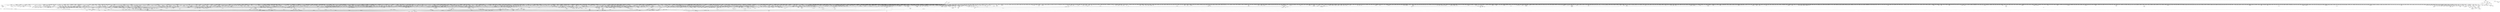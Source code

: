 digraph kerncollapsed {
    "tick_get_wakeup_device" [color="black"];
    "__dl_sub" [color="black"];
    "xas_init_marks" [color="black"];
    "__bitmap_clear" [color="black"];
    "this_cpu_has_cap.part.0" [color="black"];
    "page_ref_dec_and_test" [color="black"];
    "take_dentry_name_snapshot" [color="black"];
    "Indirect call162" [color="black"];
    "Indirect call66" [color="black"];
    "aio_nr_sub" [color="black"];
    "Indirect call2" [color="black"];
    "__cmpxchg_case_mb_32_8" [color="black"];
    "pcpu_post_unmap_tlb_flush" [color="black"];
    "__cmpxchg_case_64" [color="black"];
    "sock_rfree" [color="black"];
    "__raw_spin_unlock_irqrestore_31" [color="black"];
    "__update_min_deadline" [color="black"];
    "local_bh_disable" [color="black"];
    "Indirect call153" [color="black"];
    "dev_nit_active" [color="black"];
    "dev_xmit_recursion_dec" [color="black"];
    "exit_oom_victim" [color="black"];
    "__cmpxchg_case_acq_32.constprop.0_20" [color="black"];
    "xa_mk_value" [color="black"];
    "xas_not_node" [color="black"];
    "__raw_spin_lock_irqsave_15" [color="black"];
    "rcu_gpnum_ovf" [color="black"];
    "vm_unacct_memory_1" [color="black"];
    "timerqueue_iterate_next" [color="black"];
    "local_cpu_stop" [color="black"];
    "io_cancel_ctx_cb" [color="black"];
    "io_get_cqe_overflow" [color="black"];
    "__kern_my_cpu_offset_4" [color="black"];
    "mte_destroy_descend.constprop.0" [color="black"];
    "__percpu_add_case_32_13" [color="black"];
    "srcu_funnel_exp_start" [color="black"];
    "__rb_change_child.constprop.0" [color="black"];
    "xa_err" [color="black"];
    "update_rt_rq_load_avg" [color="black"];
    "class_raw_spinlock_irqsave_destructor" [color="black"];
    "__anon_vma_interval_tree_augment_rotate" [color="black"];
    "__const_udelay" [color="black"];
    "__raw_spin_lock_49" [color="black"];
    "find_unlink_vmap_area" [color="black"];
    "should_failslab" [color="black"];
    "tag_get" [color="black"];
    "__kern_my_cpu_offset_54" [color="black"];
    "fsnotify_detach_connector_from_object" [color="black"];
    "clear_ti_thread_flag_4" [color="black"];
    "Indirect call124" [color="black"];
    "tlb_flush" [color="black"];
    "do_raw_spin_lock" [color="black"];
    "folio_size_2" [color="black"];
    "cpumask_copy_1" [color="black"];
    "__cmpxchg_case_acq_32.constprop.0_7" [color="black"];
    "panic_smp_self_stop" [color="black"];
    "compact_lock_irqsave" [color="black"];
    "Indirect call12" [color="black"];
    "queued_read_unlock.constprop.0_2" [color="black"];
    "fatal_signal_pending" [color="black"];
    "touch_atime" [color="black"];
    "debug_locks_off" [color="black"];
    "mas_new_ma_node" [color="black"];
    "put_unused_fd" [color="black"];
    "fatal_signal_pending_4" [color="black"];
    "list_del_init_6" [color="black"];
    "arch_local_irq_save_3" [color="black"];
    "fpsimd_thread_switch" [color="black"];
    "__skb_header_pointer" [color="black"];
    "kill_device" [color="black"];
    "pte_to_swp_entry" [color="black"];
    "__reuseport_detach_sock.isra.0" [color="black"];
    "skb_header_cloned" [color="black"];
    "double_rq_lock" [color="black"];
    "Indirect call116" [color="black"];
    "finish_wait" [color="black"];
    "__kern_my_cpu_offset_25" [color="black"];
    "__kern_my_cpu_offset_18" [color="black"];
    "count_vm_event_2" [color="black"];
    "__kern_my_cpu_offset_53" [color="black"];
    "__kern_my_cpu_offset_71" [color="black"];
    "__folio_cancel_dirty" [color="black"];
    "queued_read_lock_slowpath" [color="black"];
    "to_desc" [color="black"];
    "__raw_spin_lock_irqsave_52" [color="black"];
    "hrtimer_reprogram.constprop.0" [color="black"];
    "task_work_cancel_match" [color="black"];
    "int_sqrt" [color="black"];
    "mas_pause" [color="black"];
    "__page_cache_release" [color="black"];
    "__list_del_entry_2" [color="black"];
    "__kern_my_cpu_offset_19" [color="black"];
    "mt_find" [color="black"];
    "__srcu_read_lock" [color="black"];
    "Indirect call45" [color="black"];
    "__raw_spin_lock_24" [color="black"];
    "find_next_bit.constprop.0_14" [color="black"];
    "kill_super_notify" [color="black"];
    "Indirect call10" [color="black"];
    "io_run_local_work_continue" [color="black"];
    "test_ti_thread_flag_11" [color="black"];
    "membarrier_update_current_mm" [color="black"];
    "sk_mem_reclaim" [color="black"];
    "__raw_spin_unlock_irq_12" [color="black"];
    "do_raw_spin_lock_13" [color="black"];
    "__wake_up_bit" [color="black"];
    "clear_page" [color="black"];
    "cpu_mitigations_off" [color="black"];
    "mapping_shrinkable_2" [color="black"];
    "__wb_update_bandwidth.constprop.0" [color="black"];
    "mas_split_final_node.isra.0" [color="black"];
    "virt_to_folio" [color="black"];
    "get_ucounts_or_wrap" [color="black"];
    "__raw_spin_lock_64" [color="black"];
    "percpu_counter_add_batch" [color="black"];
    "task_participate_group_stop" [color="black"];
    "mapping_shrinkable_1" [color="black"];
    "__arm64_sys_getdents" [color="black"];
    "rb_prev" [color="black"];
    "__raw_spin_unlock_irq" [color="black"];
    "strnlen" [color="black"];
    "req_set_fail_3" [color="black"];
    "folio_pfn" [color="black"];
    "lockref_get_not_zero" [color="black"];
    "__raw_spin_unlock_irqrestore.constprop.0_2" [color="black"];
    "Indirect call185" [color="black"];
    "__raw_spin_trylock_5" [color="black"];
    "mutex_is_locked" [color="black"];
    "update_pm_runtime_accounting" [color="black"];
    "Indirect call213" [color="black"];
    "ktime_get_mono_fast_ns" [color="black"];
    "pagefault_disable" [color="black"];
    "__raw_spin_unlock_bh.constprop.0" [color="black"];
    "kernfs_root" [color="black"];
    "rcu_is_cpu_rrupt_from_idle" [color="black"];
    "do_raw_spin_lock_66" [color="black"];
    "Indirect call196" [color="black"];
    "prb_reserve" [color="black"];
    "flush_dcache_folio" [color="black"];
    "__raw_spin_lock_irqsave" [color="black"];
    "__kern_my_cpu_offset_78" [color="black"];
    "xa_load" [color="black"];
    "list_del_init_5" [color="black"];
    "mas_state_walk" [color="black"];
    "Indirect call59" [color="black"];
    "find_vma" [color="black"];
    "node_dirty_ok" [color="black"];
    "__kern_my_cpu_offset_70" [color="black"];
    "check_class_changed" [color="black"];
    "u64_stats_add_1" [color="black"];
    "strncmp" [color="black"];
    "rb_next" [color="black"];
    "__raw_spin_lock_irq_20" [color="black"];
    "mas_set_split_parent.isra.0" [color="black"];
    "prb_read_valid" [color="black"];
    "____do_softirq" [color="black"];
    "stackinfo_on_stack" [color="black"];
    "Indirect call205" [color="black"];
    "pcpu_next_md_free_region" [color="black"];
    "ktime_get_with_offset" [color="black"];
    "arch_local_irq_save_8" [color="black"];
    "task_rq_unlock" [color="black"];
    "find_submount" [color="black"];
    "get_cpu_fpsimd_context" [color="black"];
    "set_ti_thread_flag_4" [color="black"];
    "__list_del_entry_1" [color="black"];
    "decay_load" [color="black"];
    "compound_order_2" [color="black"];
    "Indirect call14" [color="black"];
    "tls_preserve_current_state" [color="black"];
    "__kern_my_cpu_offset_55" [color="black"];
    "lockref_put_return" [color="black"];
    "req_set_fail_4" [color="black"];
    "folio_trylock" [color="black"];
    "signal_pending_11" [color="black"];
    "capacity_of" [color="black"];
    "__percpu_add_case_64.constprop.0_3" [color="black"];
    "add_wait_queue_exclusive" [color="black"];
    "Indirect call21" [color="black"];
    "kobj_ns_ops" [color="black"];
    "Indirect call99" [color="black"];
    "do_raw_spin_lock_86" [color="black"];
    "kernfs_name_hash" [color="black"];
    "find_next_bit.constprop.0_1" [color="black"];
    "try_to_take_rt_mutex" [color="black"];
    "Indirect call114" [color="black"];
    "find_vm_area" [color="black"];
    "__update_load_avg_se" [color="black"];
    "do_raw_spin_lock_97" [color="black"];
    "__anon_vma_interval_tree_augment_propagate" [color="black"];
    "__clear_open_fd" [color="black"];
    "mast_spanning_rebalance.isra.0" [color="black"];
    "find_next_bit_29" [color="black"];
    "desc_read" [color="black"];
    "__xchg_case_acq_64.isra.0" [color="black"];
    "_atomic_dec_and_lock_irqsave" [color="black"];
    "__xchg_case_mb_32.constprop.0" [color="black"];
    "update_blocked_averages" [color="black"];
    "__kern_my_cpu_offset_27" [color="black"];
    "Indirect call129" [color="black"];
    "do_kernel_restart" [color="black"];
    "futex_q_lock" [color="black"];
    "Indirect call206" [color="black"];
    "is_cpu_allowed" [color="black"];
    "copy_fd_bitmaps" [color="black"];
    "gup_must_unshare" [color="black"];
    "do_raw_spin_lock_31" [color="black"];
    "data_alloc" [color="black"];
    "Indirect call6" [color="black"];
    "page_mapping" [color="black"];
    "Indirect call39" [color="black"];
    "__raw_spin_trylock_4" [color="black"];
    "rcu_segcblist_add_len" [color="black"];
    "sched_cgroup_fork" [color="black"];
    "mas_mab_cp" [color="black"];
    "xas_find_conflict" [color="black"];
    "atime_needs_update" [color="black"];
    "__raw_spin_lock_31" [color="black"];
    "__raw_spin_unlock_irqrestore_17" [color="black"];
    "lazy_max_pages" [color="black"];
    "Indirect call107" [color="black"];
    "down_trylock" [color="black"];
    "kernfs_next_descendant_post" [color="black"];
    "Indirect call143" [color="black"];
    "cpumask_first" [color="black"];
    "__kern_my_cpu_offset_49" [color="black"];
    "do_raw_spin_lock_17" [color="black"];
    "anon_vma_interval_tree_insert" [color="black"];
    "cleanup_timerqueue" [color="black"];
    "task_pid_vnr" [color="black"];
    "__kern_my_cpu_offset_76" [color="black"];
    "find_next_bit_10" [color="black"];
    "do_raw_spin_lock_117" [color="black"];
    "super_wake" [color="black"];
    "rcu_seq_end_1" [color="black"];
    "sync_rcu_exp_done_unlocked" [color="black"];
    "rcu_segcblist_enqueue" [color="black"];
    "pte_mkdirty" [color="black"];
    "do_raw_spin_lock_7" [color="black"];
    "arch_get_random_seed_longs" [color="black"];
    "find_later_rq" [color="black"];
    "__dequeue_entity" [color="black"];
    "__kern_my_cpu_offset_74" [color="black"];
    "io_cancel_cb" [color="black"];
    "skip_atoi" [color="black"];
    "get_cred" [color="black"];
    "arch_asym_cpu_priority" [color="black"];
    "pi_state_update_owner" [color="black"];
    "tlb_gather_mmu_fullmm" [color="black"];
    "pgdat_balanced" [color="black"];
    "irq_set_thread_affinity" [color="black"];
    "__raw_spin_lock_irqsave_23" [color="black"];
    "zone_page_state_snapshot.constprop.0" [color="black"];
    "fsnotify_free_mark" [color="black"];
    "folio_trylock_1" [color="black"];
    "fpsimd_flush_task_state" [color="black"];
    "__raw_spin_lock_18" [color="black"];
    "__dev_fwnode" [color="black"];
    "__raw_spin_lock_irq" [color="black"];
    "do_raw_spin_lock_44" [color="black"];
    "__skb_set_length" [color="black"];
    "__count_vm_events_2" [color="black"];
    "__raw_spin_unlock_irq_20" [color="black"];
    "_prb_commit" [color="black"];
    "vma_fs_can_writeback" [color="black"];
    "enqueue_pushable_dl_task" [color="black"];
    "__bitmap_subset" [color="black"];
    "__task_rq_lock" [color="black"];
    "__kern_my_cpu_offset_80" [color="black"];
    "set_secondary_fwnode" [color="black"];
    "Indirect call46" [color="black"];
    "mnt_get_writers" [color="black"];
    "raw_spin_rq_lock_nested" [color="black"];
    "Indirect call24" [color="black"];
    "__raw_spin_unlock_irqrestore_18" [color="black"];
    "__skb_set_length_1" [color="black"];
    "raw_spin_rq_unlock_irqrestore" [color="black"];
    "tag_clear_highpage" [color="black"];
    "do_raw_spin_lock_9" [color="black"];
    "Indirect call138" [color="black"];
    "move_linked_works" [color="black"];
    "test_ti_thread_flag_10" [color="black"];
    "tlb_remove_table_sync_one" [color="black"];
    "inode_add_lru" [color="black"];
    "pcpu_next_fit_region.constprop.0" [color="black"];
    "__lock_task_sighand" [color="black"];
    "mast_fill_bnode" [color="black"];
    "find_busiest_group" [color="black"];
    "attach_entity_load_avg" [color="black"];
    "cpu_clock_sample" [color="black"];
    "__kern_my_cpu_offset_52" [color="black"];
    "__raw_spin_lock_irq.constprop.0_1" [color="black"];
    "pcpu_find_block_fit" [color="black"];
    "mas_data_end" [color="black"];
    "set_work_data" [color="black"];
    "inc_tlb_flush_pending" [color="black"];
    "tty_audit_fork" [color="black"];
    "do_raw_spin_lock_69" [color="black"];
    "__reset_isolation_pfn" [color="black"];
    "mod_zone_state" [color="black"];
    "Indirect call176" [color="black"];
    "rwsem_read_trylock" [color="black"];
    "Indirect call195" [color="black"];
    "__raw_spin_unlock_irqrestore_5" [color="black"];
    "__tlb_reset_range" [color="black"];
    "folio_trylock_4" [color="black"];
    "find_next_bit_18" [color="black"];
    "Indirect call120" [color="black"];
    "__raw_spin_lock_irqsave_34" [color="black"];
    "__peernet2id" [color="black"];
    "cpus_share_cache" [color="black"];
    "percpu_ref_noop_confirm_switch" [color="black"];
    "pud_set_huge" [color="black"];
    "__rb_insert_augmented" [color="black"];
    "timerqueue_add" [color="black"];
    "anon_vma_interval_tree_remove" [color="black"];
    "fatal_signal_pending_6" [color="black"];
    "get_file_1" [color="black"];
    "__ptrace_link" [color="black"];
    "_compound_head_1" [color="black"];
    "__balance_callbacks" [color="black"];
    "rcu_poll_gp_seq_end_unlocked" [color="black"];
    "__zone_watermark_ok" [color="black"];
    "__finalize_skb_around" [color="black"];
    "netlink_unlock_table" [color="black"];
    "next_zone" [color="black"];
    "do_raw_spin_lock_1" [color="black"];
    "rcu_gp_is_expedited" [color="black"];
    "posix_cpu_timer_rearm" [color="black"];
    "Indirect call108" [color="black"];
    "do_raw_spin_lock_118" [color="black"];
    "call_on_irq_stack" [color="black"];
    "is_valid_gup_args" [color="black"];
    "__kern_my_cpu_offset_16" [color="black"];
    "__isolate_free_page" [color="black"];
    "__raw_spin_unlock_irq_37" [color="black"];
    "flush_signal_handlers" [color="black"];
    "rcu_advance_cbs" [color="black"];
    "arch_local_irq_restore" [color="black"];
    "io_poll_add_hash" [color="black"];
    "__raw_spin_unlock_irq_21" [color="black"];
    "get_arm64_ftr_reg_nowarn" [color="black"];
    "is_vmalloc_addr" [color="black"];
    "__count_vm_events" [color="black"];
    "__mnt_is_readonly" [color="black"];
    "iterate_dir" [color="black"];
    "find_vma_prev" [color="black"];
    "get_file_2" [color="black"];
    "online_section_nr" [color="black"];
    "set_ptes.constprop.0.isra.0_1" [color="black"];
    "timer_delete" [color="black"];
    "auditsc_get_stamp" [color="black"];
    "Indirect call41" [color="black"];
    "xas_load" [color="black"];
    "Indirect call148" [color="black"];
    "security_file_permission" [color="black"];
    "timespec64_equal" [color="black"];
    "__raw_spin_unlock_irqrestore_24" [color="black"];
    "compaction_zonelist_suitable" [color="black"];
    "sock_flag.constprop.0" [color="black"];
    "folio_test_uptodate" [color="black"];
    "__raw_spin_unlock_irqrestore_29" [color="black"];
    "do_raw_spin_lock_63" [color="black"];
    "__page_dup_rmap.constprop.0" [color="black"];
    "global_dirtyable_memory" [color="black"];
    "io_wq_work_match_item" [color="black"];
    "do_raw_spin_lock_36" [color="black"];
    "cpu_active" [color="black"];
    "__cmpxchg_case_mb_64_4" [color="black"];
    "gup_folio_next" [color="black"];
    "task_active_pid_ns" [color="black"];
    "mab_set_b_end" [color="black"];
    "__fdget_pos" [color="black"];
    "__cmpxchg_case_mb_32_13" [color="black"];
    "memcg_charge_kernel_stack.part.0" [color="black"];
    "get_work_pool" [color="black"];
    "__remove_inode_hash" [color="black"];
    "__raw_spin_unlock_irqrestore_12" [color="black"];
    "rt_mutex_setprio" [color="black"];
    "mas_wr_walk" [color="black"];
    "mas_next_setup.constprop.0" [color="black"];
    "Indirect call121" [color="black"];
    "__audit_uring_entry" [color="black"];
    "osq_wait_next" [color="black"];
    "lru_note_cost_refault" [color="black"];
    "__pi_memcmp" [color="black"];
    "__cmpxchg_case_acq_32.constprop.0_5" [color="black"];
    "access_ok_2" [color="black"];
    "__raw_spin_lock_irqsave_5" [color="black"];
    "compound_order" [color="black"];
    "__raw_spin_unlock_irqrestore_38" [color="black"];
    "pfn_valid_1" [color="black"];
    "security_task_getsecid_obj" [color="black"];
    "tty_driver_flush_buffer" [color="black"];
    "__cmpxchg_case_mb_32_10" [color="black"];
    "__raw_spin_unlock_irq_36" [color="black"];
    "__raw_spin_unlock_irqrestore_1" [color="black"];
    "__raw_spin_lock_irqsave_42" [color="black"];
    "arch_get_random_longs" [color="black"];
    "dequeue_task" [color="black"];
    "__cmpxchg_case_acq_32.constprop.0_21" [color="black"];
    "nsec_to_clock_t" [color="black"];
    "folio_mapped" [color="black"];
    "Indirect call63" [color="black"];
    "inode_cgwb_move_to_attached" [color="black"];
    "folio_nr_pages_1" [color="black"];
    "disable_irq_nosync" [color="black"];
    "__raw_spin_lock_5" [color="black"];
    "Indirect call77" [color="black"];
    "Indirect call197" [color="black"];
    "__kern_my_cpu_offset_23" [color="black"];
    "no_page_table" [color="black"];
    "__cmpxchg_case_acq_32.constprop.0_12" [color="black"];
    "memblock_is_map_memory" [color="black"];
    "del_page_from_free_list" [color="black"];
    "Indirect call193" [color="black"];
    "idr_for_each" [color="black"];
    "__mutex_trylock_common" [color="black"];
    "tlb_flush_mmu_tlbonly_1" [color="black"];
    "set_ptes.isra.0" [color="black"];
    "tlb_flush_1" [color="black"];
    "folio_account_cleaned" [color="black"];
    "__raw_write_lock_irq" [color="black"];
    "cpumask_weight.constprop.0_5" [color="black"];
    "rcu_segcblist_inc_len" [color="black"];
    "__udelay" [color="black"];
    "find_next_bit.constprop.0_6" [color="black"];
    "mas_prev_range" [color="black"];
    "Indirect call70" [color="black"];
    "make_vfsgid" [color="black"];
    "srcu_read_unlock.constprop.0" [color="black"];
    "prb_reserve_in_last" [color="black"];
    "__raw_spin_trylock_1" [color="black"];
    "find_next_bit_7" [color="black"];
    "pid_task" [color="black"];
    "update_dl_migration" [color="black"];
    "update_curr" [color="black"];
    "__do_set_cpus_allowed" [color="black"];
    "ksize" [color="black"];
    "__update_load_avg_cfs_rq" [color="black"];
    "__mnt_drop_write_file" [color="black"];
    "io_poll_can_finish_inline.isra.0" [color="black"];
    "csum_block_add_ext" [color="black"];
    "timer_wait_running" [color="black"];
    "rcu_seq_end" [color="black"];
    "test_and_set_bit_lock.constprop.0" [color="black"];
    "virt_to_head_page.isra.0" [color="black"];
    "mas_push_data" [color="black"];
    "Indirect call17" [color="black"];
    "Indirect call159" [color="black"];
    "sme_save_state" [color="black"];
    "csum_partial_ext" [color="black"];
    "mab_calc_split" [color="black"];
    "Indirect call33" [color="black"];
    "fsnotify_put_sb_connectors" [color="black"];
    "Indirect call97" [color="black"];
    "__get_task_comm" [color="black"];
    "__dl_update" [color="black"];
    "__add_wait_queue" [color="black"];
    "console_trylock" [color="black"];
    "skb_queue_tail" [color="black"];
    "timer_delete_sync" [color="black"];
    "fasync_insert_entry" [color="black"];
    "do_raw_spin_lock_24" [color="black"];
    "__kern_my_cpu_offset_91" [color="black"];
    "zone_page_state_snapshot" [color="black"];
    "mas_wr_store_setup" [color="black"];
    "pde_subdir_find" [color="black"];
    "page_ref_inc" [color="black"];
    "workingset_activation" [color="black"];
    "__xa_clear_mark" [color="black"];
    "__accumulate_pelt_segments" [color="black"];
    "kthread_data" [color="black"];
    "rcu_is_watching" [color="black"];
    "need_seqretry" [color="black"];
    "task_sched_runtime" [color="black"];
    "__raw_spin_unlock_irqrestore_3" [color="black"];
    "find_task_by_vpid" [color="black"];
    "radix_tree_iter_tag_clear" [color="black"];
    "pageblock_pfn_to_page" [color="black"];
    "sk_memory_allocated_sub" [color="black"];
    "test_ti_thread_flag_13" [color="black"];
    "jiffies_to_msecs" [color="black"];
    "__efistub_caches_clean_inval_pou" [color="black"];
    "kmalloc_slab" [color="black"];
    "get_file.isra.0" [color="black"];
    "flush_tlb_kernel_range" [color="black"];
    "__lock_parent" [color="black"];
    "__cmpxchg_case_mb_32_3" [color="black"];
    "prep_new_page" [color="black"];
    "set_tlb_ubc_flush_pending" [color="black"];
    "pick_next_task_idle" [color="black"];
    "pcpu_unit_page_offset" [color="black"];
    "__raw_spin_unlock_irq_1" [color="black"];
    "flush_tlb_mm" [color="black"];
    "__percpu_add_case_64_4" [color="black"];
    "radix_tree_lookup" [color="black"];
    "count_vm_events_1" [color="black"];
    "check_cb_ovld_locked" [color="black"];
    "lockref_put_or_lock" [color="black"];
    "Indirect call150" [color="black"];
    "jiffies_to_usecs" [color="black"];
    "se_weight.isra.0" [color="black"];
    "pte_offset_kernel.isra.0" [color="black"];
    "bit_waitqueue" [color="black"];
    "Indirect call134" [color="black"];
    "find_lock_task_mm" [color="black"];
    "list_del_init" [color="black"];
    "__cmpxchg_case_mb_32_2" [color="black"];
    "io_wq_hash_work" [color="black"];
    "init_entity_runnable_average" [color="black"];
    "__radix_tree_lookup" [color="black"];
    "Indirect call126" [color="black"];
    "prb_next_seq" [color="black"];
    "__percpu_add_case_32_7" [color="black"];
    "sig_handler_ignored" [color="black"];
    "__raw_spin_lock_irq_32" [color="black"];
    "__raw_spin_unlock_irqrestore_21" [color="black"];
    "__attach_mnt" [color="black"];
    "__raw_spin_lock_43" [color="black"];
    "kthread_is_per_cpu" [color="black"];
    "__raw_spin_lock_54" [color="black"];
    "vmalloc_to_page" [color="black"];
    "prep_compound_page" [color="black"];
    "__futex_unqueue" [color="black"];
    "find_first_bit_3" [color="black"];
    "memchr" [color="black"];
    "__irq_put_desc_unlock" [color="black"];
    "system_supports_generic_auth" [color="black"];
    "Indirect call103" [color="black"];
    "folio_invalidate" [color="black"];
    "mas_set_height" [color="black"];
    "Indirect call171" [color="black"];
    "strcpy" [color="black"];
    "__bitmap_set" [color="black"];
    "irqd_irq_disabled.isra.0" [color="black"];
    "__skb_zcopy_downgrade_managed" [color="black"];
    "enqueue_timer" [color="black"];
    "do_raw_spin_lock.constprop.0_10" [color="black"];
    "Indirect call49" [color="black"];
    "skb_header_pointer_2" [color="black"];
    "do_raw_spin_lock_88" [color="black"];
    "__printk_safe_exit" [color="black"];
    "find_next_bit.constprop.0_8" [color="black"];
    "xas_next_offset" [color="black"];
    "irq_work_single" [color="black"];
    "efi_reboot" [color="black"];
    "xas_find_marked" [color="black"];
    "timer_reduce" [color="black"];
    "search_cmp_ftr_reg" [color="black"];
    "audit_comparator" [color="black"];
    "__cmpxchg_case_rel_32" [color="black"];
    "calc_delta_fair" [color="black"];
    "futex_top_waiter" [color="black"];
    "io_fill_cqe_aux" [color="black"];
    "Indirect call55" [color="black"];
    "list_splice_tail_init" [color="black"];
    "Indirect call106" [color="black"];
    "__raw_spin_lock_15" [color="black"];
    "__raw_spin_lock_irq_3" [color="black"];
    "pmd_offset.isra.0" [color="black"];
    "try_release_thread_stack_to_cache" [color="black"];
    "xas_result" [color="black"];
    "__raw_spin_lock_irq_19" [color="black"];
    "security_sk_free" [color="black"];
    "qdisc_qstats_cpu_qlen_inc" [color="black"];
    "__kern_my_cpu_offset_28" [color="black"];
    "prepend_name" [color="black"];
    "queued_spin_lock_slowpath" [color="black"];
    "fd_install" [color="black"];
    "prepare_to_wait_event" [color="black"];
    "__raw_spin_unlock_irqrestore" [color="black"];
    "Indirect call182" [color="black"];
    "__try_to_del_timer_sync" [color="black"];
    "mas_store_b_node" [color="black"];
    "tsk_fork_get_node" [color="black"];
    "entity_eligible" [color="black"];
    "folio_nr_pages_4" [color="black"];
    "set_kpti_asid_bits" [color="black"];
    "do_raw_spin_lock_38" [color="black"];
    "__raw_spin_lock_irq_11" [color="black"];
    "__wake_up" [color="black"];
    "set_ti_thread_flag_5" [color="black"];
    "__rt_mutex_slowtrylock" [color="black"];
    "Indirect call201" [color="black"];
    "sock_flag_3" [color="black"];
    "convert_prio" [color="black"];
    "__pfn_to_section" [color="black"];
    "__remove_shared_vm_struct.constprop.0" [color="black"];
    "Indirect call202" [color="black"];
    "__raw_spin_unlock_irqrestore_32" [color="black"];
    "_find_next_and_bit" [color="black"];
    "__cmpwait_case_32_1" [color="black"];
    "__raw_spin_lock_irq_23" [color="black"];
    "list_del_init_3" [color="black"];
    "xas_retry" [color="black"];
    "__raw_spin_lock_irqsave.constprop.0_2" [color="black"];
    "folio_add_new_anon_rmap" [color="black"];
    "fsnotify_file" [color="black"];
    "_find_next_or_bit" [color="black"];
    "mod_node_state" [color="black"];
    "Indirect call186" [color="black"];
    "num_other_online_cpus" [color="black"];
    "mas_pop_node" [color="black"];
    "io_run_cancel" [color="black"];
    "sub_rq_bw.isra.0" [color="black"];
    "__irq_startup" [color="black"];
    "__raw_spin_lock_irq_31" [color="black"];
    "Indirect call203" [color="black"];
    "dev_xmit_recursion_inc" [color="black"];
    "list_lru_add" [color="black"];
    "active_load_balance_cpu_stop" [color="black"];
    "Indirect call50" [color="black"];
    "xas_next_entry" [color="black"];
    "_copy_from_iter" [color="black"];
    "__kern_my_cpu_offset_38" [color="black"];
    "__raw_spin_lock_30" [color="black"];
    "__wait_for_common" [color="black"];
    "pfn_swap_entry_to_page" [color="black"];
    "rcu_start_this_gp" [color="black"];
    "__fprop_add_percpu_max" [color="black"];
    "__pick_first_entity" [color="black"];
    "is_zero_page" [color="black"];
    "__raw_spin_lock_irqsave_3" [color="black"];
    "irq_enable" [color="black"];
    "Indirect call43" [color="black"];
    "Indirect call80" [color="black"];
    "task_clear_jobctl_pending" [color="black"];
    "flush_dcache_page" [color="black"];
    "clear_ti_thread_flag_6" [color="black"];
    "__raw_read_unlock.constprop.0" [color="black"];
    "Indirect call194" [color="black"];
    "req_ref_put_and_test" [color="black"];
    "wake_up_klogd" [color="black"];
    "_compound_head_2" [color="black"];
    "pwq_activate_inactive_work" [color="black"];
    "Indirect call53" [color="black"];
    "do_raw_spin_lock_50" [color="black"];
    "Indirect call75" [color="black"];
    "dev_driver_string" [color="black"];
    "device_match_devt" [color="black"];
    "__cmpxchg_case_acq_32.constprop.0_19" [color="black"];
    "pte_to_swp_entry_2" [color="black"];
    "pmd_offset.isra.0_1" [color="black"];
    "list_splice" [color="black"];
    "Indirect call111" [color="black"];
    "pvm_find_va_enclose_addr" [color="black"];
    "sve_save_state" [color="black"];
    "task_will_free_mem" [color="black"];
    "find_task_by_pid_ns" [color="black"];
    "filemap_release_folio" [color="black"];
    "tag_clear" [color="black"];
    "cpudl_find" [color="black"];
    "copy_thread" [color="black"];
    "find_next_bit_3" [color="black"];
    "get_pfnblock_flags_mask" [color="black"];
    "set_load_weight" [color="black"];
    "cpu_util_cfs_boost" [color="black"];
    "srcu_get_delay.isra.0" [color="black"];
    "get_task_mm" [color="black"];
    "mas_put_in_tree" [color="black"];
    "Indirect call170" [color="black"];
    "mm_counter_file" [color="black"];
    "__percpu_add_case_64" [color="black"];
    "Indirect call47" [color="black"];
    "__raw_spin_unlock_irq_38" [color="black"];
    "vma_interval_tree_subtree_search" [color="black"];
    "select_collect2" [color="black"];
    "synchronize_rcu.part.0" [color="black"];
    "__futex_queue" [color="black"];
    "__hrtimer_next_event_base.constprop.0" [color="black"];
    "__cmpxchg_case_acq_32" [color="black"];
    "__skb_flow_get_ports" [color="black"];
    "io_put_kbuf" [color="black"];
    "pcpu_size_to_slot" [color="black"];
    "oom_badness" [color="black"];
    "notifier_call_chain" [color="black"];
    "__raw_spin_unlock_irq_35" [color="black"];
    "rcu_segcblist_move_seglen" [color="black"];
    "do_raw_spin_lock_85" [color="black"];
    "do_raw_spin_lock_6" [color="black"];
    "cpu_util_cfs" [color="black"];
    "vma_interval_tree_insert_after" [color="black"];
    "copyin" [color="black"];
    "fsnotify_perm.part.0" [color="black"];
    "__bitmap_and" [color="black"];
    "list_del_2" [color="black"];
    "anon_vma_interval_tree_post_update_vma" [color="black"];
    "__raw_spin_unlock_irq_7" [color="black"];
    "add_device_randomness" [color="black"];
    "Indirect call184" [color="black"];
    "percpu_ref_get_many" [color="black"];
    "io_should_retry_thread" [color="black"];
    "d_flags_for_inode" [color="black"];
    "find_next_zero_bit_2" [color="black"];
    "Indirect call36" [color="black"];
    "skb_pfmemalloc" [color="black"];
    "__raw_spin_lock_irqsave_51" [color="black"];
    "do_raw_spin_lock.constprop.0_14" [color="black"];
    "__clear_close_on_exec.isra.0" [color="black"];
    "fatal_signal_pending_3" [color="black"];
    "__cmpxchg_case_acq_32.constprop.0_2" [color="black"];
    "req_set_fail" [color="black"];
    "percpu_ref_put_many.constprop.0" [color="black"];
    "folio_lruvec_relock_irq.constprop.0" [color="black"];
    "recalc_sigpending_tsk" [color="black"];
    "Indirect call102" [color="black"];
    "Indirect call78" [color="black"];
    "rcu_segcblist_entrain" [color="black"];
    "wakeup_source_deactivate" [color="black"];
    "page_ref_inc_4" [color="black"];
    "files_lookup_fd_raw" [color="black"];
    "first_zones_zonelist_1" [color="black"];
    "sk_error_report" [color="black"];
    "security_audit_rule_free" [color="black"];
    "count_vm_events_2" [color="black"];
    "Indirect call83" [color="black"];
    "copy_highpage" [color="black"];
    "mab_no_null_split" [color="black"];
    "__mod_zone_page_state" [color="black"];
    "clear_nonspinnable" [color="black"];
    "security_inode_init_security_anon" [color="black"];
    "io_poll_find.constprop.0" [color="black"];
    "flush_tlb_batched_pending" [color="black"];
    "desc_make_final" [color="black"];
    "try_to_unmap_flush_dirty" [color="black"];
    "cd_forget" [color="black"];
    "move_queued_task.constprop.0" [color="black"];
    "__kern_my_cpu_offset_29" [color="black"];
    "__lock_timer" [color="black"];
    "ptep_set_access_flags" [color="black"];
    "__percpu_add_case_32_21" [color="black"];
    "__io_prep_linked_timeout" [color="black"];
    "cpumask_and.isra.0_3" [color="black"];
    "__fget_light" [color="black"];
    "ma_pivots" [color="black"];
    "__free_one_page" [color="black"];
    "__percpu_counter_sum" [color="black"];
    "__raw_spin_unlock_irq_25" [color="black"];
    "list_del_init_8" [color="black"];
    "sched_clock" [color="black"];
    "domain_dirty_limits" [color="black"];
    "Indirect call44" [color="black"];
    "rcu_seq_snap" [color="black"];
    "mnt_add_count" [color="black"];
    "do_raw_spin_lock_87" [color="black"];
    "pde_subdir_first" [color="black"];
    "rcu_poll_gp_seq_start_unlocked" [color="black"];
    "crng_make_state" [color="black"];
    "__mutex_remove_waiter" [color="black"];
    "Indirect call20" [color="black"];
    "__raw_read_lock.constprop.0_5" [color="black"];
    "lock_hrtimer_base" [color="black"];
    "rt_mutex_futex_trylock" [color="black"];
    "__raw_spin_unlock_irq_3" [color="black"];
    "__kern_my_cpu_offset_35" [color="black"];
    "mab_mas_cp" [color="black"];
    "ttwu_do_activate.constprop.0" [color="black"];
    "skb_zcopy" [color="black"];
    "get_pwq" [color="black"];
    "Indirect call104" [color="black"];
    "Indirect call180" [color="black"];
    "copy_user_highpage" [color="black"];
    "__do_once_start" [color="black"];
    "cpu_util.constprop.0" [color="black"];
    "sched_clock_noinstr" [color="black"];
    "__dl_add" [color="black"];
    "__cmpxchg_case_mb_32.constprop.0" [color="black"];
    "Indirect call1" [color="black"];
    "test_ti_thread_flag_6" [color="black"];
    "pcpu_block_update_hint_alloc" [color="black"];
    "cpumask_weight" [color="black"];
    "ihold" [color="black"];
    "arch_irq_work_raise" [color="black"];
    "__raw_read_lock.constprop.0_1" [color="black"];
    "Indirect call128" [color="black"];
    "do_raw_spin_lock_33" [color="black"];
    "lru_deactivate_fn" [color="black"];
    "skb_tailroom_2" [color="black"];
    "arm64_kernel_unmapped_at_el0_4" [color="black"];
    "__raw_spin_lock.constprop.0_1" [color="black"];
    "Indirect call52" [color="black"];
    "__cmpxchg_case_mb_64_1" [color="black"];
    "task_sigpending_2" [color="black"];
    "arch_send_call_function_single_ipi" [color="black"];
    "Indirect call147" [color="black"];
    "__wait_on_bit" [color="black"];
    "will_become_orphaned_pgrp" [color="black"];
    "__raw_spin_lock_irqsave_1" [color="black"];
    "tk_clock_read" [color="black"];
    "do_raw_spin_lock_25" [color="black"];
    "Indirect call23" [color="black"];
    "mod_node_page_state" [color="black"];
    "kmap_atomic_1" [color="black"];
    "__kern_my_cpu_offset_22" [color="black"];
    "enqueue_task" [color="black"];
    "_find_next_bit" [color="black"];
    "__raw_spin_lock_28" [color="black"];
    "fast_dput" [color="black"];
    "strcspn" [color="black"];
    "page_ref_dec_and_test_2" [color="black"];
    "netdev_name" [color="black"];
    "__raw_spin_unlock_irq_45" [color="black"];
    "d_ancestor" [color="black"];
    "io_wq_get_acct" [color="black"];
    "dev_bus_name" [color="black"];
    "fpsimd_save" [color="black"];
    "Indirect call164" [color="black"];
    "avg_vruntime" [color="black"];
    "folio_nr_pages_2" [color="black"];
    "Indirect call87" [color="black"];
    "fsnotify_first_mark" [color="black"];
    "__raw_spin_lock_32" [color="black"];
    "Indirect call79" [color="black"];
    "Indirect call130" [color="black"];
    "tag_set" [color="black"];
    "do_raw_spin_lock_10" [color="black"];
    "dl_bw_cpus" [color="black"];
    "list_move_tail" [color="black"];
    "hlist_del_init_4" [color="black"];
    "find_next_bit_8" [color="black"];
    "__raw_spin_lock_23" [color="black"];
    "cpu_clock_sample_group" [color="black"];
    "Indirect call168" [color="black"];
    "inactive_is_low.constprop.0" [color="black"];
    "Indirect call38" [color="black"];
    "io_acct_run_queue" [color="black"];
    "Indirect call0" [color="black"];
    "__raw_spin_lock_2" [color="black"];
    "__raw_spin_lock_bh.constprop.0_5" [color="black"];
    "reweight_task" [color="black"];
    "__mod_timer" [color="black"];
    "folio_not_mapped" [color="black"];
    "do_raw_spin_lock_2" [color="black"];
    "smp_call_function_many_cond" [color="black"];
    "do_raw_spin_lock_65" [color="black"];
    "cpu_online" [color="black"];
    "sk_leave_memory_pressure" [color="black"];
    "__cmpxchg_case_acq_32.constprop.0_14" [color="black"];
    "page_ref_inc_6" [color="black"];
    "__iget" [color="black"];
    "copy_to_user_page" [color="black"];
    "__wb_calc_thresh" [color="black"];
    "__reuseport_detach_closed_sock" [color="black"];
    "__rb_rotate_set_parents" [color="black"];
    "rcu_segcblist_accelerate" [color="black"];
    "__raw_spin_lock_irqsave_4" [color="black"];
    "__dev_pm_qos_resume_latency" [color="black"];
    "set_page_dirty" [color="black"];
    "io_cqring_wake" [color="black"];
    "test_ti_thread_flag_4" [color="black"];
    "xas_next_entry.constprop.0" [color="black"];
    "do_raw_spin_lock_37" [color="black"];
    "__raw_spin_lock_irqsave_22" [color="black"];
    "detach_if_pending" [color="black"];
    "Indirect call156" [color="black"];
    "find_worker_executing_work" [color="black"];
    "__init_waitqueue_head" [color="black"];
    "mas_prev_slot" [color="black"];
    "do_raw_spin_lock_52" [color="black"];
    "__wake_up_locked_key_bookmark" [color="black"];
    "rcu_exp_need_qs" [color="black"];
    "skb_frag_ref" [color="black"];
    "Indirect call100" [color="black"];
    "__percpu_add_case_64.constprop.0" [color="black"];
    "lock_mnt_tree" [color="black"];
    "chacha_block_generic" [color="black"];
    "put_ldops.constprop.0" [color="black"];
    "mas_is_err" [color="black"];
    "vmf_pte_changed" [color="black"];
    "__raw_spin_lock_46" [color="black"];
    "prb_commit" [color="black"];
    "space_used" [color="black"];
    "tk_xtime.constprop.0" [color="black"];
    "update_sd_lb_stats" [color="black"];
    "no_blink" [color="black"];
    "cpu_online_3" [color="black"];
    "is_migration_entry" [color="black"];
    "do_raw_spin_lock_8" [color="black"];
    "pm_runtime_autosuspend_expiration" [color="black"];
    "__printk_cpu_sync_put" [color="black"];
    "qdisc_maybe_clear_missed" [color="black"];
    "kernfs_get" [color="black"];
    "__raw_read_unlock.constprop.0_6" [color="black"];
    "Indirect call9" [color="black"];
    "folio_isolate_lru" [color="black"];
    "__mnt_want_write" [color="black"];
    "Indirect call136" [color="black"];
    "__raw_spin_trylock" [color="black"];
    "__cmpxchg_case_acq_32.constprop.0_10" [color="black"];
    "Indirect call141" [color="black"];
    "folio_mapped_2" [color="black"];
    "_compound_head_5" [color="black"];
    "group_close_release" [color="black"];
    "__cmpxchg_case_acq_32.constprop.0_9" [color="black"];
    "slab_want_init_on_free" [color="black"];
    "Indirect call208" [color="black"];
    "__bitmap_equal" [color="black"];
    "__percpu_add_case_32" [color="black"];
    "rcu_segcblist_init" [color="black"];
    "wb_update_bandwidth" [color="black"];
    "__cmpxchg_case_mb_64_2" [color="black"];
    "__flush_tlb_page_nosync" [color="black"];
    "cpumask_next.constprop.0" [color="black"];
    "__xas_next" [color="black"];
    "fpsimd_save_state" [color="black"];
    "inc_rlimit_ucounts" [color="black"];
    "__cmpxchg_case_acq_32_2" [color="black"];
    "skb_flow_get_icmp_tci" [color="black"];
    "Indirect call54" [color="black"];
    "__flush_tlb_kernel_pgtable" [color="black"];
    "dequeue_load_avg" [color="black"];
    "do_raw_spin_lock.constprop.0_3" [color="black"];
    "idr_find" [color="black"];
    "__posix_timers_find" [color="black"];
    "find_suitable_fallback" [color="black"];
    "wb_dirty_limits" [color="black"];
    "Indirect call35" [color="black"];
    "tty_ldisc_open" [color="black"];
    "security_d_instantiate" [color="black"];
    "wake_up_var" [color="black"];
    "__update_gt_cputime" [color="black"];
    "xas_find" [color="black"];
    "__sync_icache_dcache" [color="black"];
    "_double_lock_balance" [color="black"];
    "__skb_dequeue_3" [color="black"];
    "security_file_set_fowner" [color="black"];
    "do_raw_spin_lock_45" [color="black"];
    "hrtimer_start_expires" [color="black"];
    "expand" [color="black"];
    "mte_dead_walk" [color="black"];
    "node_page_state_add" [color="black"];
    "__arch_copy_to_user" [color="black"];
    "count_vm_events" [color="black"];
    "compaction_free" [color="black"];
    "mas_prev" [color="black"];
    "Indirect call160" [color="black"];
    "__kern_my_cpu_offset_14" [color="black"];
    "plist_add" [color="black"];
    "mas_adopt_children.isra.0" [color="black"];
    "group_open_release" [color="black"];
    "workingset_eviction" [color="black"];
    "user_disable_single_step" [color="black"];
    "__cmpxchg_case_acq_32.constprop.0_13" [color="black"];
    "__disable_irq" [color="black"];
    "netlink_overrun" [color="black"];
    "Indirect call199" [color="black"];
    "next_signal" [color="black"];
    "__irq_domain_deactivate_irq" [color="black"];
    "this_cpu_has_cap" [color="black"];
    "arm_smccc_1_1_get_conduit" [color="black"];
    "tlb_remove_table_smp_sync" [color="black"];
    "wb_stat_mod" [color="black"];
    "cpu_switch_to" [color="black"];
    "pm_ops_is_empty" [color="black"];
    "vma_last_pgoff" [color="black"];
    "addr_to_vb_xa" [color="black"];
    "Indirect call146" [color="black"];
    "vma_interval_tree_remove" [color="black"];
    "__raw_spin_unlock_irq_18" [color="black"];
    "__skb_fill_page_desc" [color="black"];
    "__raw_spin_lock_16" [color="black"];
    "io_acct_cancel_pending_work" [color="black"];
    "hrtimer_sleeper_start_expires" [color="black"];
    "__kern_my_cpu_offset_79" [color="black"];
    "pm_qos_read_value" [color="black"];
    "Indirect call25" [color="black"];
    "Indirect call152" [color="black"];
    "__xchg_case_mb_64.constprop.0_3" [color="black"];
    "task_sigpending_1" [color="black"];
    "mas_find" [color="black"];
    "find_first_bit_6" [color="black"];
    "test_tsk_need_resched" [color="black"];
    "allow_direct_reclaim" [color="black"];
    "mas_find_setup.constprop.0" [color="black"];
    "test_ti_thread_flag_22" [color="black"];
    "pm_runtime_put_noidle_2" [color="black"];
    "signal_pending_5" [color="black"];
    "lockref_mark_dead" [color="black"];
    "exit_task_stack_account" [color="black"];
    "vma_address" [color="black"];
    "split_page" [color="black"];
    "pid_nr_ns" [color="black"];
    "do_raw_spin_lock_46" [color="black"];
    "security_current_getsecid_subj" [color="black"];
    "security_release_secctx" [color="black"];
    "device_links_read_lock" [color="black"];
    "folio_size" [color="black"];
    "posix_cputimers_group_init" [color="black"];
    "__raw_spin_unlock_irq_5" [color="black"];
    "__raw_spin_lock_irqsave.constprop.0_9" [color="black"];
    "pud_clear_huge" [color="black"];
    "do_raw_spin_lock_80" [color="black"];
    "pcpu_alloc_area" [color="black"];
    "workingset_update_node" [color="black"];
    "mutex_trylock" [color="black"];
    "strscpy" [color="black"];
    "clear_ti_thread_flag_1" [color="black"];
    "fsnotify_group_assert_locked" [color="black"];
    "vma_interval_tree_augment_propagate" [color="black"];
    "free_vmap_area_rb_augment_cb_propagate" [color="black"];
    "filemap_check_errors" [color="black"];
    "__hrtimer_get_next_event" [color="black"];
    "mtree_load" [color="black"];
    "override_creds" [color="black"];
    "dput_to_list" [color="black"];
    "signal_pending_state_2" [color="black"];
    "vma_is_secretmem" [color="black"];
    "fsnotify_handle_inode_event.isra.0" [color="black"];
    "do_raw_spin_lock_83" [color="black"];
    "Indirect call13" [color="black"];
    "pmd_set_huge" [color="black"];
    "dcache_clean_pou" [color="black"];
    "io_prep_async_link" [color="black"];
    "__var_waitqueue" [color="black"];
    "_find_last_bit" [color="black"];
    "__percpu_add_return_case_32_1" [color="black"];
    "__xchg_case_64.constprop.0" [color="black"];
    "Indirect call211" [color="black"];
    "prepare_to_wait" [color="black"];
    "load_unaligned_zeropad_1" [color="black"];
    "number" [color="black"];
    "bsearch" [color="black"];
    "__raw_spin_unlock_irqrestore_2" [color="black"];
    "futex_hb_waiters_dec" [color="black"];
    "__cmpxchg_case_acq_32.constprop.0_1" [color="black"];
    "Indirect call91" [color="black"];
    "Indirect call139" [color="black"];
    "rcu_cblist_init" [color="black"];
    "__raw_spin_lock_irqsave_6" [color="black"];
    "Indirect call92" [color="black"];
    "Indirect call62" [color="black"];
    "__raw_spin_lock_63" [color="black"];
    "__inode_add_lru" [color="black"];
    "shrink_lock_dentry" [color="black"];
    "__kern_my_cpu_offset_11" [color="black"];
    "extract_entropy.constprop.0" [color="black"];
    "d_shrink_del" [color="black"];
    "xas_clear_mark" [color="black"];
    "make_vfsuid" [color="black"];
    "wp_page_reuse" [color="black"];
    "__task_will_free_mem" [color="black"];
    "gup_signal_pending" [color="black"];
    "kthread_probe_data" [color="black"];
    "post_init_entity_util_avg" [color="black"];
    "__raw_spin_lock_irqsave.constprop.0_8" [color="black"];
    "lru_note_cost" [color="black"];
    "__lshrti3" [color="black"];
    "select_collect" [color="black"];
    "__kern_my_cpu_offset_15" [color="black"];
    "folio_evictable_1" [color="black"];
    "Indirect call200" [color="black"];
    "virt_to_slab" [color="black"];
    "system_supports_mte" [color="black"];
    "Indirect call214" [color="black"];
    "sock_flag_1" [color="black"];
    "_atomic_dec_and_lock" [color="black"];
    "Indirect call117" [color="black"];
    "arch_local_irq_save_2" [color="black"];
    "__raw_read_lock_irqsave.constprop.0_1" [color="black"];
    "purge_fragmented_block" [color="black"];
    "__kern_my_cpu_offset_77" [color="black"];
    "Indirect call174" [color="black"];
    "osq_unlock" [color="black"];
    "__percpu_add_case_64_3" [color="black"];
    "fatal_signal_pending_1" [color="black"];
    "__wake_up_klogd.part.0" [color="black"];
    "__init_swait_queue_head" [color="black"];
    "rcu_seq_start_1" [color="black"];
    "__sk_mem_reclaim" [color="black"];
    "deny_write_access.isra.0" [color="black"];
    "list_del_init_2" [color="black"];
    "Indirect call166" [color="black"];
    "cpumask_intersects.constprop.0_1" [color="black"];
    "rcu_seq_set_state" [color="black"];
    "__raw_spin_lock_irq.constprop.0_2" [color="black"];
    "rb_insert_color_cached" [color="black"];
    "raw_spin_rq_unlock" [color="black"];
    "bump_cpu_timer" [color="black"];
    "rcu_dynticks_snap" [color="black"];
    "__raw_spin_unlock_irq_28" [color="black"];
    "ktime_get_real_seconds" [color="black"];
    "d_instantiate" [color="black"];
    "osq_lock" [color="black"];
    "lru_lazyfree_fn" [color="black"];
    "folio_nr_pages" [color="black"];
    "queued_write_lock_slowpath" [color="black"];
    "lookup_mountpoint" [color="black"];
    "io_cqe_cache_refill" [color="black"];
    "mas_next_sibling" [color="black"];
    "netdev_start_xmit" [color="black"];
    "bstats_update" [color="black"];
    "__cmpxchg_case_acq_32_3" [color="black"];
    "get_sd_balance_interval" [color="black"];
    "mas_prev_sibling" [color="black"];
    "find_next_bit_6" [color="black"];
    "Indirect call27" [color="black"];
    "arch_stack_walk" [color="black"];
    "freezing" [color="black"];
    "get_work_pwq" [color="black"];
    "__siphash_unaligned" [color="black"];
    "__raw_spin_lock_irqsave.constprop.0_3" [color="black"];
    "__percpu_add_case_32_1" [color="black"];
    "__raw_spin_unlock_irq.constprop.0_2" [color="black"];
    "pgattr_change_is_safe" [color="black"];
    "pcpu_block_refresh_hint" [color="black"];
    "set_pageblock_migratetype" [color="black"];
    "Indirect call94" [color="black"];
    "get_next_ino" [color="black"];
    "isolation_suitable.isra.0" [color="black"];
    "post_alloc_hook" [color="black"];
    "io_cancel_req_match" [color="black"];
    "__count_vm_events_3" [color="black"];
    "mas_walk" [color="black"];
    "skb_orphan_1" [color="black"];
    "tty_termios_input_baud_rate" [color="black"];
    "__raw_spin_unlock_irq_19" [color="black"];
    "hlist_del_init_2" [color="black"];
    "folio_order" [color="black"];
    "add_timer_on" [color="black"];
    "add_timer" [color="black"];
    "account_pipe_buffers" [color="black"];
    "__raw_spin_lock_irqsave_50" [color="black"];
    "console_is_usable" [color="black"];
    "xas_set_mark" [color="black"];
    "min_deadline_cb_rotate" [color="black"];
    "process_shares_mm" [color="black"];
    "to_kthread" [color="black"];
    "__kmem_obj_info" [color="black"];
    "mm_counter" [color="black"];
    "do_raw_spin_lock_72" [color="black"];
    "irq_domain_activate_irq" [color="black"];
    "sched_post_fork" [color="black"];
    "__wb_writeout_add" [color="black"];
    "Indirect call37" [color="black"];
    "skb_copy_bits" [color="black"];
    "smp_call_function" [color="black"];
    "__raw_spin_lock_4" [color="black"];
    "__raw_spin_lock_21" [color="black"];
    "wake_all_kswapds" [color="black"];
    "Indirect call19" [color="black"];
    "__raw_spin_lock_irq_6" [color="black"];
    "hrtimer_active" [color="black"];
    "has_managed_dma" [color="black"];
    "put_dec" [color="black"];
    "allow_write_access" [color="black"];
    "_compound_head_3" [color="black"];
    "__msecs_to_jiffies" [color="black"];
    "desc_make_reusable" [color="black"];
    "strscpy_pad" [color="black"];
    "cpu_timer_dequeue" [color="black"];
    "update_sctlr_el1" [color="black"];
    "access_ok_16" [color="black"];
    "find_next_zero_bit" [color="black"];
    "hlist_del_init" [color="black"];
    "audit_uid_comparator" [color="black"];
    "is_subdir" [color="black"];
    "__raw_spin_lock_irqsave_12" [color="black"];
    "min_deadline_cb_propagate" [color="black"];
    "__cmpwait_case_32_3" [color="black"];
    "do_raw_spin_lock_61" [color="black"];
    "kobj_child_ns_ops" [color="black"];
    "llist_reverse_order" [color="black"];
    "wq_worker_running" [color="black"];
    "___d_drop" [color="black"];
    "__pm_relax" [color="black"];
    "__raw_spin_lock_irq_35" [color="black"];
    "should_zap_page" [color="black"];
    "__nr_to_section" [color="black"];
    "__local_bh_enable_ip" [color="black"];
    "__d_find_any_alias" [color="black"];
    "set_cpu_online" [color="black"];
    "__raw_spin_lock_irq_17" [color="black"];
    "_find_next_zero_bit" [color="black"];
    "get_task_exe_file" [color="black"];
    "io_put_kbuf_comp.isra.0" [color="black"];
    "_find_first_and_bit" [color="black"];
    "group_balance_cpu" [color="black"];
    "Indirect call215" [color="black"];
    "Indirect call93" [color="black"];
    "find_next_zero_bit_1" [color="black"];
    "mte_dead_leaves.constprop.0" [color="black"];
    "__wake_up_parent" [color="black"];
    "fill_contig_page_info" [color="black"];
    "__kern_my_cpu_offset_51" [color="black"];
    "__raw_spin_unlock_irqrestore_8" [color="black"];
    "dl_bw_of" [color="black"];
    "Indirect call4" [color="black"];
    "__cmpxchg_case_acq_32.constprop.0" [color="black"];
    "mmgrab_1" [color="black"];
    "put_dec_full8" [color="black"];
    "__raw_spin_lock_irq_4" [color="black"];
    "futex_hash" [color="black"];
    "tty_ldisc_close" [color="black"];
    "cpumask_empty_3" [color="black"];
    "list_move_1" [color="black"];
    "pcpu_page_idx" [color="black"];
    "__raw_spin_lock_irq_18" [color="black"];
    "inode_io_list_move_locked" [color="black"];
    "__get_cpu_fpsimd_context" [color="black"];
    "radix_tree_load_root" [color="black"];
    "__page_set_anon_rmap" [color="black"];
    "__kern_my_cpu_offset_134" [color="black"];
    "tty_name" [color="black"];
    "__raise_softirq_irqoff" [color="black"];
    "rwsem_set_reader_owned" [color="black"];
    "signalfd_cleanup" [color="black"];
    "Indirect call165" [color="black"];
    "__raw_spin_unlock_irq_23" [color="black"];
    "unhash_mnt" [color="black"];
    "tty_termios_baud_rate" [color="black"];
    "do_raw_spin_lock_5" [color="black"];
    "percpu_ref_put_many" [color="black"];
    "__io_put_kbuf" [color="black"];
    "cpumask_any_distribute" [color="black"];
    "do_raw_spin_lock_26" [color="black"];
    "audit_mark_compare" [color="black"];
    "set_ti_thread_flag" [color="black"];
    "lru_deactivate_file_fn" [color="black"];
    "__cmpxchg_case_acq_32.constprop.0_8" [color="black"];
    "get_file" [color="black"];
    "mas_set_parent.constprop.0" [color="black"];
    "__fsnotify_recalc_mask" [color="black"];
    "irq_work_queue" [color="black"];
    "do_init_timer.constprop.0" [color="black"];
    "Indirect call198" [color="black"];
    "__io_put_kbuf_list" [color="black"];
    "mas_safe_min" [color="black"];
    "__kern_my_cpu_offset_24" [color="black"];
    "lock_mount_hash" [color="black"];
    "__d_instantiate" [color="black"];
    "do_raw_spin_lock_67" [color="black"];
    "current_wq_worker" [color="black"];
    "__rt_mutex_futex_trylock" [color="black"];
    "prepend_path" [color="black"];
    "_find_first_bit" [color="black"];
    "__kern_my_cpu_offset_2" [color="black"];
    "net_eq_idr" [color="black"];
    "page_vma_mapped_walk_done_1" [color="black"];
    "current_is_kswapd" [color="black"];
    "Indirect call127" [color="black"];
    "slab_want_init_on_alloc" [color="black"];
    "percpu_counter_add" [color="black"];
    "security_capable" [color="black"];
    "Indirect call40" [color="black"];
    "test_ti_thread_flag_19" [color="black"];
    "count_vm_event_1" [color="black"];
    "free_vmap_area_rb_augment_cb_rotate" [color="black"];
    "__to_kthread" [color="black"];
    "raw_spin_rq_trylock" [color="black"];
    "exit_rcu" [color="black"];
    "update_cfs_rq_load_avg.isra.0" [color="black"];
    "Indirect call210" [color="black"];
    "folio_try_get_rcu" [color="black"];
    "do_raw_spin_lock_56" [color="black"];
    "pmd_install" [color="black"];
    "extfrag_for_order" [color="black"];
    "init_timer_key" [color="black"];
    "queued_read_lock.constprop.0" [color="black"];
    "prepare_to_wait_exclusive" [color="black"];
    "anon_vma_interval_tree_iter_next" [color="black"];
    "zone_page_state_add" [color="black"];
    "Indirect call81" [color="black"];
    "__d_drop" [color="black"];
    "radix_tree_next_chunk" [color="black"];
    "__kern_my_cpu_offset_26" [color="black"];
    "mas_parent_type" [color="black"];
    "mnt_set_mountpoint" [color="black"];
    "next_online_pgdat" [color="black"];
    "Indirect call89" [color="black"];
    "ttwu_queue_wakelist" [color="black"];
    "__cmpxchg_case_acq_32.constprop.0_18" [color="black"];
    "io_wq_work_match_all" [color="black"];
    "__cmpxchg_case_8" [color="black"];
    "sve_state_size" [color="black"];
    "Indirect call151" [color="black"];
    "spin_lock_irqsave_check_contention" [color="black"];
    "u64_stats_add_2" [color="black"];
    "page_ref_inc_1" [color="black"];
    "do_raw_spin_lock_42" [color="black"];
    "arch_local_irq_save_4" [color="black"];
    "task_clear_jobctl_trapping" [color="black"];
    "fsnotify" [color="black"];
    "cpu_online_2" [color="black"];
    "Indirect call144" [color="black"];
    "security_audit_rule_match" [color="black"];
    "__kern_my_cpu_offset_83" [color="black"];
    "add_wait_queue" [color="black"];
    "init_completion" [color="black"];
    "__smp_call_single_queue" [color="black"];
    "Indirect call98" [color="black"];
    "mas_push_node" [color="black"];
    "is_software_node" [color="black"];
    "arch_local_irq_disable_2" [color="black"];
    "Indirect call157" [color="black"];
    "update_newidle_cost" [color="black"];
    "do_raw_spin_lock_32" [color="black"];
    "Indirect call137" [color="black"];
    "mte_thread_switch" [color="black"];
    "__raw_read_unlock.constprop.0_2" [color="black"];
    "Indirect call72" [color="black"];
    "pcpu_chunk_populated" [color="black"];
    "zone_watermark_ok_safe" [color="black"];
    "copy_page" [color="black"];
    "arch_local_irq_save" [color="black"];
    "__raw_spin_unlock_irq_6" [color="black"];
    "Indirect call178" [color="black"];
    "rcu_poll_gp_seq_start" [color="black"];
    "add_nr_running" [color="black"];
    "d_walk" [color="black"];
    "rcu_accelerate_cbs" [color="black"];
    "list_del_1" [color="black"];
    "__raw_spin_lock_14" [color="black"];
    "get_random_bytes" [color="black"];
    "Indirect call34" [color="black"];
    "pageblock_skip_persistent" [color="black"];
    "pfn_is_map_memory" [color="black"];
    "__pi_strcmp" [color="black"];
    "__down_trylock_console_sem.constprop.0" [color="black"];
    "workingset_refault" [color="black"];
    "Indirect call48" [color="black"];
    "find_first_bit_1" [color="black"];
    "Indirect call122" [color="black"];
    "rcu_segcblist_first_pend_cb" [color="black"];
    "__raw_spin_unlock_irqrestore_33" [color="black"];
    "__integrity_iint_find" [color="black"];
    "io_file_get_flags" [color="black"];
    "set_swapper_pgd" [color="black"];
    "tick_get_broadcast_mask" [color="black"];
    "mas_next_range" [color="black"];
    "rwsem_set_nonspinnable" [color="black"];
    "kmsg_dump" [color="black"];
    "__pi_strlen" [color="black"];
    "desc_read_finalized_seq" [color="black"];
    "__raw_spin_unlock_irqrestore_10" [color="black"];
    "try_to_unmap_flush" [color="black"];
    "Indirect call3" [color="black"];
    "__cmpxchg_case_mb_64" [color="black"];
    "pcpu_chunk_relocate" [color="black"];
    "PageMovable" [color="black"];
    "propagation_next" [color="black"];
    "Indirect call11" [color="black"];
    "__mod_lruvec_state" [color="black"];
    "kthread_should_stop" [color="black"];
    "test_ti_thread_flag_21" [color="black"];
    "sve_get_vl" [color="black"];
    "fdput_pos.isra.0_1" [color="black"];
    "can_set_direct_map" [color="black"];
    "__raw_spin_lock_irqsave_44" [color="black"];
    "hlist_bl_unlock" [color="black"];
    "do_raw_spin_lock_60" [color="black"];
    "do_raw_spin_lock_93" [color="black"];
    "next_mnt" [color="black"];
    "pagefault_enable_1" [color="black"];
    "__raw_spin_unlock_irqrestore_11" [color="black"];
    "group_classify" [color="black"];
    "__irq_disable" [color="black"];
    "__percpu_add_case_32_3" [color="black"];
    "do_raw_spin_lock_12" [color="black"];
    "arm64_kernel_unmapped_at_el0_2" [color="black"];
    "internal_add_timer" [color="black"];
    "get_ldops" [color="black"];
    "__raw_spin_lock_irq_26" [color="black"];
    "__raw_spin_trylock_3" [color="black"];
    "unreserve_highatomic_pageblock" [color="black"];
    "ktime_get" [color="black"];
    "ktime_get_coarse_real_ts64" [color="black"];
    "wb_stat_error" [color="black"];
    "__bpf_free_used_maps" [color="black"];
    "anon_vma_interval_tree_iter_first" [color="black"];
    "strreplace" [color="black"];
    "Indirect call172" [color="black"];
    "do_raw_spin_lock_18" [color="black"];
    "Indirect call167" [color="black"];
    "Indirect call155" [color="black"];
    "__wake_up_sync_key" [color="black"];
    "find_next_bit_17" [color="black"];
    "__raw_spin_lock_20" [color="black"];
    "__raw_spin_lock_irqsave_7" [color="black"];
    "__irq_domain_activate_irq" [color="black"];
    "Indirect call65" [color="black"];
    "cpumask_and" [color="black"];
    "sched_asym_prefer" [color="black"];
    "try_grab_page" [color="black"];
    "do_softirq" [color="black"];
    "new_context" [color="black"];
    "__irq_get_desc_lock" [color="black"];
    "__cmpxchg_case_acq_32.constprop.0_17" [color="black"];
    "first_online_pgdat" [color="black"];
    "__raw_spin_lock_irq_43" [color="black"];
    "__pageblock_pfn_to_page" [color="black"];
    "__kern_my_cpu_offset_89" [color="black"];
    "access_ok_14" [color="black"];
    "_compound_head_13" [color="black"];
    "find_next_bit.constprop.0_5" [color="black"];
    "__xchg_case_mb_64.constprop.0_2" [color="black"];
    "ptep_clear_flush" [color="black"];
    "oom_unkillable_task.isra.0" [color="black"];
    "data_push_tail" [color="black"];
    "cpuhp_invoke_callback" [color="black"];
    "compaction_suitable" [color="black"];
    "cpudl_heapify_up" [color="black"];
    "skb_checksum" [color="black"];
    "__raw_spin_lock_12" [color="black"];
    "__percpu_add_case_32_20" [color="black"];
    "do_raw_spin_lock_14" [color="black"];
    "do_raw_spin_lock_41" [color="black"];
    "pm_runtime_deactivate_timer" [color="black"];
    "rpm_check_suspend_allowed" [color="black"];
    "Indirect call85" [color="black"];
    "generic_exec_single" [color="black"];
    "remove_nodes.constprop.0" [color="black"];
    "recalc_sigpending" [color="black"];
    "audit_serial" [color="black"];
    "mapping_allow_writable" [color="black"];
    "fatal_signal_pending_5" [color="black"];
    "put_cpu_fpsimd_context" [color="black"];
    "arch_tlbbatch_should_defer.constprop.0" [color="black"];
    "Indirect call42" [color="black"];
    "pcpu_update_empty_pages" [color="black"];
    "_find_first_zero_bit" [color="black"];
    "Indirect call109" [color="black"];
    "Indirect call119" [color="black"];
    "update_load_avg" [color="black"];
    "radix_tree_tag_get" [color="black"];
    "is_rlimit_overlimit" [color="black"];
    "__mutex_init" [color="black"];
    "unmask_irq" [color="black"];
    "mnt_get_count" [color="black"];
    "__percpu_add_case_64.constprop.0_1" [color="black"];
    "__cmpxchg_case_mb_32_4" [color="black"];
    "Indirect call191" [color="black"];
    "mast_ascend" [color="black"];
    "__wake_up_common" [color="black"];
    "Indirect call29" [color="black"];
    "sync_icache_aliases" [color="black"];
    "tty_port_kopened" [color="black"];
    "cpudl_heapify" [color="black"];
    "__wake_up_pollfree" [color="black"];
    "__sk_mem_reduce_allocated" [color="black"];
    "__lookup_mnt" [color="black"];
    "noop_dirty_folio" [color="black"];
    "Indirect call209" [color="black"];
    "irq_disable" [color="black"];
    "drain_pages_zone" [color="black"];
    "mas_safe_pivot" [color="black"];
    "kmem_valid_obj" [color="black"];
    "__put_cpu_fpsimd_context" [color="black"];
    "collect_posix_cputimers" [color="black"];
    "arch_local_irq_restore_2" [color="black"];
    "__raw_spin_lock_irq_7" [color="black"];
    "Indirect call32" [color="black"];
    "clear_buddies.isra.0" [color="black"];
    "__cmpwait_case_32_2" [color="black"];
    "futex_cmpxchg_value_locked" [color="black"];
    "__raw_spin_lock_27" [color="black"];
    "Indirect call105" [color="black"];
    "Indirect call173" [color="black"];
    "call_function_single_prep_ipi" [color="black"];
    "invalid_migration_vma" [color="black"];
    "do_raw_spin_lock.constprop.0_6" [color="black"];
    "page_move_anon_rmap" [color="black"];
    "Indirect call113" [color="black"];
    "dl_task_is_earliest_deadline" [color="black"];
    "need_mlock_drain" [color="black"];
    "find_next_bit.constprop.0_7" [color="black"];
    "lru_add_fn" [color="black"];
    "rwsem_spin_on_owner" [color="black"];
    "__bitmap_weight" [color="black"];
    "igrab" [color="black"];
    "set_task_cpu" [color="black"];
    "mod_zone_page_state" [color="black"];
    "set_next_task" [color="black"];
    "workingset_age_nonresident" [color="black"];
    "mod_timer" [color="black"];
    "mte_zero_clear_page_tags" [color="black"];
    "__kern_my_cpu_offset_36" [color="black"];
    "redirty_tail_locked" [color="black"];
    "smp_call_function_single" [color="black"];
    "__cmpxchg_case_acq_32.constprop.0_4" [color="black"];
    "free_pcppages_bulk" [color="black"];
    "audit_gid_comparator" [color="black"];
    "arch_teardown_dma_ops" [color="black"];
    "__cmpxchg_case_acq_64" [color="black"];
    "rcu_segcblist_ready_cbs" [color="black"];
    "task_curr" [color="black"];
    "attach_pid" [color="black"];
    "folio_mapped_3" [color="black"];
    "show_mem_node_skip" [color="black"];
    "__raw_spin_unlock_irq_11" [color="black"];
    "d_lru_del" [color="black"];
    "dev_pm_disable_wake_irq_check" [color="black"];
    "__gfp_pfmemalloc_flags" [color="black"];
    "post_ttbr_update_workaround" [color="black"];
    "irq_chip_retrigger_hierarchy" [color="black"];
    "do_raw_spin_lock_51" [color="black"];
    "clear_ti_thread_flag_5" [color="black"];
    "timerqueue_del" [color="black"];
    "deactivate_task" [color="black"];
    "__srcu_read_unlock" [color="black"];
    "__kern_my_cpu_offset_21" [color="black"];
    "hrtimer_force_reprogram.constprop.0" [color="black"];
    "mnt_dec_writers" [color="black"];
    "pvm_determine_end_from_reverse" [color="black"];
    "mas_ascend" [color="black"];
    "audit_rate_check.part.0" [color="black"];
    "__raw_spin_unlock_irqrestore_37" [color="black"];
    "__prepare_to_swait" [color="black"];
    "mas_next_slot" [color="black"];
    "Indirect call142" [color="black"];
    "__raw_spin_lock_irqsave.constprop.0_1" [color="black"];
    "Indirect call177" [color="black"];
    "__sw_hweight32" [color="black"];
    "retain_dentry" [color="black"];
    "vma_interval_tree_insert" [color="black"];
    "io_schedule_prepare" [color="black"];
    "reusable_anon_vma" [color="black"];
    "__cmpxchg_case_mb_32_5" [color="black"];
    "auditd_test_task" [color="black"];
    "mte_copy_page_tags" [color="black"];
    "pmd_clear_huge" [color="black"];
    "system_supports_address_auth_1" [color="black"];
    "__finish_swait" [color="black"];
    "system_supports_mte_1" [color="black"];
    "__wake_up_locked_key" [color="black"];
    "proto_memory_pcpu_drain" [color="black"];
    "copy_from_kernel_nofault" [color="black"];
    "__raw_spin_unlock_irqrestore_6" [color="black"];
    "percpu_ref_put_many.constprop.0_1" [color="black"];
    "_compound_head_4" [color="black"];
    "cpu_do_switch_mm" [color="black"];
    "vma_interval_tree_iter_first" [color="black"];
    "detach_entity_load_avg" [color="black"];
    "pagefault_enable" [color="black"];
    "rcu_jiffies_till_stall_check" [color="black"];
    "other_cpu_in_panic" [color="black"];
    "__printk_safe_enter" [color="black"];
    "__anon_vma_interval_tree_subtree_search" [color="black"];
    "__raw_spin_lock_irq_1" [color="black"];
    "do_raw_spin_lock_116" [color="black"];
    "rseq_migrate" [color="black"];
    "__percpu_add_case_32_8" [color="black"];
    "fprop_fraction_percpu" [color="black"];
    "skb_tailroom_1" [color="black"];
    "Indirect call179" [color="black"];
    "folio_trylock_2" [color="black"];
    "test_taint" [color="black"];
    "folio_activate_fn" [color="black"];
    "fetch_robust_entry" [color="black"];
    "check_stable_address_space" [color="black"];
    "u64_stats_inc" [color="black"];
    "__attach_to_pi_owner" [color="black"];
    "skb_has_frag_list" [color="black"];
    "enqueue_hrtimer.constprop.0" [color="black"];
    "list_del_init_7" [color="black"];
    "__printk_cpu_sync_try_get" [color="black"];
    "d_shrink_add" [color="black"];
    "sync_exp_work_done" [color="black"];
    "arch_local_irq_enable_2" [color="black"];
    "__raw_spin_lock_irqsave_29" [color="black"];
    "do_raw_spin_lock_99" [color="black"];
    "Indirect call101" [color="black"];
    "mas_bulk_rebalance" [color="black"];
    "Indirect call61" [color="black"];
    "mmgrab_2" [color="black"];
    "__bitmap_intersects" [color="black"];
    "qdisc_qstats_cpu_qlen_dec" [color="black"];
    "kick_process" [color="black"];
    "Indirect call57" [color="black"];
    "Indirect call188" [color="black"];
    "Indirect call8" [color="black"];
    "__cmpxchg_case_acq_32_1" [color="black"];
    "xas_error.isra.0" [color="black"];
    "__disable_irq_nosync" [color="black"];
    "__raw_spin_lock_52" [color="black"];
    "Indirect call22" [color="black"];
    "inode_to_bdi" [color="black"];
    "Indirect call71" [color="black"];
    "__raw_spin_unlock_irqrestore_15" [color="black"];
    "arch_timer_evtstrm_available" [color="black"];
    "_compound_head_7" [color="black"];
    "update_min_vruntime" [color="black"];
    "_task_util_est" [color="black"];
    "mas_next" [color="black"];
    "anon_vma_interval_tree_pre_update_vma" [color="black"];
    "find_last_bit" [color="black"];
    "_prb_read_valid" [color="black"];
    "_get_random_bytes" [color="black"];
    "__ksize" [color="black"];
    "tlb_flush_mmu_tlbonly" [color="black"];
    "prepend_char" [color="black"];
    "update_cached_migrate" [color="black"];
    "__kern_my_cpu_offset_6" [color="black"];
    "rt_mutex_init_proxy_locked" [color="black"];
    "xa_find_after" [color="black"];
    "task_get_vl" [color="black"];
    "__kern_my_cpu_offset_42" [color="black"];
    "__mnt_drop_write" [color="black"];
    "__enqueue_entity" [color="black"];
    "rcu_segcblist_pend_cbs" [color="black"];
    "pm_runtime_get_noresume" [color="black"];
    "xas_start" [color="black"];
    "find_vmap_area" [color="black"];
    "__raw_write_lock_irq.constprop.0" [color="black"];
    "__cmpxchg_case_acq_64_1" [color="black"];
    "put_prev_task" [color="black"];
    "Indirect call15" [color="black"];
    "mas_wr_new_end" [color="black"];
    "check_and_switch_context" [color="black"];
    "__dl_clear_params" [color="black"];
    "find_mergeable_anon_vma" [color="black"];
    "sibling_imbalance.isra.0" [color="black"];
    "queued_write_lock.constprop.0_1" [color="black"];
    "tlb_gather_mmu" [color="black"];
    "console_srcu_read_lock" [color="black"];
    "__raw_spin_lock_irq_21" [color="black"];
    "pcpu_chunk_slot" [color="black"];
    "do_raw_spin_lock_64" [color="black"];
    "Indirect call68" [color="black"];
    "mte_parent_slot" [color="black"];
    "set_next_entity" [color="black"];
    "inode_maybe_inc_iversion" [color="black"];
    "eventfd_signal_mask" [color="black"];
    "task_join_group_stop" [color="black"];
    "__kern_my_cpu_offset_60" [color="black"];
    "__raw_spin_lock_irqsave.constprop.0_7" [color="black"];
    "ma_dead_node" [color="black"];
    "do_raw_spin_lock_3" [color="black"];
    "unlock_page" [color="black"];
    "dec_mm_counter" [color="black"];
    "mtree_range_walk" [color="black"];
    "io_req_defer_failed" [color="black"];
    "signal_set_stop_flags" [color="black"];
    "xa_is_node" [color="black"];
    "move_freepages_block" [color="black"];
    "folio_mapped_1" [color="black"];
    "__raw_spin_unlock_irqrestore_14" [color="black"];
    "folio_mark_dirty" [color="black"];
    "finish_swait" [color="black"];
    "ma_data_end" [color="black"];
    "rt_mutex_proxy_unlock" [color="black"];
    "data_check_size" [color="black"];
    "security_sock_rcv_skb" [color="black"];
    "Indirect call169" [color="black"];
    "read_seqbegin_or_lock" [color="black"];
    "security_task_kill" [color="black"];
    "file_ns_capable" [color="black"];
    "__kern_my_cpu_offset_47" [color="black"];
    "io_wq_worker_running" [color="black"];
    "list_del_4" [color="black"];
    "can_migrate_task" [color="black"];
    "Indirect call5" [color="black"];
    "compaction_defer_reset" [color="black"];
    "arch_send_call_function_ipi_mask" [color="black"];
    "find_next_and_bit" [color="black"];
    "__raw_spin_lock_34" [color="black"];
    "netlink_lock_table" [color="black"];
    "change_page_range" [color="black"];
    "Indirect call7" [color="black"];
    "__mutex_trylock" [color="black"];
    "__cmpxchg_case_acq_32.constprop.0_6" [color="black"];
    "sane_fdtable_size" [color="black"];
    "Indirect call183" [color="black"];
    "__kern_my_cpu_offset_50" [color="black"];
    "pcpu_free_area.isra.0" [color="black"];
    "peernet2id" [color="black"];
    "crng_fast_key_erasure" [color="black"];
    "system_supports_tlb_range_1" [color="black"];
    "__acct_reclaim_writeback" [color="black"];
    "steal_suitable_fallback" [color="black"];
    "do_raw_spin_lock.constprop.0_13" [color="black"];
    "try_check_zero" [color="black"];
    "do_raw_spin_lock_28" [color="black"];
    "memmove" [color="black"];
    "test_and_set_ti_thread_flag_1" [color="black"];
    "__raw_spin_lock_62" [color="black"];
    "compound_order_1" [color="black"];
    "fragmentation_index" [color="black"];
    "migrate_disable" [color="black"];
    "__cmpxchg_case_mb_32_6" [color="black"];
    "vma_interval_tree_augment_rotate" [color="black"];
    "rcu_segcblist_extract_done_cbs" [color="black"];
    "clear_ti_thread_flag_8" [color="black"];
    "mast_split_data" [color="black"];
    "__rb_erase_color" [color="black"];
    "zone_watermark_fast.constprop.0" [color="black"];
    "__rpm_get_callback" [color="black"];
    "__raw_spin_unlock_irq_4" [color="black"];
    "find_next_bit_13" [color="black"];
    "__timer_delete" [color="black"];
    "rcu_exp_jiffies_till_stall_check" [color="black"];
    "check_vma_flags" [color="black"];
    "pagetable_pte_dtor" [color="black"];
    "__raw_spin_lock.constprop.0" [color="black"];
    "invalid_folio_referenced_vma" [color="black"];
    "csum_partial" [color="black"];
    "ptrauth_keys_install_user" [color="black"];
    "xas_set_offset" [color="black"];
    "replace_mark_chunk" [color="black"];
    "xas_error.isra.0_1" [color="black"];
    "page_vma_mapped_walk_done" [color="black"];
    "d_hash" [color="black"];
    "io_poll_remove_entry" [color="black"];
    "__set_task_comm" [color="black"];
    "ma_slots" [color="black"];
    "read_seqbegin.constprop.0" [color="black"];
    "hrtimer_try_to_cancel" [color="black"];
    "attach_task" [color="black"];
    "first_zones_zonelist" [color="black"];
    "timer_base.isra.0" [color="black"];
    "fsnotify_grab_connector" [color="black"];
    "__mnt_want_write_file" [color="black"];
    "arch_local_irq_restore_3" [color="black"];
    "do_raw_spin_lock_48" [color="black"];
    "Indirect call84" [color="black"];
    "test_ti_thread_flag_1" [color="black"];
    "Indirect call154" [color="black"];
    "audit_string_contains_control" [color="black"];
    "mas_descend" [color="black"];
    "mapping_shrinkable" [color="black"];
    "task_set_jobctl_pending" [color="black"];
    "fsnotify_update_flags" [color="black"];
    "__hlist_del" [color="black"];
    "mas_set_alloc_req" [color="black"];
    "do_raw_spin_lock_34" [color="black"];
    "__cmpwait_case_32" [color="black"];
    "do_raw_spin_lock_27" [color="black"];
    "__kern_my_cpu_offset_133" [color="black"];
    "__dev_put.part.0" [color="black"];
    "kmap_local_page" [color="black"];
    "iov_iter_revert" [color="black"];
    "mm_trace_rss_stat" [color="black"];
    "netlink_has_listeners" [color="black"];
    "Indirect call76" [color="black"];
    "mntget" [color="black"];
    "cpumask_any_and_distribute" [color="black"];
    "pcpu_block_update" [color="black"];
    "prepare_to_swait_event" [color="black"];
    "pagefault_enable_2" [color="black"];
    "Indirect call64" [color="black"];
    "cpu_timer_task_rcu" [color="black"];
    "update_rq_clock" [color="black"];
    "mab_shift_right" [color="black"];
    "put_filesystem" [color="black"];
    "kernfs_leftmost_descendant" [color="black"];
    "page_ref_dec_and_test_1" [color="black"];
    "resched_curr" [color="black"];
    "irqd_set.isra.0_1" [color="black"];
    "__preempt_count_sub" [color="black"];
    "idle_cpu" [color="black"];
    "__dput_to_list" [color="black"];
    "split_map_pages" [color="black"];
    "lru_move_tail_fn" [color="black"];
    "mas_leaf_max_gap" [color="black"];
    "eth_type_vlan" [color="black"];
    "task_pid_vnr_1" [color="black"];
    "mas_leaf_set_meta" [color="black"];
    "skb_headers_offset_update" [color="black"];
    "zone_reclaimable_pages" [color="black"];
    "Indirect call145" [color="black"];
    "plist_del" [color="black"];
    "io_is_timeout_noseq" [color="black"];
    "Indirect call135" [color="black"];
    "arm64_kernel_unmapped_at_el0_3" [color="black"];
    "arch_smp_send_reschedule" [color="black"];
    "page_ref_add" [color="black"];
    "atomic_notifier_call_chain" [color="black"];
    "wb_io_lists_depopulated" [color="black"];
    "Indirect call56" [color="black"];
    "update_misfit_status" [color="black"];
    "page_ref_inc_3" [color="black"];
    "_mix_pool_bytes" [color="black"];
    "hlist_bl_lock" [color="black"];
    "Indirect call115" [color="black"];
    "copy_from_kernel_nofault_allowed" [color="black"];
    "__cmpxchg_case_acq_32.constprop.0_16" [color="black"];
    "find_next_bit.constprop.0_21" [color="black"];
    "Indirect call190" [color="black"];
    "wb_has_dirty_io" [color="black"];
    "slab_is_available" [color="black"];
    "__ipi_send_mask" [color="black"];
    "skb_zcopy_clear" [color="black"];
    "get_data" [color="black"];
    "get_mm_exe_file" [color="black"];
    "Indirect call31" [color="black"];
    "mas_alloc_req.isra.0" [color="black"];
    "tcp_get_info_chrono_stats" [color="black"];
    "find_lock_later_rq" [color="black"];
    "lowest_in_progress" [color="black"];
    "thread_group_cputime" [color="black"];
    "d_path" [color="black"];
    "Indirect call30" [color="black"];
    "cpumask_subset" [color="black"];
    "__set_close_on_exec.isra.0" [color="black"];
    "mas_find_child" [color="black"];
    "__wake_up_common_lock" [color="black"];
    "__percpu_add_case_32_2" [color="black"];
    "find_first_bit_4" [color="black"];
    "wakeup_kswapd" [color="black"];
    "signal_pending" [color="black"];
    "__percpu_down_write_trylock" [color="black"];
    "add_mm_rss_vec" [color="black"];
    "need_active_balance" [color="black"];
    "workingset_test_recent" [color="black"];
    "__raw_spin_unlock_irq_29" [color="black"];
    "Indirect call86" [color="black"];
    "pick_next_pushable_dl_task" [color="black"];
    "errseq_sample" [color="black"];
    "cpudl_set" [color="black"];
    "__fprop_add_percpu" [color="black"];
    "filldir" [color="black"];
    "activate_task" [color="black"];
    "do_raw_spin_lock_43" [color="black"];
    "Indirect call212" [color="black"];
    "__wake_q_add" [color="black"];
    "vma_iter_config" [color="black"];
    "__raw_spin_lock_irq_12" [color="black"];
    "tty_update_time" [color="black"];
    "count_vm_event" [color="black"];
    "llist_del_first" [color="black"];
    "simple_xattr_space" [color="black"];
    "memzero_explicit" [color="black"];
    "irq_work_claim" [color="black"];
    "task_ppid_nr" [color="black"];
    "signal_pending_state" [color="black"];
    "lockref_get" [color="black"];
    "__raw_spin_lock" [color="black"];
    "__cmpxchg_case_64.isra.0" [color="black"];
    "fsnotify_compare_groups" [color="black"];
    "get_state_synchronize_rcu" [color="black"];
    "hrtimer_cancel" [color="black"];
    "Indirect call110" [color="black"];
    "inode_io_list_del" [color="black"];
    "kmalloc_size_roundup" [color="black"];
    "posixtimer_rearm" [color="black"];
    "rcu_inkernel_boot_has_ended" [color="black"];
    "__percpu_add_case_64_7" [color="black"];
    "__raw_spin_lock_irqsave_41" [color="black"];
    "rb_first" [color="black"];
    "Indirect call216" [color="black"];
    "remove_wait_queue" [color="black"];
    "__percpu_add_case_64_6" [color="black"];
    "init_multi_vma_prep" [color="black"];
    "page_ref_add_1" [color="black"];
    "__mod_node_page_state" [color="black"];
    "wants_signal" [color="black"];
    "__raw_spin_lock_6" [color="black"];
    "down_read_trylock" [color="black"];
    "percpu_counter_set" [color="black"];
    "xas_reload" [color="black"];
    "vm_stat_account" [color="black"];
    "sched_clock_cpu" [color="black"];
    "path_get" [color="black"];
    "rcu_gp_is_normal" [color="black"];
    "Indirect call16" [color="black"];
    "__cmpxchg_case_mb_64_6" [color="black"];
    "__raw_spin_lock_irqsave_17" [color="black"];
    "should_fail_alloc_page" [color="black"];
    "__put_unused_fd" [color="black"];
    "dec_rlimit_ucounts" [color="black"];
    "do_csum" [color="black"];
    "system_supports_tlb_range" [color="black"];
    "find_next_bit_11" [color="black"];
    "__fsnotify_update_child_dentry_flags" [color="black"];
    "__find_vmap_area.constprop.0" [color="black"];
    "Indirect call204" [color="black"];
    "mte_clear_page_tags" [color="black"];
    "io_match_task_safe" [color="black"];
    "chacha_permute" [color="black"];
    "dl_clear_overload.part.0" [color="black"];
    "do_raw_spin_lock_23" [color="black"];
    "raw_spin_rq_lock" [color="black"];
    "fsnotify_connector_sb" [color="black"];
    "__f_unlock_pos" [color="black"];
    "__raw_spin_lock_irq_25" [color="black"];
    "kernel_init_pages" [color="black"];
    "wakeup_kcompactd" [color="black"];
    "timekeeping_get_ns" [color="black"];
    "srcu_gp_start" [color="black"];
    "memblock_search" [color="black"];
    "Indirect call18" [color="black"];
    "fprop_reflect_period_percpu.isra.0" [color="black"];
    "pm_qos_update_flags" [color="black"];
    "__raw_spin_lock_3" [color="black"];
    "mas_max_gap" [color="black"];
    "__kern_my_cpu_offset_61" [color="black"];
    "Indirect call175" [color="black"];
    "skb_zcopy_downgrade_managed" [color="black"];
    "Indirect call95" [color="black"];
    "find_buddy_page_pfn" [color="black"];
    "node_tag_clear" [color="black"];
    "page_ref_inc_2" [color="black"];
    "Indirect call125" [color="black"];
    "mutex_can_spin_on_owner" [color="black"];
    "find_alive_thread.isra.0" [color="black"];
    "move_freelist_tail" [color="black"];
    "folio_wake_bit" [color="black"];
    "__next_zones_zonelist" [color="black"];
    "Indirect call161" [color="black"];
    "is_current_pgrp_orphaned" [color="black"];
    "arch_local_irq_save_7" [color="black"];
    "update_dl_rq_load_avg" [color="black"];
    "security_secid_to_secctx" [color="black"];
    "folio_nr_pages_3" [color="black"];
    "set_tsk_need_resched" [color="black"];
    "clear_siginfo" [color="black"];
    "pcpu_chunk_refresh_hint" [color="black"];
    "__init_rwsem" [color="black"];
    "check_preempt_curr" [color="black"];
    "wake_up_bit" [color="black"];
    "signal_pending_state_1" [color="black"];
    "mutex_spin_on_owner" [color="black"];
    "__raw_spin_unlock_irqrestore_9" [color="black"];
    "raw_spin_rq_lock_1" [color="black"];
    "inode_lru_list_del" [color="black"];
    "dev_to_swnode" [color="black"];
    "cpumask_and.isra.0_1" [color="black"];
    "__percpu_add_case_64_1" [color="black"];
    "console_verbose" [color="black"];
    "kthread_insert_work_sanity_check" [color="black"];
    "__raw_spin_lock_22" [color="black"];
    "__io_acct_run_queue" [color="black"];
    "get_new_cred" [color="black"];
    "__raw_spin_lock_irq_34" [color="black"];
    "xas_update.isra.0" [color="black"];
    "pcpu_init_md_blocks" [color="black"];
    "Indirect call69" [color="black"];
    "task_rq_lock" [color="black"];
    "test_ti_thread_flag_7" [color="black"];
    "posix_cpu_timers_exit_group" [color="black"];
    "rb_erase" [color="black"];
    "llist_add_batch" [color="black"];
    "skb_may_tx_timestamp.part.0" [color="black"];
    "Indirect call123" [color="black"];
    "dl_set_overload.part.0" [color="black"];
    "sock_inuse_add" [color="black"];
    "get_group_info.isra.0" [color="black"];
    "set_area_direct_map" [color="black"];
    "Indirect call112" [color="black"];
    "clear_inode" [color="black"];
    "Indirect call132" [color="black"];
    "cpu_online_1" [color="black"];
    "__raw_write_lock.constprop.0_1" [color="black"];
    "mas_update_gap" [color="black"];
    "__note_gp_changes" [color="black"];
    "hrtimer_start_range_ns" [color="black"];
    "io_req_complete_defer" [color="black"];
    "dl_rq_of_se" [color="black"];
    "__cmpxchg_case_acq_32.constprop.0_15" [color="black"];
    "Indirect call67" [color="black"];
    "get_page" [color="black"];
    "__cmpxchg_case_rel_64" [color="black"];
    "__raw_spin_lock_26" [color="black"];
    "io_timeout_extract" [color="black"];
    "prb_first_valid_seq" [color="black"];
    "__printk_cpu_sync_wait" [color="black"];
    "__raw_spin_lock_irqsave_11" [color="black"];
    "io_cancel_task_cb" [color="black"];
    "mte_update_sctlr_user" [color="black"];
    "__raw_spin_unlock_irqrestore.constprop.0_1" [color="black"];
    "Indirect call73" [color="black"];
    "__percpu_add_case_64_2" [color="black"];
    "Indirect call131" [color="black"];
    "spin_lock_irqsave_ssp_contention" [color="black"];
    "prepare_alloc_pages.constprop.0" [color="black"];
    "__list_del_entry" [color="black"];
    "access_ok_12" [color="black"];
    "do_raw_spin_lock.constprop.0_7" [color="black"];
    "smp_call_function_many" [color="black"];
    "__delay" [color="black"];
    "ktime_add_safe" [color="black"];
    "_compound_head" [color="black"];
    "prepend" [color="black"];
    "defer_console_output" [color="black"];
    "sub_running_bw.isra.0" [color="black"];
    "__kern_my_cpu_offset_37" [color="black"];
    "Indirect call74" [color="black"];
    "timer_delete_hook" [color="black"];
    "forward_timer_base" [color="black"];
    "clear_ti_thread_flag_3" [color="black"];
    "task_fits_cpu" [color="black"];
    "ktime_get_real_ts64" [color="black"];
    "__kern_my_cpu_offset_56" [color="black"];
    "__raw_spin_unlock_irq_17" [color="black"];
    "task_call_func" [color="black"];
    "double_unlock_balance" [color="black"];
    "__task_pid_nr_ns" [color="black"];
    "arch_local_irq_save_5" [color="black"];
    "page_try_share_anon_rmap" [color="black"];
    "do_raw_spin_lock_57" [color="black"];
    "__mutex_add_waiter" [color="black"];
    "vma_interval_tree_iter_next" [color="black"];
    "pfn_valid_2" [color="black"];
    "Indirect call189" [color="black"];
    "Indirect call133" [color="black"];
    "futex_get_value_locked" [color="black"];
    "release_thread" [color="black"];
    "rcu_cblist_dequeue" [color="black"];
    "__raw_spin_lock_irqsave_18" [color="black"];
    "Indirect call207" [color="black"];
    "__irq_can_set_affinity" [color="black"];
    "mas_wr_walk_index.isra.0" [color="black"];
    "maybe_mkwrite.isra.0" [color="black"];
    "__skb_checksum" [color="black"];
    "cpupri_set" [color="black"];
    "freezing_slow_path" [color="black"];
    "check_preempt_curr_dl" [color="black"];
    "folio_trylock_flag" [color="black"];
    "__raw_spin_unlock_irq_43" [color="black"];
    "__cmpxchg_case_mb_64_7" [color="black"];
    "access_ok_24" [color="black"];
    "rb_insert_color" [color="black"];
    "Indirect call82" [color="black"];
    "Indirect call192" [color="black"];
    "unlock_task_sighand.isra.0_1" [color="black"];
    "blake2s_update" [color="black"];
    "mas_wr_walk_descend" [color="black"];
    "mte_update_gcr_excl.isra.0" [color="black"];
    "io_prep_async_work" [color="black"];
    "__fswab32_10" [color="black"];
    "d_set_d_op" [color="black"];
    "lock_parent" [color="black"];
    "set_pfnblock_flags_mask" [color="black"];
    "put_dec_trunc8" [color="black"];
    "__kern_my_cpu_offset_67" [color="black"];
    "arch_local_irq_restore_1" [color="black"];
    "find_next_and_bit.constprop.0" [color="black"];
    "__fdget" [color="black"];
    "mas_allocated.isra.0" [color="black"];
    "sb_clear_inode_writeback" [color="black"];
    "device_pm_check_callbacks" [color="black"];
    "futex_q_unlock" [color="black"];
    "rcu_poll_gp_seq_end" [color="black"];
    "mask_irq" [color="black"];
    "IS_ERR_OR_NULL_3" [color="black"];
    "__count_vm_events_1" [color="black"];
    "drain_local_pages" [color="black"];
    "flush_tlb_mm_1" [color="black"];
    "__raw_write_unlock_irq_4" [color="black"];
    "prb_final_commit" [color="black"];
    "zone_watermark_ok" [color="black"];
    "blake2s_compress" [color="black"];
    "Indirect call26" [color="black"];
    "d_find_alias" [color="black"];
    "__sw_hweight64" [color="black"];
    "Indirect call149" [color="black"];
    "mte_sync_tags" [color="black"];
    "Indirect call187" [color="black"];
    "tty_driver_name" [color="black"];
    "get_cred_1" [color="black"];
    "printk_parse_prefix" [color="black"];
    "qdisc_run_begin" [color="black"];
    "get_state_synchronize_rcu_full" [color="black"];
    "print_tainted" [color="black"];
    "io_poll_mark_cancelled" [color="black"];
    "irq_get_irq_data" [color="black"];
    "is_bad_inode" [color="black"];
    "arm_timer" [color="black"];
    "list_del_3" [color="black"];
    "__kern_my_cpu_offset_44" [color="black"];
    "mas_rewalk_if_dead" [color="black"];
    "kernfs_release_file.part.0.isra.0" [color="black"];
    "device_links_read_unlock" [color="black"];
    "__raw_spin_lock_irq_5" [color="black"];
    "get_arm64_ftr_reg" [color="black"];
    "folio_evictable" [color="black"];
    "__raw_spin_lock_irqsave_19" [color="black"];
    "do_softirq_own_stack" [color="black"];
    "clear_bit_unlock.constprop.0" [color="black"];
    "find_next_bit.constprop.0_11" [color="black"];
    "tick_get_device" [color="black"];
    "posix_cpu_timers_exit" [color="black"];
    "cpumask_next_and" [color="black"];
    "__raw_spin_unlock_irqrestore_4" [color="black"];
    "io_wq_exit_start" [color="black"];
    "skb_tailroom" [color="black"];
    "Indirect call163" [color="black"];
    "list_lru_del" [color="black"];
    "hrtimer_forward" [color="black"];
    "__raw_spin_lock_irq_41" [color="black"];
    "Indirect call140" [color="black"];
    "skb_cloned" [color="black"];
    "propagate_mount_unlock" [color="black"];
    "strchr" [color="black"];
    "invalid_mkclean_vma" [color="black"];
    "__raw_spin_lock_41" [color="black"];
    "__raw_spin_lock_irqsave_39" [color="black"];
    "gfp_pfmemalloc_allowed" [color="black"];
    "____core____" [color="kernel"];
    "__raw_write_unlock_irq_5" [color="black"];
    "do_raw_spin_lock_11" [color="black"];
    "__remove_hrtimer" [color="black"];
    "__raw_spin_lock_42" [color="black"];
    "kernfs_should_drain_open_files" [color="black"];
    "__raw_spin_unlock_irq.constprop.0_1" [color="black"];
    "vma_needs_dirty_tracking" [color="black"];
    "__raw_write_lock_irq_1" [color="black"];
    "drain_pages" [color="black"];
    "Indirect call28" [color="black"];
    "clear_ti_thread_flag" [color="black"];
    "do_raw_spin_lock_30" [color="black"];
    "percpu_ref_get_many.constprop.0" [color="black"];
    "__kern_my_cpu_offset_17" [color="black"];
    "Indirect call96" [color="black"];
    "io_poll_remove_entries" [color="black"];
    "set_task_reclaim_state" [color="black"];
    "__raw_spin_lock_irqsave_25" [color="black"];
    "do_raw_spin_lock_16" [color="black"];
    "io_poll_get_ownership" [color="black"];
    "qdisc_qstats_cpu_backlog_dec" [color="black"];
    "blake2s.constprop.0" [color="black"];
    "arch_local_irq_save_1" [color="black"];
    "blake2s_final" [color="black"];
    "read_sanitised_ftr_reg" [color="black"];
    "io_wq_cancel_pending_work" [color="black"];
    "__raw_spin_lock_irqsave_21" [color="black"];
    "set_pud" [color="black"];
    "ldsem_down_read_trylock" [color="black"];
    "free_unref_page_commit" [color="black"];
    "do_raw_spin_lock_15" [color="black"];
    "__raw_spin_lock_irqsave_32" [color="black"];
    "dget" [color="black"];
    "mmget" [color="black"];
    "do_raw_spin_lock_29" [color="black"];
    "rt_mutex_slowtrylock" [color="black"];
    "do_raw_spin_lock_35" [color="black"];
    "folio_anon_vma" [color="black"];
    "_raw_spin_rq_lock_irqsave" [color="black"];
    "__raw_spin_lock.constprop.0_2" [color="black"];
    "Indirect call88" [color="black"];
    "sock_rmem_free" [color="black"];
    "console_srcu_read_unlock" [color="black"];
    "mas_start" [color="black"];
    "calc_wheel_index" [color="black"];
    "rcu_seq_start" [color="black"];
    "vm_commit_limit" [color="black"];
    "siginfo_layout" [color="black"];
    "cfs_rq_of" [color="black"];
    "backing_file_real_path" [color="black"];
    "do_raw_spin_lock_47" [color="black"];
    "rcu_stall_is_suppressed" [color="black"];
    "folio_mapping" [color="black"];
    "memset" [color="black"];
    "Indirect call158" [color="black"];
    "mas_wr_end_piv" [color="black"];
    "access_ok_39" [color="black"];
    "fsnotify_data_inode" [color="black"];
    "xas_pause" [color="black"];
    "mas_prev_setup.constprop.0" [color="black"];
    "lock_timer_base" [color="black"];
    "fpsimd_preserve_current_state" [color="black"];
    "__set_task_special" [color="black"];
    "mas_store_prealloc.part.0" [color="black"];
    "__kern_my_cpu_offset_62" [color="black"];
    "mapping_unmap_writable" [color="black"];
    "d_find_any_alias" [color="black"];
    "sched_ttwu_pending" [color="black"];
    "cpumask_first_and" [color="black"];
    "folio_unlock" [color="black"];
    "klist_node_attached" [color="black"];
    "rt_mutex_top_waiter" [color="black"];
    "do_raw_spin_lock_58" [color="black"];
    "Indirect call118" [color="black"];
    "mm_set_has_pinned_flag" [color="black"];
    "local_bh_enable" [color="black"];
    "xas_set_order.part.0" [color="black"];
    "rb_erase_cached.isra.0" [color="black"];
    "wb_io_lists_populated" [color="black"];
    "__set_open_fd" [color="black"];
    "__flow_hash_from_keys" [color="black"];
    "irq_to_desc" [color="black"];
    "set_ptes.constprop.0.isra.0" [color="black"];
    "mte_set_pivot" [color="black"];
    "rcu_segcblist_advance" [color="black"];
    "unlock_mount_hash" [color="black"];
    "__timer_delete_sync" [color="black"];
    "__set_fixmap" [color="black"];
    "mas_wr_node_walk" [color="black"];
    "__percpu_add_case_32_15" [color="black"];
    "percpu_counter_dec" [color="black"];
    "__preempt_count_add.constprop.0_1" [color="black"];
    "__irq_work_queue_local" [color="black"];
    "do_raw_spin_lock_73" [color="black"];
    "xa_find" [color="black"];
    "Indirect call58" [color="black"];
    "update_group_capacity" [color="black"];
    "Indirect call181" [color="black"];
    "__arch_copy_from_user" [color="black"];
    "Indirect call90" [color="black"];
    "Indirect call51" [color="black"];
    "tick_get_broadcast_device" [color="black"];
    "Indirect call60" [color="black"];
    "find_next_bit_15" [color="black"];
    "folio_total_mapcount" [color="black"];
    "__io_disarm_linked_timeout" [color="black"];
    "simple_xattr_space" -> "__pi_strlen" [color="black"];
    "print_tainted" -> "strcpy" [color="black"];
    "add_wait_queue_exclusive" -> "__raw_spin_unlock_irqrestore_4" [color="black"];
    "add_wait_queue_exclusive" -> "__raw_spin_lock_irqsave_5" [color="black"];
    "irq_disable" -> "__irq_disable" [color="black"];
    "__reset_isolation_pfn" -> "pageblock_skip_persistent" [color="black"];
    "__reset_isolation_pfn" -> "get_pfnblock_flags_mask" [color="black"];
    "__reset_isolation_pfn" -> "set_pfnblock_flags_mask" [color="black"];
    "__reset_isolation_pfn" -> "pfn_valid_1" [color="black"];
    "__reset_isolation_pfn" -> "_compound_head_2" [color="black"];
    "lock_mnt_tree" -> "next_mnt" [color="black"];
    "d_walk" -> "Indirect call177" [color="black"];
    "d_walk" -> "read_seqbegin.constprop.0" [color="black"];
    "d_walk" -> "__raw_spin_lock_21" [color="black"];
    "remove_nodes.constprop.0" -> "group_close_release" [color="black"];
    "remove_nodes.constprop.0" -> "group_open_release" [color="black"];
    "__raw_spin_lock_irq.constprop.0_2" -> "queued_spin_lock_slowpath" [color="black"];
    "detach_entity_load_avg" -> "dequeue_load_avg" [color="black"];
    "get_pfnblock_flags_mask" -> "__pfn_to_section" [color="black"];
    "do_raw_spin_lock_65" -> "queued_spin_lock_slowpath" [color="black"];
    "strscpy_pad" -> "strscpy" [color="black"];
    "strscpy_pad" -> "memset" [color="black"];
    "__raw_spin_lock_irq_32" -> "do_raw_spin_lock_65" [color="black"];
    "__raw_spin_lock_15" -> "queued_spin_lock_slowpath" [color="black"];
    "__raw_spin_lock_15" -> "__cmpxchg_case_acq_32.constprop.0_12" [color="black"];
    "__raw_spin_lock_irqsave.constprop.0_8" -> "do_raw_spin_lock.constprop.0_14" [color="black"];
    "mast_split_data" -> "mte_parent_slot" [color="black"];
    "mast_split_data" -> "mab_mas_cp" [color="black"];
    "mast_split_data" -> "mte_set_pivot" [color="black"];
    "mast_split_data" -> "mas_set_split_parent.isra.0" [color="black"];
    "mas_prev_sibling" -> "mas_descend" [color="black"];
    "mas_prev_sibling" -> "mte_parent_slot" [color="black"];
    "mas_prev_sibling" -> "mas_ascend" [color="black"];
    "security_capable" -> "Indirect call31" [color="black"];
    "_raw_spin_rq_lock_irqsave" -> "raw_spin_rq_lock" [color="black"];
    "_raw_spin_rq_lock_irqsave" -> "arch_local_irq_save_1" [color="black"];
    "__raw_spin_lock.constprop.0_2" -> "queued_spin_lock_slowpath" [color="black"];
    "__raw_spin_lock_irq_4" -> "do_raw_spin_lock_5" [color="black"];
    "__percpu_add_case_32_8" -> "__percpu_add_case_32_8" [color="black"];
    "vmalloc_to_page" -> "pmd_offset.isra.0_1" [color="black"];
    "vmalloc_to_page" -> "pte_offset_kernel.isra.0" [color="black"];
    "raw_spin_rq_lock_1" -> "raw_spin_rq_lock_nested" [color="black"];
    "__raw_spin_lock_irqsave" -> "do_raw_spin_lock_3" [color="black"];
    "__raw_spin_lock_irq_6" -> "do_raw_spin_lock_14" [color="black"];
    "__do_set_cpus_allowed" -> "Indirect call8" [color="black"];
    "__do_set_cpus_allowed" -> "set_next_task" [color="black"];
    "__do_set_cpus_allowed" -> "put_prev_task" [color="black"];
    "__do_set_cpus_allowed" -> "enqueue_task" [color="black"];
    "__do_set_cpus_allowed" -> "dequeue_task" [color="black"];
    "try_grab_page" -> "_compound_head_4" [color="black"];
    "try_grab_page" -> "mod_node_page_state" [color="black"];
    "try_grab_page" -> "page_ref_add_1" [color="black"];
    "try_grab_page" -> "page_ref_inc_2" [color="black"];
    "try_grab_page" -> "is_zero_page" [color="black"];
    "new_context" -> "set_kpti_asid_bits" [color="black"];
    "new_context" -> "find_next_zero_bit" [color="black"];
    "new_context" -> "arm64_kernel_unmapped_at_el0_2" [color="black"];
    "new_context" -> "find_next_bit.constprop.0_1" [color="black"];
    "new_context" -> "__bitmap_clear" [color="black"];
    "new_context" -> "memmove" [color="black"];
    "new_context" -> "memset" [color="black"];
    "mast_spanning_rebalance.isra.0" -> "memmove" [color="black"];
    "mast_spanning_rebalance.isra.0" -> "mas_descend" [color="black"];
    "mast_spanning_rebalance.isra.0" -> "mas_data_end" [color="black"];
    "mast_spanning_rebalance.isra.0" -> "mas_mab_cp" [color="black"];
    "mast_spanning_rebalance.isra.0" -> "mab_shift_right" [color="black"];
    "mast_spanning_rebalance.isra.0" -> "mas_ascend" [color="black"];
    "find_next_zero_bit" -> "_find_next_zero_bit" [color="black"];
    "update_group_capacity" -> "capacity_of" [color="black"];
    "update_group_capacity" -> "find_next_bit_7" [color="black"];
    "update_group_capacity" -> "__msecs_to_jiffies" [color="black"];
    "__raw_spin_lock_irq_21" -> "do_raw_spin_lock_38" [color="black"];
    "__percpu_counter_sum" -> "__raw_spin_unlock_irqrestore_21" [color="black"];
    "__percpu_counter_sum" -> "__raw_spin_lock_irqsave_29" [color="black"];
    "__percpu_counter_sum" -> "_find_next_or_bit" [color="black"];
    "exit_task_stack_account" -> "mod_node_page_state" [color="black"];
    "__raw_spin_lock_irqsave_22" -> "__cmpxchg_case_acq_32.constprop.0_10" [color="black"];
    "__raw_spin_lock_irqsave_22" -> "queued_spin_lock_slowpath" [color="black"];
    "__raw_spin_lock_27" -> "queued_spin_lock_slowpath" [color="black"];
    "__timer_delete" -> "__raw_spin_unlock_irqrestore_11" [color="black"];
    "__timer_delete" -> "detach_if_pending" [color="black"];
    "__timer_delete" -> "lock_timer_base" [color="black"];
    "__folio_cancel_dirty" -> "folio_account_cleaned" [color="black"];
    "__folio_cancel_dirty" -> "folio_mapping" [color="black"];
    "__folio_cancel_dirty" -> "inode_to_bdi" [color="black"];
    "timerqueue_add" -> "rb_insert_color" [color="black"];
    "isolation_suitable.isra.0" -> "get_pfnblock_flags_mask" [color="black"];
    "__raw_spin_lock_irqsave_19" -> "do_raw_spin_lock_33" [color="black"];
    "device_pm_check_callbacks" -> "pm_ops_is_empty" [color="black"];
    "device_pm_check_callbacks" -> "do_raw_spin_lock_87" [color="black"];
    "posix_cpu_timers_exit" -> "cleanup_timerqueue" [color="black"];
    "efi_reboot" -> "Indirect call18" [color="black"];
    "percpu_ref_get_many" -> "__kern_my_cpu_offset_67" [color="black"];
    "percpu_ref_get_many" -> "__percpu_add_case_64_6" [color="black"];
    "task_sigpending_2" -> "test_ti_thread_flag_6" [color="black"];
    "post_init_entity_util_avg" -> "cfs_rq_of" [color="black"];
    "do_raw_spin_lock_45" -> "queued_spin_lock_slowpath" [color="black"];
    "kick_process" -> "task_curr" [color="black"];
    "kick_process" -> "arch_smp_send_reschedule" [color="black"];
    "kick_process" -> "__kern_my_cpu_offset_21" [color="black"];
    "pmd_install" -> "__raw_spin_lock_12" [color="black"];
    "workingset_activation" -> "workingset_age_nonresident" [color="black"];
    "dev_xmit_recursion_dec" -> "__kern_my_cpu_offset_79" [color="black"];
    "folio_evictable" -> "folio_mapping" [color="black"];
    "sync_icache_aliases" -> "__efistub_caches_clean_inval_pou" [color="black"];
    "sync_icache_aliases" -> "dcache_clean_pou" [color="black"];
    "do_raw_spin_lock_6" -> "queued_spin_lock_slowpath" [color="black"];
    "__raw_spin_lock_irqsave_3" -> "arch_local_irq_save_1" [color="black"];
    "__raw_spin_lock_irqsave_3" -> "do_raw_spin_lock_9" [color="black"];
    "io_poll_add_hash" -> "do_raw_spin_lock_63" [color="black"];
    "__futex_unqueue" -> "futex_hb_waiters_dec" [color="black"];
    "__futex_unqueue" -> "plist_del" [color="black"];
    "chacha_block_generic" -> "chacha_permute" [color="black"];
    "chacha_block_generic" -> "memmove" [color="black"];
    "rb_erase_cached.isra.0" -> "rb_next" [color="black"];
    "rb_erase_cached.isra.0" -> "rb_erase" [color="black"];
    "ksize" -> "__ksize" [color="black"];
    "enqueue_pushable_dl_task" -> "rb_insert_color" [color="black"];
    "ttwu_do_activate.constprop.0" -> "activate_task" [color="black"];
    "ttwu_do_activate.constprop.0" -> "check_preempt_curr" [color="black"];
    "ttwu_do_activate.constprop.0" -> "Indirect call5" [color="black"];
    "drain_pages_zone" -> "free_pcppages_bulk" [color="black"];
    "drain_pages_zone" -> "do_raw_spin_lock_46" [color="black"];
    "__raw_spin_lock_irqsave.constprop.0_3" -> "queued_spin_lock_slowpath" [color="black"];
    "find_next_bit.constprop.0_8" -> "_find_next_bit" [color="black"];
    "rcu_segcblist_enqueue" -> "rcu_segcblist_inc_len" [color="black"];
    "__raw_spin_lock_irqsave_34" -> "do_raw_spin_lock_73" [color="black"];
    "pageblock_pfn_to_page" -> "__pageblock_pfn_to_page" [color="black"];
    "cleanup_timerqueue" -> "timerqueue_del" [color="black"];
    "migrate_disable" -> "__kern_my_cpu_offset_21" [color="black"];
    "do_raw_spin_lock_87" -> "queued_spin_lock_slowpath" [color="black"];
    "blake2s_final" -> "memset" [color="black"];
    "blake2s_final" -> "blake2s_compress" [color="black"];
    "blake2s_final" -> "memmove" [color="black"];
    "recalc_sigpending" -> "clear_ti_thread_flag_5" [color="black"];
    "recalc_sigpending" -> "recalc_sigpending_tsk" [color="black"];
    "recalc_sigpending" -> "freezing_slow_path" [color="black"];
    "d_instantiate" -> "security_d_instantiate" [color="black"];
    "d_instantiate" -> "__raw_spin_lock_21" [color="black"];
    "d_instantiate" -> "__d_instantiate" [color="black"];
    "__remove_hrtimer" -> "hrtimer_force_reprogram.constprop.0" [color="black"];
    "__remove_hrtimer" -> "timerqueue_del" [color="black"];
    "disable_irq_nosync" -> "__disable_irq_nosync" [color="black"];
    "find_last_bit" -> "_find_last_bit" [color="black"];
    "pm_runtime_autosuspend_expiration" -> "ktime_get_mono_fast_ns" [color="black"];
    "tty_update_time" -> "__raw_spin_lock_46" [color="black"];
    "tty_update_time" -> "ktime_get_real_seconds" [color="black"];
    "__raw_spin_lock_43" -> "queued_spin_lock_slowpath" [color="black"];
    "queued_spin_lock_slowpath" -> "__cmpwait_case_32_1" [color="black"];
    "queued_spin_lock_slowpath" -> "__kern_my_cpu_offset_27" [color="black"];
    "queued_spin_lock_slowpath" -> "__cmpxchg_case_acq_32.constprop.0_6" [color="black"];
    "cpumask_and.isra.0_3" -> "__bitmap_and" [color="black"];
    "mas_prev" -> "mas_prev_setup.constprop.0" [color="black"];
    "mas_prev" -> "mas_prev_slot" [color="black"];
    "__anon_vma_interval_tree_augment_rotate" -> "vma_last_pgoff" [color="black"];
    "__dl_sub" -> "__dl_update" [color="black"];
    "smp_call_function_many" -> "smp_call_function_many_cond" [color="black"];
    "desc_read" -> "to_desc" [color="black"];
    "mask_irq" -> "Indirect call124" [color="black"];
    "mask_irq" -> "irqd_set.isra.0_1" [color="black"];
    "io_poll_find.constprop.0" -> "do_raw_spin_lock_63" [color="black"];
    "io_prep_async_work" -> "io_wq_hash_work" [color="black"];
    "io_prep_async_work" -> "get_cred_1" [color="black"];
    "io_prep_async_work" -> "io_file_get_flags" [color="black"];
    "hrtimer_start_expires" -> "hrtimer_start_range_ns" [color="black"];
    "cpumask_subset" -> "__bitmap_subset" [color="black"];
    "mas_push_data" -> "memmove" [color="black"];
    "mas_push_data" -> "mab_shift_right" [color="black"];
    "mas_push_data" -> "mas_split_final_node.isra.0" [color="black"];
    "mas_push_data" -> "mab_no_null_split" [color="black"];
    "mas_push_data" -> "mas_mab_cp" [color="black"];
    "mas_push_data" -> "mas_next_sibling" [color="black"];
    "mas_push_data" -> "mast_fill_bnode" [color="black"];
    "mas_push_data" -> "mas_data_end" [color="black"];
    "mas_push_data" -> "mast_split_data" [color="black"];
    "mas_push_data" -> "mas_prev_sibling" [color="black"];
    "netdev_name" -> "strchr" [color="black"];
    "do_raw_spin_lock_5" -> "queued_spin_lock_slowpath" [color="black"];
    "prepare_to_wait_event" -> "__add_wait_queue" [color="black"];
    "prepare_to_wait_event" -> "list_del_init_2" [color="black"];
    "prepare_to_wait_event" -> "__raw_spin_unlock_irqrestore_4" [color="black"];
    "prepare_to_wait_event" -> "signal_pending_state" [color="black"];
    "prepare_to_wait_event" -> "__raw_spin_lock_irqsave_5" [color="black"];
    "pcpu_chunk_populated" -> "pcpu_update_empty_pages" [color="black"];
    "pcpu_chunk_populated" -> "__bitmap_set" [color="black"];
    "rt_mutex_slowtrylock" -> "__raw_spin_unlock_irqrestore_6" [color="black"];
    "rt_mutex_slowtrylock" -> "__raw_spin_lock_irqsave_7" [color="black"];
    "rt_mutex_slowtrylock" -> "__rt_mutex_slowtrylock" [color="black"];
    "netlink_unlock_table" -> "__wake_up" [color="black"];
    "arch_smp_send_reschedule" -> "__ipi_send_mask" [color="black"];
    "pfn_valid_2" -> "__pfn_to_section" [color="black"];
    "hrtimer_reprogram.constprop.0" -> "__kern_my_cpu_offset_38" [color="black"];
    "attach_entity_load_avg" -> "se_weight.isra.0" [color="black"];
    "mas_next_slot" -> "mas_state_walk" [color="black"];
    "mas_next_slot" -> "mas_rewalk_if_dead" [color="black"];
    "mas_next_slot" -> "mas_ascend" [color="black"];
    "mas_next_slot" -> "ma_dead_node" [color="black"];
    "mas_next_slot" -> "ma_pivots" [color="black"];
    "mas_next_slot" -> "mas_safe_pivot" [color="black"];
    "mas_next_slot" -> "ma_slots" [color="black"];
    "mas_next_slot" -> "ma_data_end" [color="black"];
    "mas_set_split_parent.isra.0" -> "mas_set_parent.constprop.0" [color="black"];
    "current_wq_worker" -> "kthread_data" [color="black"];
    "find_first_bit_1" -> "_find_first_bit" [color="black"];
    "find_task_by_vpid" -> "task_active_pid_ns" [color="black"];
    "find_task_by_vpid" -> "find_task_by_pid_ns" [color="black"];
    "pm_runtime_put_noidle_2" -> "__cmpxchg_case_mb_32_10" [color="black"];
    "__raw_spin_lock_irq_20" -> "do_raw_spin_lock_37" [color="black"];
    "security_sock_rcv_skb" -> "Indirect call90" [color="black"];
    "do_raw_spin_lock_83" -> "queued_spin_lock_slowpath" [color="black"];
    "xas_find_conflict" -> "xa_is_node" [color="black"];
    "xas_find_conflict" -> "xas_error.isra.0_1" [color="black"];
    "xas_find_conflict" -> "xas_start" [color="black"];
    "vm_unacct_memory_1" -> "percpu_counter_add_batch" [color="black"];
    "purge_fragmented_block" -> "__raw_spin_lock_15" [color="black"];
    "panic_smp_self_stop" -> "local_cpu_stop" [color="black"];
    "skb_copy_bits" -> "pagefault_enable_2" [color="black"];
    "skb_copy_bits" -> "kmap_atomic_1" [color="black"];
    "skb_copy_bits" -> "skb_copy_bits" [color="black"];
    "skb_copy_bits" -> "memmove" [color="black"];
    "__irq_put_desc_unlock" -> "Indirect call114" [color="black"];
    "__audit_uring_entry" -> "ktime_get_coarse_real_ts64" [color="black"];
    "extfrag_for_order" -> "fill_contig_page_info" [color="black"];
    "wakeup_kcompactd" -> "__wake_up" [color="black"];
    "wakeup_kcompactd" -> "compaction_suitable" [color="black"];
    "wakeup_kcompactd" -> "zone_watermark_ok" [color="black"];
    "unreserve_highatomic_pageblock" -> "__next_zones_zonelist" [color="black"];
    "unreserve_highatomic_pageblock" -> "__raw_spin_unlock_irqrestore_18" [color="black"];
    "unreserve_highatomic_pageblock" -> "first_zones_zonelist_1" [color="black"];
    "unreserve_highatomic_pageblock" -> "__raw_spin_lock_irqsave_23" [color="black"];
    "unreserve_highatomic_pageblock" -> "get_pfnblock_flags_mask" [color="black"];
    "unreserve_highatomic_pageblock" -> "set_pageblock_migratetype" [color="black"];
    "unreserve_highatomic_pageblock" -> "move_freepages_block" [color="black"];
    "do_raw_spin_lock_18" -> "queued_spin_lock_slowpath" [color="black"];
    "__raw_spin_lock_irqsave.constprop.0_9" -> "queued_spin_lock_slowpath" [color="black"];
    "__peernet2id" -> "net_eq_idr" [color="black"];
    "__peernet2id" -> "idr_for_each" [color="black"];
    "this_cpu_has_cap" -> "this_cpu_has_cap.part.0" [color="black"];
    "prb_reserve_in_last" -> "to_desc" [color="black"];
    "prb_reserve_in_last" -> "desc_read" [color="black"];
    "prb_reserve_in_last" -> "data_check_size" [color="black"];
    "prb_reserve_in_last" -> "space_used" [color="black"];
    "prb_reserve_in_last" -> "data_push_tail" [color="black"];
    "prb_reserve_in_last" -> "__cmpxchg_case_mb_64_1" [color="black"];
    "prb_reserve_in_last" -> "memmove" [color="black"];
    "prb_reserve_in_last" -> "get_data" [color="black"];
    "prb_reserve_in_last" -> "data_alloc" [color="black"];
    "prb_reserve_in_last" -> "prb_commit" [color="black"];
    "kthread_probe_data" -> "__to_kthread" [color="black"];
    "kthread_probe_data" -> "copy_from_kernel_nofault" [color="black"];
    "check_preempt_curr" -> "Indirect call3" [color="black"];
    "check_preempt_curr" -> "test_ti_thread_flag_7" [color="black"];
    "check_preempt_curr" -> "resched_curr" [color="black"];
    "do_raw_spin_lock_57" -> "__cmpxchg_case_acq_32.constprop.0_19" [color="black"];
    "do_raw_spin_lock_57" -> "queued_spin_lock_slowpath" [color="black"];
    "queued_read_lock.constprop.0" -> "queued_read_lock_slowpath" [color="black"];
    "sched_clock_noinstr" -> "Indirect call1" [color="black"];
    "ktime_get_mono_fast_ns" -> "tk_clock_read" [color="black"];
    "__wake_up_parent" -> "__wake_up_sync_key" [color="black"];
    "__raw_spin_lock_23" -> "queued_spin_lock_slowpath" [color="black"];
    "strcspn" -> "strchr" [color="black"];
    "mod_zone_page_state" -> "mod_zone_state" [color="black"];
    "filemap_release_folio" -> "folio_mapping" [color="black"];
    "filemap_release_folio" -> "Indirect call173" [color="black"];
    "mutex_trylock" -> "__mutex_trylock" [color="black"];
    "cpu_timer_dequeue" -> "timerqueue_del" [color="black"];
    "__raw_spin_lock_irqsave_41" -> "queued_spin_lock_slowpath" [color="black"];
    "__raw_spin_lock_irqsave_5" -> "do_raw_spin_lock_12" [color="black"];
    "fpsimd_preserve_current_state" -> "put_cpu_fpsimd_context" [color="black"];
    "fpsimd_preserve_current_state" -> "get_cpu_fpsimd_context" [color="black"];
    "fpsimd_preserve_current_state" -> "fpsimd_save" [color="black"];
    "do_raw_spin_lock_48" -> "__cmpxchg_case_acq_32.constprop.0_14" [color="black"];
    "do_raw_spin_lock_48" -> "queued_spin_lock_slowpath" [color="black"];
    "move_linked_works" -> "__list_del_entry" [color="black"];
    "inactive_is_low.constprop.0" -> "int_sqrt" [color="black"];
    "flush_tlb_batched_pending" -> "__cmpxchg_case_mb_32_3" [color="black"];
    "mas_next_setup.constprop.0" -> "mas_walk" [color="black"];
    "fasync_insert_entry" -> "__raw_write_unlock_irq_4" [color="black"];
    "fasync_insert_entry" -> "__raw_write_lock_irq" [color="black"];
    "fasync_insert_entry" -> "__raw_spin_lock_20" [color="black"];
    "find_next_bit_11" -> "_find_next_bit" [color="black"];
    "__raw_spin_lock_46" -> "do_raw_spin_lock_69" [color="black"];
    "pm_runtime_deactivate_timer" -> "hrtimer_try_to_cancel" [color="black"];
    "__raw_spin_lock_63" -> "queued_spin_lock_slowpath" [color="black"];
    "local_cpu_stop" -> "__kern_my_cpu_offset_11" [color="black"];
    "local_cpu_stop" -> "set_cpu_online" [color="black"];
    "irq_domain_activate_irq" -> "__irq_domain_activate_irq" [color="black"];
    "__raw_spin_lock_irqsave_12" -> "do_raw_spin_lock_25" [color="black"];
    "__raw_spin_lock_irqsave_12" -> "arch_local_irq_save_4" [color="black"];
    "tlb_flush" -> "system_supports_tlb_range" [color="black"];
    "tlb_flush" -> "arm64_kernel_unmapped_at_el0_3" [color="black"];
    "tlb_flush" -> "flush_tlb_mm" [color="black"];
    "lock_mount_hash" -> "__raw_spin_lock_24" [color="black"];
    "proto_memory_pcpu_drain" -> "__kern_my_cpu_offset_77" [color="black"];
    "__delay" -> "arch_timer_evtstrm_available" [color="black"];
    "__delay" -> "Indirect call16" [color="black"];
    "do_raw_spin_lock_29" -> "queued_spin_lock_slowpath" [color="black"];
    "task_rq_unlock" -> "__raw_spin_unlock_irqrestore_2" [color="black"];
    "copy_to_user_page" -> "memmove" [color="black"];
    "copy_to_user_page" -> "sync_icache_aliases" [color="black"];
    "__raw_spin_lock_irqsave_18" -> "queued_spin_lock_slowpath" [color="black"];
    "__mod_node_page_state" -> "__kern_my_cpu_offset_52" [color="black"];
    "__mod_node_page_state" -> "node_page_state_add" [color="black"];
    "mas_data_end" -> "ma_dead_node" [color="black"];
    "mas_data_end" -> "ma_pivots" [color="black"];
    "debug_locks_off" -> "console_verbose" [color="black"];
    "super_wake" -> "wake_up_var" [color="black"];
    "super_wake" -> "__sw_hweight32" [color="black"];
    "do_raw_spin_lock_34" -> "queued_spin_lock_slowpath" [color="black"];
    "io_match_task_safe" -> "do_raw_spin_lock_60" [color="black"];
    "__hrtimer_get_next_event" -> "__hrtimer_next_event_base.constprop.0" [color="black"];
    "rt_mutex_futex_trylock" -> "rt_mutex_slowtrylock" [color="black"];
    "arch_get_random_longs" -> "this_cpu_has_cap" [color="black"];
    "__dev_put.part.0" -> "__kern_my_cpu_offset_80" [color="black"];
    "__dev_put.part.0" -> "__percpu_add_case_32_15" [color="black"];
    "unmask_irq" -> "Indirect call119" [color="black"];
    "mnt_set_mountpoint" -> "mnt_add_count" [color="black"];
    "__fprop_add_percpu" -> "percpu_counter_add_batch" [color="black"];
    "__fprop_add_percpu" -> "fprop_reflect_period_percpu.isra.0" [color="black"];
    "ldsem_down_read_trylock" -> "__cmpxchg_case_mb_64_6" [color="black"];
    "__srcu_read_lock" -> "__kern_my_cpu_offset_35" [color="black"];
    "__srcu_read_lock" -> "__percpu_add_case_64.constprop.0" [color="black"];
    "device_links_read_unlock" -> "__srcu_read_unlock" [color="black"];
    "__raw_spin_lock_24" -> "queued_spin_lock_slowpath" [color="black"];
    "__raw_spin_trylock_4" -> "__cmpxchg_case_acq_32.constprop.0_16" [color="black"];
    "__lock_timer" -> "__raw_spin_unlock_irqrestore_14" [color="black"];
    "__lock_timer" -> "__posix_timers_find" [color="black"];
    "__lock_timer" -> "__raw_spin_lock_irqsave_17" [color="black"];
    "task_ppid_nr" -> "__task_pid_nr_ns" [color="black"];
    "lru_note_cost" -> "do_raw_spin_lock_36" [color="black"];
    "mas_descend" -> "ma_slots" [color="black"];
    "mas_descend" -> "ma_pivots" [color="black"];
    "mas_descend" -> "mas_safe_pivot" [color="black"];
    "page_try_share_anon_rmap" -> "_compound_head_7" [color="black"];
    "srcu_read_unlock.constprop.0" -> "__srcu_read_unlock" [color="black"];
    "reweight_task" -> "cfs_rq_of" [color="black"];
    "reweight_task" -> "__enqueue_entity" [color="black"];
    "reweight_task" -> "dequeue_load_avg" [color="black"];
    "reweight_task" -> "update_curr" [color="black"];
    "reweight_task" -> "calc_delta_fair" [color="black"];
    "reweight_task" -> "se_weight.isra.0" [color="black"];
    "reweight_task" -> "__dequeue_entity" [color="black"];
    "reweight_task" -> "avg_vruntime" [color="black"];
    "reweight_task" -> "update_min_vruntime" [color="black"];
    "sched_ttwu_pending" -> "ttwu_do_activate.constprop.0" [color="black"];
    "sched_ttwu_pending" -> "__kern_my_cpu_offset_21" [color="black"];
    "sched_ttwu_pending" -> "raw_spin_rq_unlock_irqrestore" [color="black"];
    "sched_ttwu_pending" -> "_raw_spin_rq_lock_irqsave" [color="black"];
    "sched_ttwu_pending" -> "update_rq_clock" [color="black"];
    "dput_to_list" -> "retain_dentry" [color="black"];
    "dput_to_list" -> "__dput_to_list" [color="black"];
    "dput_to_list" -> "fast_dput" [color="black"];
    "__dput_to_list" -> "d_shrink_add" [color="black"];
    "__dput_to_list" -> "d_lru_del" [color="black"];
    "do_raw_spin_lock_9" -> "__cmpxchg_case_acq_32" [color="black"];
    "do_raw_spin_lock_9" -> "queued_spin_lock_slowpath" [color="black"];
    "find_next_and_bit.constprop.0" -> "_find_next_and_bit" [color="black"];
    "do_raw_spin_lock_41" -> "queued_spin_lock_slowpath" [color="black"];
    "find_first_bit_6" -> "_find_first_bit" [color="black"];
    "radix_tree_next_chunk" -> "tag_get" [color="black"];
    "radix_tree_next_chunk" -> "radix_tree_load_root" [color="black"];
    "touch_atime" -> "____core____" [color="black"];
    "touch_atime" -> "__kern_my_cpu_offset_61" [color="black"];
    "touch_atime" -> "__percpu_add_case_32_7" [color="black"];
    "touch_atime" -> "atime_needs_update" [color="black"];
    "touch_atime" -> "__mnt_want_write" [color="black"];
    "touch_atime" -> "__mnt_drop_write" [color="black"];
    "anon_vma_interval_tree_iter_first" -> "__anon_vma_interval_tree_subtree_search" [color="black"];
    "find_busiest_group" -> "sibling_imbalance.isra.0" [color="black"];
    "find_busiest_group" -> "update_sd_lb_stats" [color="black"];
    "find_busiest_group" -> "memset" [color="black"];
    "clear_inode" -> "do_raw_spin_lock_50" [color="black"];
    "propagate_mount_unlock" -> "propagation_next" [color="black"];
    "propagate_mount_unlock" -> "__lookup_mnt" [color="black"];
    "find_next_bit.constprop.0_6" -> "_find_next_bit" [color="black"];
    "pagetable_pte_dtor" -> "mod_node_page_state" [color="black"];
    "get_state_synchronize_rcu_full" -> "rcu_seq_snap" [color="black"];
    "__bpf_free_used_maps" -> "Indirect call81" [color="black"];
    "pcpu_chunk_slot" -> "pcpu_size_to_slot" [color="black"];
    "security_audit_rule_free" -> "Indirect call164" [color="black"];
    "memzero_explicit" -> "memset" [color="black"];
    "find_next_bit_15" -> "_find_next_bit" [color="black"];
    "pi_state_update_owner" -> "do_raw_spin_lock_31" [color="black"];
    "__wb_update_bandwidth.constprop.0" -> "do_raw_spin_lock_35" [color="black"];
    "desc_make_reusable" -> "to_desc" [color="black"];
    "desc_make_reusable" -> "__cmpxchg_case_64.isra.0" [color="black"];
    "do_raw_spin_lock_11" -> "__cmpxchg_case_acq_32.constprop.0_5" [color="black"];
    "do_raw_spin_lock_11" -> "queued_spin_lock_slowpath" [color="black"];
    "anon_vma_interval_tree_insert" -> "__anon_vma_interval_tree_augment_rotate" [color="black"];
    "anon_vma_interval_tree_insert" -> "__rb_insert_augmented" [color="black"];
    "anon_vma_interval_tree_insert" -> "vma_last_pgoff" [color="black"];
    "do_raw_spin_lock_28" -> "queued_spin_lock_slowpath" [color="black"];
    "skb_checksum" -> "csum_partial_ext" [color="black"];
    "skb_checksum" -> "__skb_checksum" [color="black"];
    "skb_checksum" -> "csum_block_add_ext" [color="black"];
    "do_raw_spin_lock_97" -> "__cmpxchg_case_acq_32_3" [color="black"];
    "do_raw_spin_lock_97" -> "queued_spin_lock_slowpath" [color="black"];
    "__raw_spin_lock.constprop.0" -> "queued_spin_lock_slowpath" [color="black"];
    "vma_address" -> "_compound_head_7" [color="black"];
    "__lock_task_sighand" -> "__raw_spin_unlock_irqrestore" [color="black"];
    "__lock_task_sighand" -> "__raw_spin_lock_irqsave" [color="black"];
    "__raw_spin_lock_irqsave_44" -> "do_raw_spin_lock_88" [color="black"];
    "sync_rcu_exp_done_unlocked" -> "__raw_spin_lock_irqsave_12" [color="black"];
    "sync_rcu_exp_done_unlocked" -> "__raw_spin_unlock_irqrestore_9" [color="black"];
    "bsearch" -> "Indirect call160" [color="black"];
    "exit_oom_victim" -> "__wake_up" [color="black"];
    "mas_put_in_tree" -> "ma_slots" [color="black"];
    "mas_put_in_tree" -> "mte_parent_slot" [color="black"];
    "mas_put_in_tree" -> "mas_set_height" [color="black"];
    "mas_put_in_tree" -> "mas_parent_type" [color="black"];
    "update_rt_rq_load_avg" -> "decay_load" [color="black"];
    "update_rt_rq_load_avg" -> "__accumulate_pelt_segments" [color="black"];
    "mas_rewalk_if_dead" -> "ma_dead_node" [color="black"];
    "mas_rewalk_if_dead" -> "mas_state_walk" [color="black"];
    "cpuhp_invoke_callback" -> "Indirect call197" [color="black"];
    "pm_qos_update_flags" -> "__raw_spin_lock_irqsave.constprop.0_3" [color="black"];
    "anon_vma_interval_tree_post_update_vma" -> "anon_vma_interval_tree_insert" [color="black"];
    "lock_timer_base" -> "do_raw_spin_lock_26" [color="black"];
    "lock_timer_base" -> "__raw_spin_unlock_irqrestore_11" [color="black"];
    "__ipi_send_mask" -> "irq_get_irq_data" [color="black"];
    "__ipi_send_mask" -> "find_next_bit_10" [color="black"];
    "__ipi_send_mask" -> "Indirect call4" [color="black"];
    "cpu_util_cfs_boost" -> "cpu_util.constprop.0" [color="black"];
    "__raw_spin_lock" -> "do_raw_spin_lock" [color="black"];
    "__local_bh_enable_ip" -> "__preempt_count_sub" [color="black"];
    "__local_bh_enable_ip" -> "__kern_my_cpu_offset_2" [color="black"];
    "__local_bh_enable_ip" -> "do_softirq" [color="black"];
    "prb_commit" -> "_prb_commit" [color="black"];
    "prb_commit" -> "desc_make_final" [color="black"];
    "mnt_dec_writers" -> "__kern_my_cpu_offset_62" [color="black"];
    "mnt_dec_writers" -> "__percpu_add_case_32_8" [color="black"];
    "do_raw_spin_lock_1" -> "queued_spin_lock_slowpath" [color="black"];
    "do_raw_spin_lock_1" -> "__cmpxchg_case_acq_32.constprop.0_1" [color="black"];
    "__rt_mutex_slowtrylock" -> "__xchg_case_acq_64.isra.0" [color="black"];
    "__rt_mutex_slowtrylock" -> "try_to_take_rt_mutex" [color="black"];
    "folio_not_mapped" -> "folio_mapped_2" [color="black"];
    "kmem_valid_obj" -> "virt_to_folio" [color="black"];
    "kmem_valid_obj" -> "pfn_is_map_memory" [color="black"];
    "prepend_path" -> "prepend_char" [color="black"];
    "prepend_path" -> "need_seqretry" [color="black"];
    "prepend_path" -> "read_seqbegin_or_lock" [color="black"];
    "prepend_path" -> "prepend_name" [color="black"];
    "skb_header_pointer_2" -> "skb_copy_bits" [color="black"];
    "device_links_read_lock" -> "__srcu_read_lock" [color="black"];
    "class_raw_spinlock_irqsave_destructor" -> "__raw_spin_unlock_irqrestore_2" [color="black"];
    "cpumask_first_and" -> "_find_first_and_bit" [color="black"];
    "mm_counter" -> "_compound_head_5" [color="black"];
    "mm_counter" -> "mm_counter_file" [color="black"];
    "_get_random_bytes" -> "chacha_block_generic" [color="black"];
    "_get_random_bytes" -> "memzero_explicit" [color="black"];
    "_get_random_bytes" -> "crng_make_state" [color="black"];
    "_get_random_bytes" -> "memmove" [color="black"];
    "_get_random_bytes" -> "memset" [color="black"];
    "__raw_spin_lock_irq_41" -> "do_raw_spin_lock_86" [color="black"];
    "wb_io_lists_populated" -> "wb_has_dirty_io" [color="black"];
    "skb_frag_ref" -> "get_page" [color="black"];
    "cpu_timer_task_rcu" -> "pid_task" [color="black"];
    "srcu_funnel_exp_start" -> "__raw_spin_lock_irqsave_11" [color="black"];
    "srcu_funnel_exp_start" -> "spin_lock_irqsave_ssp_contention" [color="black"];
    "srcu_funnel_exp_start" -> "__raw_spin_unlock_irqrestore_8" [color="black"];
    "__mutex_trylock_common" -> "__cmpxchg_case_acq_64" [color="black"];
    "__raw_spin_lock_31" -> "__cmpxchg_case_acq_32.constprop.0_18" [color="black"];
    "__raw_spin_lock_31" -> "queued_spin_lock_slowpath" [color="black"];
    "do_raw_spin_lock_33" -> "queued_spin_lock_slowpath" [color="black"];
    "read_seqbegin_or_lock" -> "queued_spin_lock_slowpath" [color="black"];
    "raw_spin_rq_lock" -> "raw_spin_rq_lock_nested" [color="black"];
    "rcu_segcblist_entrain" -> "rcu_segcblist_inc_len" [color="black"];
    "extract_entropy.constprop.0" -> "arch_get_random_seed_longs" [color="black"];
    "extract_entropy.constprop.0" -> "__raw_spin_lock_irqsave_39" [color="black"];
    "extract_entropy.constprop.0" -> "blake2s.constprop.0" [color="black"];
    "extract_entropy.constprop.0" -> "Indirect call25" [color="black"];
    "extract_entropy.constprop.0" -> "blake2s_final" [color="black"];
    "extract_entropy.constprop.0" -> "__raw_spin_unlock_irqrestore_29" [color="black"];
    "extract_entropy.constprop.0" -> "memzero_explicit" [color="black"];
    "extract_entropy.constprop.0" -> "arch_get_random_longs" [color="black"];
    "percpu_counter_set" -> "_find_next_bit" [color="black"];
    "percpu_counter_set" -> "__raw_spin_unlock_irqrestore_21" [color="black"];
    "percpu_counter_set" -> "__raw_spin_lock_irqsave_29" [color="black"];
    "do_raw_spin_lock_32" -> "queued_spin_lock_slowpath" [color="black"];
    "hrtimer_force_reprogram.constprop.0" -> "__hrtimer_get_next_event" [color="black"];
    "remove_wait_queue" -> "__raw_spin_lock_irqsave_5" [color="black"];
    "remove_wait_queue" -> "__raw_spin_unlock_irqrestore_4" [color="black"];
    "rcu_segcblist_advance" -> "rcu_segcblist_move_seglen" [color="black"];
    "mm_counter_file" -> "_compound_head_5" [color="black"];
    "rt_mutex_init_proxy_locked" -> "__xchg_case_acq_64.isra.0" [color="black"];
    "sb_clear_inode_writeback" -> "list_del_init_7" [color="black"];
    "sb_clear_inode_writeback" -> "do_raw_spin_lock_51" [color="black"];
    "mas_push_node" -> "mas_set_alloc_req" [color="black"];
    "mas_push_node" -> "mas_alloc_req.isra.0" [color="black"];
    "mas_push_node" -> "mas_allocated.isra.0" [color="black"];
    "drain_local_pages" -> "__kern_my_cpu_offset_56" [color="black"];
    "drain_local_pages" -> "drain_pages_zone" [color="black"];
    "drain_local_pages" -> "drain_pages" [color="black"];
    "__raw_spin_lock_irq_18" -> "do_raw_spin_lock_31" [color="black"];
    "num_other_online_cpus" -> "__kern_my_cpu_offset_11" [color="black"];
    "find_lock_task_mm" -> "do_raw_spin_lock_34" [color="black"];
    "check_class_changed" -> "Indirect call175" [color="black"];
    "cpumask_weight.constprop.0_5" -> "__bitmap_weight" [color="black"];
    "__finish_swait" -> "list_del_init_2" [color="black"];
    "__srcu_read_unlock" -> "__kern_my_cpu_offset_35" [color="black"];
    "__srcu_read_unlock" -> "__percpu_add_case_64.constprop.0" [color="black"];
    "__skb_header_pointer" -> "skb_copy_bits" [color="black"];
    "queued_write_lock_slowpath" -> "__cmpwait_case_32_2" [color="black"];
    "queued_write_lock_slowpath" -> "queued_spin_lock_slowpath" [color="black"];
    "queued_write_lock_slowpath" -> "__cmpxchg_case_acq_32_1" [color="black"];
    "get_task_exe_file" -> "__raw_spin_lock" [color="black"];
    "get_task_exe_file" -> "get_mm_exe_file" [color="black"];
    "peernet2id" -> "__peernet2id" [color="black"];
    "mtree_load" -> "ma_data_end" [color="black"];
    "mtree_load" -> "ma_dead_node" [color="black"];
    "mtree_load" -> "ma_pivots" [color="black"];
    "mtree_load" -> "ma_slots" [color="black"];
    "mtree_load" -> "mas_start" [color="black"];
    "__percpu_add_case_32_2" -> "__percpu_add_case_32_2" [color="black"];
    "check_and_switch_context" -> "new_context" [color="black"];
    "check_and_switch_context" -> "cpu_do_switch_mm" [color="black"];
    "check_and_switch_context" -> "Indirect call181" [color="black"];
    "check_and_switch_context" -> "__kern_my_cpu_offset_14" [color="black"];
    "check_and_switch_context" -> "__raw_spin_lock_irqsave.constprop.0_1" [color="black"];
    "__count_vm_events_1" -> "__kern_my_cpu_offset_51" [color="black"];
    "oom_badness" -> "find_lock_task_mm" [color="black"];
    "oom_badness" -> "oom_unkillable_task.isra.0" [color="black"];
    "__raw_spin_lock_bh.constprop.0_5" -> "queued_spin_lock_slowpath" [color="black"];
    "prepend_name" -> "prepend_char" [color="black"];
    "prepend_name" -> "prepend" [color="black"];
    "__raw_spin_lock_42" -> "do_raw_spin_lock_65" [color="black"];
    "task_will_free_mem" -> "__task_will_free_mem" [color="black"];
    "task_will_free_mem" -> "process_shares_mm" [color="black"];
    "get_random_bytes" -> "_get_random_bytes" [color="black"];
    "sk_mem_reclaim" -> "__sk_mem_reclaim" [color="black"];
    "mas_new_ma_node" -> "mas_pop_node" [color="black"];
    "sk_error_report" -> "Indirect call92" [color="black"];
    "radix_tree_tag_get" -> "radix_tree_load_root" [color="black"];
    "radix_tree_tag_get" -> "tag_get" [color="black"];
    "find_next_bit_17" -> "_find_next_bit" [color="black"];
    "do_raw_spin_lock_38" -> "queued_spin_lock_slowpath" [color="black"];
    "__percpu_add_case_32_1" -> "__percpu_add_case_32_1" [color="black"];
    "srcu_gp_start" -> "rcu_segcblist_advance" [color="black"];
    "srcu_gp_start" -> "__kern_my_cpu_offset_35" [color="black"];
    "srcu_gp_start" -> "rcu_seq_start" [color="black"];
    "srcu_gp_start" -> "do_raw_spin_lock_24" [color="black"];
    "kernfs_release_file.part.0.isra.0" -> "Indirect call72" [color="black"];
    "__radix_tree_lookup" -> "radix_tree_load_root" [color="black"];
    "mab_mas_cp" -> "mas_leaf_set_meta" [color="black"];
    "mab_mas_cp" -> "memmove" [color="black"];
    "mab_mas_cp" -> "ma_pivots" [color="black"];
    "mab_mas_cp" -> "ma_slots" [color="black"];
    "d_shrink_del" -> "__kern_my_cpu_offset_60" [color="black"];
    "d_shrink_del" -> "__percpu_add_case_64_3" [color="black"];
    "__try_to_del_timer_sync" -> "detach_if_pending" [color="black"];
    "__try_to_del_timer_sync" -> "lock_timer_base" [color="black"];
    "__try_to_del_timer_sync" -> "__raw_spin_unlock_irqrestore_11" [color="black"];
    "mt_find" -> "mas_next_slot" [color="black"];
    "mt_find" -> "mas_state_walk" [color="black"];
    "hlist_bl_lock" -> "hlist_bl_lock" [color="black"];
    "dev_pm_disable_wake_irq_check" -> "disable_irq_nosync" [color="black"];
    "update_dl_rq_load_avg" -> "decay_load" [color="black"];
    "update_dl_rq_load_avg" -> "__accumulate_pelt_segments" [color="black"];
    "split_map_pages" -> "split_page" [color="black"];
    "split_map_pages" -> "post_alloc_hook" [color="black"];
    "csum_partial_ext" -> "csum_partial" [color="black"];
    "inode_cgwb_move_to_attached" -> "list_del_init_7" [color="black"];
    "inode_cgwb_move_to_attached" -> "wb_io_lists_depopulated" [color="black"];
    "do_raw_spin_lock_25" -> "__cmpxchg_case_acq_32.constprop.0_9" [color="black"];
    "do_raw_spin_lock_25" -> "queued_spin_lock_slowpath" [color="black"];
    "lru_deactivate_fn" -> "folio_nr_pages_2" [color="black"];
    "lru_deactivate_fn" -> "__count_vm_events" [color="black"];
    "lru_deactivate_fn" -> "__mod_lruvec_state" [color="black"];
    "lru_deactivate_fn" -> "__mod_zone_page_state" [color="black"];
    "lru_deactivate_fn" -> "list_del_1" [color="black"];
    "__raw_spin_lock_49" -> "do_raw_spin_lock_86" [color="black"];
    "del_page_from_free_list" -> "list_del_3" [color="black"];
    "free_unref_page_commit" -> "__count_vm_events_3" [color="black"];
    "free_unref_page_commit" -> "free_pcppages_bulk" [color="black"];
    "cpumask_any_distribute" -> "_find_first_bit" [color="black"];
    "cpumask_any_distribute" -> "__kern_my_cpu_offset_133" [color="black"];
    "cpumask_any_distribute" -> "find_next_bit_29" [color="black"];
    "fprop_reflect_period_percpu.isra.0" -> "percpu_counter_add_batch" [color="black"];
    "fprop_reflect_period_percpu.isra.0" -> "percpu_counter_set" [color="black"];
    "fprop_reflect_period_percpu.isra.0" -> "__percpu_counter_sum" [color="black"];
    "fprop_reflect_period_percpu.isra.0" -> "__raw_spin_lock_irqsave_51" [color="black"];
    "hrtimer_forward" -> "ktime_add_safe" [color="black"];
    "__percpu_add_case_32_13" -> "__percpu_add_case_32_13" [color="black"];
    "__raw_spin_lock_12" -> "queued_spin_lock_slowpath" [color="black"];
    "other_cpu_in_panic" -> "__kern_my_cpu_offset_28" [color="black"];
    "do_raw_spin_lock_15" -> "queued_spin_lock_slowpath" [color="black"];
    "do_raw_spin_lock_15" -> "__cmpxchg_case_acq_32.constprop.0_7" [color="black"];
    "__raw_spin_lock_14" -> "queued_spin_lock_slowpath" [color="black"];
    "kmsg_dump" -> "Indirect call19" [color="black"];
    "irq_enable" -> "Indirect call118" [color="black"];
    "irq_enable" -> "irqd_irq_disabled.isra.0" [color="black"];
    "irq_enable" -> "unmask_irq" [color="black"];
    "desc_make_final" -> "to_desc" [color="black"];
    "desc_make_final" -> "__cmpxchg_case_64.isra.0" [color="black"];
    "__finalize_skb_around" -> "__kern_my_cpu_offset_78" [color="black"];
    "do_raw_spin_lock_88" -> "queued_spin_lock_slowpath" [color="black"];
    "pud_clear_huge" -> "set_pud" [color="black"];
    "tty_ldisc_close" -> "Indirect call203" [color="black"];
    "__xas_next" -> "xas_load" [color="black"];
    "__xas_next" -> "xa_is_node" [color="black"];
    "__xas_next" -> "xas_not_node" [color="black"];
    "__xas_next" -> "xas_set_offset" [color="black"];
    "vma_interval_tree_iter_next" -> "vma_last_pgoff" [color="black"];
    "vma_interval_tree_iter_next" -> "vma_interval_tree_subtree_search" [color="black"];
    "igrab" -> "__iget" [color="black"];
    "igrab" -> "__raw_spin_lock_22" [color="black"];
    "spin_lock_irqsave_ssp_contention" -> "spin_lock_irqsave_check_contention" [color="black"];
    "spin_lock_irqsave_ssp_contention" -> "__raw_spin_trylock" [color="black"];
    "spin_lock_irqsave_ssp_contention" -> "__raw_spin_lock_irqsave_11" [color="black"];
    "__wake_up_bit" -> "__wake_up" [color="black"];
    "security_audit_rule_match" -> "Indirect call150" [color="black"];
    "fsnotify_handle_inode_event.isra.0" -> "fsnotify_data_inode" [color="black"];
    "fsnotify_handle_inode_event.isra.0" -> "Indirect call60" [color="black"];
    "need_active_balance" -> "capacity_of" [color="black"];
    "need_active_balance" -> "sched_asym_prefer" [color="black"];
    "__task_rq_lock" -> "raw_spin_rq_lock" [color="black"];
    "__raw_spin_unlock_irqrestore_9" -> "arch_local_irq_restore_2" [color="black"];
    "pcpu_chunk_refresh_hint" -> "pcpu_next_md_free_region" [color="black"];
    "pcpu_chunk_refresh_hint" -> "pcpu_block_update" [color="black"];
    "update_rq_clock" -> "sched_clock_cpu" [color="black"];
    "_atomic_dec_and_lock" -> "do_raw_spin_lock_116" [color="black"];
    "_atomic_dec_and_lock" -> "__cmpxchg_case_mb_32_13" [color="black"];
    "__fprop_add_percpu_max" -> "__fprop_add_percpu" [color="black"];
    "__fprop_add_percpu_max" -> "fprop_fraction_percpu" [color="black"];
    "do_raw_spin_lock.constprop.0_6" -> "queued_spin_lock_slowpath" [color="black"];
    "cpudl_heapify" -> "cpudl_heapify_up" [color="black"];
    "__get_cpu_fpsimd_context" -> "__kern_my_cpu_offset_4" [color="black"];
    "__raw_spin_lock_irqsave_11" -> "do_raw_spin_lock_24" [color="black"];
    "console_srcu_read_lock" -> "__srcu_read_lock" [color="black"];
    "mast_fill_bnode" -> "mab_set_b_end" [color="black"];
    "mast_fill_bnode" -> "mas_ascend" [color="black"];
    "mast_fill_bnode" -> "memset" [color="black"];
    "mast_fill_bnode" -> "mte_parent_slot" [color="black"];
    "mast_fill_bnode" -> "mas_mab_cp" [color="black"];
    "__raw_spin_lock_irqsave_23" -> "do_raw_spin_lock_46" [color="black"];
    "auditsc_get_stamp" -> "audit_serial" [color="black"];
    "freezing" -> "freezing_slow_path" [color="black"];
    "fatal_signal_pending_5" -> "test_ti_thread_flag_11" [color="black"];
    "vma_interval_tree_augment_propagate" -> "vma_last_pgoff" [color="black"];
    "xa_find" -> "xas_find_marked" [color="black"];
    "xa_find" -> "xas_find" [color="black"];
    "do_init_timer.constprop.0" -> "__kern_my_cpu_offset_37" [color="black"];
    "copy_fd_bitmaps" -> "memmove" [color="black"];
    "copy_fd_bitmaps" -> "memset" [color="black"];
    "xas_result" -> "xas_error.isra.0_1" [color="black"];
    "__raw_spin_lock_irqsave.constprop.0_7" -> "do_raw_spin_lock.constprop.0_10" [color="black"];
    "hrtimer_sleeper_start_expires" -> "hrtimer_start_expires" [color="black"];
    "mntget" -> "mnt_add_count" [color="black"];
    "__sk_mem_reclaim" -> "__sk_mem_reduce_allocated" [color="black"];
    "pfn_is_map_memory" -> "memblock_is_map_memory" [color="black"];
    "__mod_lruvec_state" -> "__mod_node_page_state" [color="black"];
    "__acct_reclaim_writeback" -> "__wake_up" [color="black"];
    "__acct_reclaim_writeback" -> "folio_nr_pages_3" [color="black"];
    "__acct_reclaim_writeback" -> "mod_node_page_state" [color="black"];
    "wakeup_source_deactivate" -> "__wake_up" [color="black"];
    "wakeup_source_deactivate" -> "timer_delete" [color="black"];
    "wakeup_source_deactivate" -> "ktime_get" [color="black"];
    "__wake_up_sync_key" -> "__wake_up_common_lock" [color="black"];
    "qdisc_qstats_cpu_backlog_dec" -> "__percpu_add_case_32_20" [color="black"];
    "qdisc_qstats_cpu_backlog_dec" -> "__kern_my_cpu_offset_89" [color="black"];
    "crng_make_state" -> "do_raw_spin_lock_80" [color="black"];
    "crng_make_state" -> "__raw_spin_lock_irqsave_39" [color="black"];
    "crng_make_state" -> "extract_entropy.constprop.0" [color="black"];
    "crng_make_state" -> "arch_local_irq_save_7" [color="black"];
    "crng_make_state" -> "__kern_my_cpu_offset_74" [color="black"];
    "crng_make_state" -> "__raw_spin_unlock_irqrestore_29" [color="black"];
    "crng_make_state" -> "crng_fast_key_erasure" [color="black"];
    "group_balance_cpu" -> "cpumask_first" [color="black"];
    "kernel_init_pages" -> "clear_page" [color="black"];
    "__percpu_add_case_32_7" -> "__percpu_add_case_32_7" [color="black"];
    "override_creds" -> "get_new_cred" [color="black"];
    "arch_send_call_function_single_ipi" -> "__ipi_send_mask" [color="black"];
    "do_raw_spin_lock_10" -> "queued_spin_lock_slowpath" [color="black"];
    "do_raw_spin_lock_10" -> "__cmpxchg_case_acq_32.constprop.0_4" [color="black"];
    "pud_set_huge" -> "pgattr_change_is_safe" [color="black"];
    "pud_set_huge" -> "set_pud" [color="black"];
    "prepare_to_wait" -> "__raw_spin_unlock_irqrestore_4" [color="black"];
    "prepare_to_wait" -> "__raw_spin_lock_irqsave_5" [color="black"];
    "prepare_to_wait" -> "__add_wait_queue" [color="black"];
    "io_prep_async_link" -> "do_raw_spin_lock_60" [color="black"];
    "io_prep_async_link" -> "io_prep_async_work" [color="black"];
    "__put_unused_fd" -> "__clear_open_fd" [color="black"];
    "__raw_spin_lock_irq_7" -> "do_raw_spin_lock_15" [color="black"];
    "____core____" -> "security_capable" [color="black"];
    "____core____" -> "do_kernel_restart" [color="black"];
    "____core____" -> "debug_locks_off" [color="black"];
    "____core____" -> "kthread_should_stop" [color="black"];
    "____core____" -> "drain_pages" [color="black"];
    "____core____" -> "membarrier_update_current_mm" [color="black"];
    "____core____" -> "fatal_signal_pending_5" [color="black"];
    "____core____" -> "no_page_table" [color="black"];
    "____core____" -> "Indirect call167" [color="black"];
    "____core____" -> "Indirect call78" [color="black"];
    "____core____" -> "prepare_alloc_pages.constprop.0" [color="black"];
    "____core____" -> "__xchg_case_64.constprop.0" [color="black"];
    "____core____" -> "Indirect call189" [color="black"];
    "____core____" -> "do_raw_spin_lock_72" [color="black"];
    "____core____" -> "__raw_spin_lock_irqsave.constprop.0_7" [color="black"];
    "____core____" -> "clear_ti_thread_flag_6" [color="black"];
    "____core____" -> "do_raw_spin_lock.constprop.0_3" [color="black"];
    "____core____" -> "_find_next_and_bit" [color="black"];
    "____core____" -> "tty_termios_baud_rate" [color="black"];
    "____core____" -> "arch_tlbbatch_should_defer.constprop.0" [color="black"];
    "____core____" -> "__raw_spin_unlock_irqrestore_5" [color="black"];
    "____core____" -> "Indirect call75" [color="black"];
    "____core____" -> "fd_install" [color="black"];
    "____core____" -> "find_next_bit_15" [color="black"];
    "____core____" -> "collect_posix_cputimers" [color="black"];
    "____core____" -> "Indirect call139" [color="black"];
    "____core____" -> "__raw_spin_lock_irqsave_29" [color="black"];
    "____core____" -> "skb_flow_get_icmp_tci" [color="black"];
    "____core____" -> "rb_next" [color="black"];
    "____core____" -> "remove_nodes.constprop.0" [color="black"];
    "____core____" -> "release_thread" [color="black"];
    "____core____" -> "mas_set_split_parent.isra.0" [color="black"];
    "____core____" -> "Indirect call110" [color="black"];
    "____core____" -> "task_sigpending_2" [color="black"];
    "____core____" -> "req_ref_put_and_test" [color="black"];
    "____core____" -> "io_poll_mark_cancelled" [color="black"];
    "____core____" -> "prep_new_page" [color="black"];
    "____core____" -> "Indirect call155" [color="black"];
    "____core____" -> "__raw_spin_unlock_irqrestore_8" [color="black"];
    "____core____" -> "Indirect call79" [color="black"];
    "____core____" -> "Indirect call135" [color="black"];
    "____core____" -> "pick_next_task_idle" [color="black"];
    "____core____" -> "__kern_my_cpu_offset_28" [color="black"];
    "____core____" -> "find_next_bit_6" [color="black"];
    "____core____" -> "inode_add_lru" [color="black"];
    "____core____" -> "Indirect call44" [color="black"];
    "____core____" -> "percpu_ref_get_many.constprop.0" [color="black"];
    "____core____" -> "dl_bw_cpus" [color="black"];
    "____core____" -> "get_file_2" [color="black"];
    "____core____" -> "__raw_spin_unlock_irq_12" [color="black"];
    "____core____" -> "finish_swait" [color="black"];
    "____core____" -> "__raw_spin_trylock_4" [color="black"];
    "____core____" -> "__raw_spin_lock_irqsave_32" [color="black"];
    "____core____" -> "skb_tailroom_2" [color="black"];
    "____core____" -> "io_poll_remove_entries" [color="black"];
    "____core____" -> "__msecs_to_jiffies" [color="black"];
    "____core____" -> "__raw_spin_unlock_irqrestore_18" [color="black"];
    "____core____" -> "workingset_activation" [color="black"];
    "____core____" -> "take_dentry_name_snapshot" [color="black"];
    "____core____" -> "__find_vmap_area.constprop.0" [color="black"];
    "____core____" -> "put_filesystem" [color="black"];
    "____core____" -> "__raw_spin_lock_irq_3" [color="black"];
    "____core____" -> "wants_signal" [color="black"];
    "____core____" -> "copy_fd_bitmaps" [color="black"];
    "____core____" -> "unlock_task_sighand.isra.0_1" [color="black"];
    "____core____" -> "Indirect call77" [color="black"];
    "____core____" -> "__srcu_read_lock" [color="black"];
    "____core____" -> "down_read_trylock" [color="black"];
    "____core____" -> "lockref_get" [color="black"];
    "____core____" -> "cpu_active" [color="black"];
    "____core____" -> "tlb_flush_mmu_tlbonly_1" [color="black"];
    "____core____" -> "mte_parent_slot" [color="black"];
    "____core____" -> "lock_mnt_tree" [color="black"];
    "____core____" -> "security_audit_rule_free" [color="black"];
    "____core____" -> "futex_get_value_locked" [color="black"];
    "____core____" -> "cpumask_next.constprop.0" [color="black"];
    "____core____" -> "path_get" [color="black"];
    "____core____" -> "queued_spin_lock_slowpath" [color="black"];
    "____core____" -> "memmove" [color="black"];
    "____core____" -> "rcu_accelerate_cbs" [color="black"];
    "____core____" -> "first_zones_zonelist" [color="black"];
    "____core____" -> "task_work_cancel_match" [color="black"];
    "____core____" -> "__percpu_add_case_32_20" [color="black"];
    "____core____" -> "rcu_is_watching" [color="black"];
    "____core____" -> "irq_domain_activate_irq" [color="black"];
    "____core____" -> "tty_ldisc_close" [color="black"];
    "____core____" -> "rb_erase" [color="black"];
    "____core____" -> "io_match_task_safe" [color="black"];
    "____core____" -> "count_vm_event_1" [color="black"];
    "____core____" -> "pid_task" [color="black"];
    "____core____" -> "__wait_on_bit" [color="black"];
    "____core____" -> "mas_set_height" [color="black"];
    "____core____" -> "kernfs_root" [color="black"];
    "____core____" -> "Indirect call50" [color="black"];
    "____core____" -> "do_raw_spin_lock_16" [color="black"];
    "____core____" -> "xas_next_entry" [color="black"];
    "____core____" -> "vmalloc_to_page" [color="black"];
    "____core____" -> "percpu_ref_put_many" [color="black"];
    "____core____" -> "__raw_spin_lock_20" [color="black"];
    "____core____" -> "audit_comparator" [color="black"];
    "____core____" -> "read_sanitised_ftr_reg" [color="black"];
    "____core____" -> "update_newidle_cost" [color="black"];
    "____core____" -> "list_del_init_6" [color="black"];
    "____core____" -> "__raw_read_unlock.constprop.0_6" [color="black"];
    "____core____" -> "update_pm_runtime_accounting" [color="black"];
    "____core____" -> "__raw_spin_unlock_irqrestore_33" [color="black"];
    "____core____" -> "unreserve_highatomic_pageblock" [color="black"];
    "____core____" -> "rcu_segcblist_extract_done_cbs" [color="black"];
    "____core____" -> "do_raw_spin_lock_117" [color="black"];
    "____core____" -> "__next_zones_zonelist" [color="black"];
    "____core____" -> "list_del_2" [color="black"];
    "____core____" -> "access_ok_16" [color="black"];
    "____core____" -> "do_init_timer.constprop.0" [color="black"];
    "____core____" -> "_find_first_and_bit" [color="black"];
    "____core____" -> "__dev_put.part.0" [color="black"];
    "____core____" -> "__kern_my_cpu_offset_79" [color="black"];
    "____core____" -> "futex_hash" [color="black"];
    "____core____" -> "folio_mapped" [color="black"];
    "____core____" -> "set_secondary_fwnode" [color="black"];
    "____core____" -> "flush_signal_handlers" [color="black"];
    "____core____" -> "signal_pending_state_2" [color="black"];
    "____core____" -> "do_raw_spin_lock_85" [color="black"];
    "____core____" -> "__raw_spin_lock_22" [color="black"];
    "____core____" -> "purge_fragmented_block" [color="black"];
    "____core____" -> "rt_mutex_proxy_unlock" [color="black"];
    "____core____" -> "find_vma" [color="black"];
    "____core____" -> "console_srcu_read_lock" [color="black"];
    "____core____" -> "Indirect call82" [color="black"];
    "____core____" -> "page_ref_dec_and_test" [color="black"];
    "____core____" -> "kick_process" [color="black"];
    "____core____" -> "__dput_to_list" [color="black"];
    "____core____" -> "dev_driver_string" [color="black"];
    "____core____" -> "__flush_tlb_kernel_pgtable" [color="black"];
    "____core____" -> "__cmpxchg_case_rel_64" [color="black"];
    "____core____" -> "rcu_cblist_dequeue" [color="black"];
    "____core____" -> "__raw_spin_unlock_irq_45" [color="black"];
    "____core____" -> "irq_to_desc" [color="black"];
    "____core____" -> "tsk_fork_get_node" [color="black"];
    "____core____" -> "sync_exp_work_done" [color="black"];
    "____core____" -> "cpu_switch_to" [color="black"];
    "____core____" -> "node_dirty_ok" [color="black"];
    "____core____" -> "__raw_spin_lock_irq_35" [color="black"];
    "____core____" -> "count_vm_events_2" [color="black"];
    "____core____" -> "mte_thread_switch" [color="black"];
    "____core____" -> "pmd_set_huge" [color="black"];
    "____core____" -> "do_raw_spin_lock_14" [color="black"];
    "____core____" -> "gup_signal_pending" [color="black"];
    "____core____" -> "__local_bh_enable_ip" [color="black"];
    "____core____" -> "__raw_spin_lock_irq_43" [color="black"];
    "____core____" -> "spin_lock_irqsave_ssp_contention" [color="black"];
    "____core____" -> "Indirect call191" [color="black"];
    "____core____" -> "d_walk" [color="black"];
    "____core____" -> "__kern_my_cpu_offset_25" [color="black"];
    "____core____" -> "Indirect call109" [color="black"];
    "____core____" -> "dev_xmit_recursion_inc" [color="black"];
    "____core____" -> "clear_ti_thread_flag_1" [color="black"];
    "____core____" -> "__cmpxchg_case_mb_64_7" [color="black"];
    "____core____" -> "io_get_cqe_overflow" [color="black"];
    "____core____" -> "__isolate_free_page" [color="black"];
    "____core____" -> "Indirect call207" [color="black"];
    "____core____" -> "sub_rq_bw.isra.0" [color="black"];
    "____core____" -> "__raw_spin_lock.constprop.0_2" [color="black"];
    "____core____" -> "__mod_node_page_state" [color="black"];
    "____core____" -> "d_instantiate" [color="black"];
    "____core____" -> "skb_orphan_1" [color="black"];
    "____core____" -> "mas_bulk_rebalance" [color="black"];
    "____core____" -> "lru_add_fn" [color="black"];
    "____core____" -> "mab_calc_split" [color="black"];
    "____core____" -> "efi_reboot" [color="black"];
    "____core____" -> "__rb_change_child.constprop.0" [color="black"];
    "____core____" -> "mte_destroy_descend.constprop.0" [color="black"];
    "____core____" -> "copy_from_kernel_nofault" [color="black"];
    "____core____" -> "__raw_spin_unlock_irq_6" [color="black"];
    "____core____" -> "__raw_read_unlock.constprop.0_2" [color="black"];
    "____core____" -> "cpumask_weight" [color="black"];
    "____core____" -> "timer_reduce" [color="black"];
    "____core____" -> "io_cancel_task_cb" [color="black"];
    "____core____" -> "prb_first_valid_seq" [color="black"];
    "____core____" -> "folio_total_mapcount" [color="black"];
    "____core____" -> "arch_local_irq_save_4" [color="black"];
    "____core____" -> "page_ref_dec_and_test_1" [color="black"];
    "____core____" -> "steal_suitable_fallback" [color="black"];
    "____core____" -> "is_zero_page" [color="black"];
    "____core____" -> "wake_all_kswapds" [color="black"];
    "____core____" -> "do_raw_spin_lock_32" [color="black"];
    "____core____" -> "do_raw_spin_lock.constprop.0_7" [color="black"];
    "____core____" -> "Indirect call33" [color="black"];
    "____core____" -> "folio_size" [color="black"];
    "____core____" -> "__raw_spin_unlock_irq_28" [color="black"];
    "____core____" -> "do_raw_spin_lock_33" [color="black"];
    "____core____" -> "srcu_get_delay.isra.0" [color="black"];
    "____core____" -> "system_supports_mte_1" [color="black"];
    "____core____" -> "__set_task_special" [color="black"];
    "____core____" -> "account_pipe_buffers" [color="black"];
    "____core____" -> "folio_isolate_lru" [color="black"];
    "____core____" -> "ldsem_down_read_trylock" [color="black"];
    "____core____" -> "defer_console_output" [color="black"];
    "____core____" -> "check_and_switch_context" [color="black"];
    "____core____" -> "io_wq_work_match_all" [color="black"];
    "____core____" -> "_find_first_bit" [color="black"];
    "____core____" -> "__percpu_add_case_32_8" [color="black"];
    "____core____" -> "io_req_defer_failed" [color="black"];
    "____core____" -> "__xchg_case_acq_64.isra.0" [color="black"];
    "____core____" -> "skb_zcopy" [color="black"];
    "____core____" -> "__raw_spin_trylock" [color="black"];
    "____core____" -> "skb_checksum" [color="black"];
    "____core____" -> "_compound_head_13" [color="black"];
    "____core____" -> "skb_cloned" [color="black"];
    "____core____" -> "__raw_spin_lock_irqsave_42" [color="black"];
    "____core____" -> "__cmpxchg_case_mb_64" [color="black"];
    "____core____" -> "xas_load" [color="black"];
    "____core____" -> "mas_find" [color="black"];
    "____core____" -> "mas_ascend" [color="black"];
    "____core____" -> "rcu_exp_jiffies_till_stall_check" [color="black"];
    "____core____" -> "page_ref_inc_3" [color="black"];
    "____core____" -> "mas_next_sibling" [color="black"];
    "____core____" -> "Indirect call68" [color="black"];
    "____core____" -> "__arch_copy_from_user" [color="black"];
    "____core____" -> "page_move_anon_rmap" [color="black"];
    "____core____" -> "mod_zone_page_state" [color="black"];
    "____core____" -> "find_busiest_group" [color="black"];
    "____core____" -> "Indirect call94" [color="black"];
    "____core____" -> "deny_write_access.isra.0" [color="black"];
    "____core____" -> "task_rq_lock" [color="black"];
    "____core____" -> "mast_fill_bnode" [color="black"];
    "____core____" -> "add_wait_queue" [color="black"];
    "____core____" -> "do_raw_spin_lock_29" [color="black"];
    "____core____" -> "wb_dirty_limits" [color="black"];
    "____core____" -> "Indirect call41" [color="black"];
    "____core____" -> "__cmpxchg_case_acq_64" [color="black"];
    "____core____" -> "__raw_spin_unlock_irqrestore_10" [color="black"];
    "____core____" -> "page_ref_add" [color="black"];
    "____core____" -> "page_ref_inc_4" [color="black"];
    "____core____" -> "rcu_dynticks_snap" [color="black"];
    "____core____" -> "is_rlimit_overlimit" [color="black"];
    "____core____" -> "online_section_nr" [color="black"];
    "____core____" -> "Indirect call63" [color="black"];
    "____core____" -> "filemap_check_errors" [color="black"];
    "____core____" -> "exit_task_stack_account" [color="black"];
    "____core____" -> "__ipi_send_mask" [color="black"];
    "____core____" -> "update_sctlr_el1" [color="black"];
    "____core____" -> "Indirect call15" [color="black"];
    "____core____" -> "__cmpxchg_case_acq_32.constprop.0_12" [color="black"];
    "____core____" -> "page_vma_mapped_walk_done_1" [color="black"];
    "____core____" -> "__raw_spin_lock_irq_1" [color="black"];
    "____core____" -> "mas_wr_walk" [color="black"];
    "____core____" -> "folio_invalidate" [color="black"];
    "____core____" -> "init_multi_vma_prep" [color="black"];
    "____core____" -> "pm_runtime_autosuspend_expiration" [color="black"];
    "____core____" -> "retain_dentry" [color="black"];
    "____core____" -> "copy_to_user_page" [color="black"];
    "____core____" -> "Indirect call45" [color="black"];
    "____core____" -> "mast_split_data" [color="black"];
    "____core____" -> "find_next_bit.constprop.0_14" [color="black"];
    "____core____" -> "_compound_head_7" [color="black"];
    "____core____" -> "__raw_spin_lock_irqsave_3" [color="black"];
    "____core____" -> "pagefault_enable_2" [color="black"];
    "____core____" -> "__raw_spin_lock_irq_31" [color="black"];
    "____core____" -> "srcu_funnel_exp_start" [color="black"];
    "____core____" -> "cpupri_set" [color="black"];
    "____core____" -> "rcu_segcblist_accelerate" [color="black"];
    "____core____" -> "allow_direct_reclaim" [color="black"];
    "____core____" -> "oom_unkillable_task.isra.0" [color="black"];
    "____core____" -> "test_ti_thread_flag_19" [color="black"];
    "____core____" -> "Indirect call137" [color="black"];
    "____core____" -> "siginfo_layout" [color="black"];
    "____core____" -> "fsnotify" [color="black"];
    "____core____" -> "folio_trylock_2" [color="black"];
    "____core____" -> "lock_parent" [color="black"];
    "____core____" -> "__raw_spin_lock_irq_11" [color="black"];
    "____core____" -> "__list_del_entry" [color="black"];
    "____core____" -> "futex_top_waiter" [color="black"];
    "____core____" -> "folio_wake_bit" [color="black"];
    "____core____" -> "lockref_get_not_zero" [color="black"];
    "____core____" -> "gup_must_unshare" [color="black"];
    "____core____" -> "put_unused_fd" [color="black"];
    "____core____" -> "Indirect call138" [color="black"];
    "____core____" -> "spin_lock_irqsave_check_contention" [color="black"];
    "____core____" -> "user_disable_single_step" [color="black"];
    "____core____" -> "memcg_charge_kernel_stack.part.0" [color="black"];
    "____core____" -> "rcu_segcblist_add_len" [color="black"];
    "____core____" -> "vma_interval_tree_iter_next" [color="black"];
    "____core____" -> "Indirect call186" [color="black"];
    "____core____" -> "kthread_data" [color="black"];
    "____core____" -> "__list_del_entry_1" [color="black"];
    "____core____" -> "need_mlock_drain" [color="black"];
    "____core____" -> "test_ti_thread_flag_10" [color="black"];
    "____core____" -> "xas_set_order.part.0" [color="black"];
    "____core____" -> "rcu_seq_start_1" [color="black"];
    "____core____" -> "__kern_my_cpu_offset_61" [color="black"];
    "____core____" -> "kernfs_next_descendant_post" [color="black"];
    "____core____" -> "qdisc_qstats_cpu_qlen_dec" [color="black"];
    "____core____" -> "cd_forget" [color="black"];
    "____core____" -> "percpu_ref_put_many.constprop.0" [color="black"];
    "____core____" -> "__raise_softirq_irqoff" [color="black"];
    "____core____" -> "skb_zcopy_downgrade_managed" [color="black"];
    "____core____" -> "__cmpxchg_case_mb_32_6" [color="black"];
    "____core____" -> "mmgrab_1" [color="black"];
    "____core____" -> "__raw_spin_lock_2" [color="black"];
    "____core____" -> "__raw_spin_unlock_irqrestore_2" [color="black"];
    "____core____" -> "list_del_init_8" [color="black"];
    "____core____" -> "vmf_pte_changed" [color="black"];
    "____core____" -> "Indirect call93" [color="black"];
    "____core____" -> "IS_ERR_OR_NULL_3" [color="black"];
    "____core____" -> "mab_mas_cp" [color="black"];
    "____core____" -> "sock_inuse_add" [color="black"];
    "____core____" -> "tlb_remove_table_sync_one" [color="black"];
    "____core____" -> "__kmem_obj_info" [color="black"];
    "____core____" -> "ktime_get_mono_fast_ns" [color="black"];
    "____core____" -> "free_vmap_area_rb_augment_cb_rotate" [color="black"];
    "____core____" -> "__raw_spin_lock_irq_18" [color="black"];
    "____core____" -> "page_ref_inc" [color="black"];
    "____core____" -> "d_find_alias" [color="black"];
    "____core____" -> "pm_runtime_get_noresume" [color="black"];
    "____core____" -> "fsnotify_detach_connector_from_object" [color="black"];
    "____core____" -> "rcu_poll_gp_seq_start_unlocked" [color="black"];
    "____core____" -> "__xchg_case_mb_64.constprop.0_3" [color="black"];
    "____core____" -> "vma_address" [color="black"];
    "____core____" -> "is_cpu_allowed" [color="black"];
    "____core____" -> "__raw_spin_unlock_irqrestore_6" [color="black"];
    "____core____" -> "do_raw_spin_lock_38" [color="black"];
    "____core____" -> "select_collect2" [color="black"];
    "____core____" -> "class_raw_spinlock_irqsave_destructor" [color="black"];
    "____core____" -> "mas_alloc_req.isra.0" [color="black"];
    "____core____" -> "pde_subdir_find" [color="black"];
    "____core____" -> "get_next_ino" [color="black"];
    "____core____" -> "__kern_my_cpu_offset_2" [color="black"];
    "____core____" -> "fsnotify_data_inode" [color="black"];
    "____core____" -> "sve_state_size" [color="black"];
    "____core____" -> "tag_set" [color="black"];
    "____core____" -> "Indirect call156" [color="black"];
    "____core____" -> "kmsg_dump" [color="black"];
    "____core____" -> "mas_safe_pivot" [color="black"];
    "____core____" -> "folio_nr_pages_4" [color="black"];
    "____core____" -> "dev_pm_disable_wake_irq_check" [color="black"];
    "____core____" -> "_compound_head_2" [color="black"];
    "____core____" -> "pte_mkdirty" [color="black"];
    "____core____" -> "rcu_seq_end_1" [color="black"];
    "____core____" -> "lru_lazyfree_fn" [color="black"];
    "____core____" -> "compaction_defer_reset" [color="black"];
    "____core____" -> "compaction_suitable" [color="black"];
    "____core____" -> "kernfs_name_hash" [color="black"];
    "____core____" -> "fsnotify_grab_connector" [color="black"];
    "____core____" -> "Indirect call107" [color="black"];
    "____core____" -> "__raw_spin_lock_irq_41" [color="black"];
    "____core____" -> "unlock_mount_hash" [color="black"];
    "____core____" -> "Indirect call212" [color="black"];
    "____core____" -> "virt_to_slab" [color="black"];
    "____core____" -> "xa_is_node" [color="black"];
    "____core____" -> "Indirect call131" [color="black"];
    "____core____" -> "Indirect call157" [color="black"];
    "____core____" -> "__pi_strlen" [color="black"];
    "____core____" -> "skb_tailroom_1" [color="black"];
    "____core____" -> "__skb_header_pointer" [color="black"];
    "____core____" -> "req_set_fail_4" [color="black"];
    "____core____" -> "attach_pid" [color="black"];
    "____core____" -> "Indirect call37" [color="black"];
    "____core____" -> "entity_eligible" [color="black"];
    "____core____" -> "__zone_watermark_ok" [color="black"];
    "____core____" -> "mntget" [color="black"];
    "____core____" -> "get_ldops" [color="black"];
    "____core____" -> "tlb_flush_mmu_tlbonly" [color="black"];
    "____core____" -> "__task_rq_lock" [color="black"];
    "____core____" -> "test_ti_thread_flag_21" [color="black"];
    "____core____" -> "vma_interval_tree_insert_after" [color="black"];
    "____core____" -> "mapping_shrinkable_1" [color="black"];
    "____core____" -> "set_task_reclaim_state" [color="black"];
    "____core____" -> "task_sigpending_1" [color="black"];
    "____core____" -> "task_clear_jobctl_pending" [color="black"];
    "____core____" -> "folio_trylock_flag" [color="black"];
    "____core____" -> "xas_error.isra.0" [color="black"];
    "____core____" -> "__fsnotify_update_child_dentry_flags" [color="black"];
    "____core____" -> "__raw_spin_unlock_irq_11" [color="black"];
    "____core____" -> "Indirect call83" [color="black"];
    "____core____" -> "Indirect call192" [color="black"];
    "____core____" -> "Indirect call182" [color="black"];
    "____core____" -> "__tlb_reset_range" [color="black"];
    "____core____" -> "list_del_init" [color="black"];
    "____core____" -> "dev_xmit_recursion_dec" [color="black"];
    "____core____" -> "__raw_spin_lock_irq_25" [color="black"];
    "____core____" -> "__mod_lruvec_state" [color="black"];
    "____core____" -> "Indirect call58" [color="black"];
    "____core____" -> "test_ti_thread_flag_7" [color="black"];
    "____core____" -> "workingset_age_nonresident" [color="black"];
    "____core____" -> "replace_mark_chunk" [color="black"];
    "____core____" -> "try_check_zero" [color="black"];
    "____core____" -> "do_raw_spin_lock_1" [color="black"];
    "____core____" -> "mutex_can_spin_on_owner" [color="black"];
    "____core____" -> "__printk_cpu_sync_try_get" [color="black"];
    "____core____" -> "pfn_valid_1" [color="black"];
    "____core____" -> "tick_get_wakeup_device" [color="black"];
    "____core____" -> "ptep_clear_flush" [color="black"];
    "____core____" -> "__xa_clear_mark" [color="black"];
    "____core____" -> "arch_local_irq_save_2" [color="black"];
    "____core____" -> "wake_up_klogd" [color="black"];
    "____core____" -> "select_collect" [color="black"];
    "____core____" -> "io_is_timeout_noseq" [color="black"];
    "____core____" -> "__wb_update_bandwidth.constprop.0" [color="black"];
    "____core____" -> "isolation_suitable.isra.0" [color="black"];
    "____core____" -> "xas_clear_mark" [color="black"];
    "____core____" -> "__kern_my_cpu_offset_134" [color="black"];
    "____core____" -> "__skb_flow_get_ports" [color="black"];
    "____core____" -> "find_next_bit_18" [color="black"];
    "____core____" -> "unhash_mnt" [color="black"];
    "____core____" -> "find_lock_task_mm" [color="black"];
    "____core____" -> "__raw_spin_lock" [color="black"];
    "____core____" -> "compound_order" [color="black"];
    "____core____" -> "Indirect call39" [color="black"];
    "____core____" -> "test_ti_thread_flag_4" [color="black"];
    "____core____" -> "_find_first_zero_bit" [color="black"];
    "____core____" -> "folio_nr_pages_1" [color="black"];
    "____core____" -> "__fswab32_10" [color="black"];
    "____core____" -> "clear_ti_thread_flag_3" [color="black"];
    "____core____" -> "strncmp" [color="black"];
    "____core____" -> "__wait_for_common" [color="black"];
    "____core____" -> "__percpu_add_case_64.constprop.0_1" [color="black"];
    "____core____" -> "__raw_spin_lock_23" [color="black"];
    "____core____" -> "__set_task_comm" [color="black"];
    "____core____" -> "compaction_free" [color="black"];
    "____core____" -> "mas_pause" [color="black"];
    "____core____" -> "sig_handler_ignored" [color="black"];
    "____core____" -> "Indirect call12" [color="black"];
    "____core____" -> "do_raw_spin_lock_31" [color="black"];
    "____core____" -> "kill_device" [color="black"];
    "____core____" -> "rcu_segcblist_enqueue" [color="black"];
    "____core____" -> "compact_lock_irqsave" [color="black"];
    "____core____" -> "post_init_entity_util_avg" [color="black"];
    "____core____" -> "cpumask_and.isra.0_3" [color="black"];
    "____core____" -> "is_migration_entry" [color="black"];
    "____core____" -> "__raw_spin_lock_irq.constprop.0_2" [color="black"];
    "____core____" -> "eventfd_signal_mask" [color="black"];
    "____core____" -> "Indirect call104" [color="black"];
    "____core____" -> "signal_pending_state_1" [color="black"];
    "____core____" -> "get_sd_balance_interval" [color="black"];
    "____core____" -> "do_raw_spin_lock_3" [color="black"];
    "____core____" -> "do_raw_spin_lock_30" [color="black"];
    "____core____" -> "add_timer_on" [color="black"];
    "____core____" -> "__count_vm_events_1" [color="black"];
    "____core____" -> "__raw_spin_lock_irqsave_17" [color="black"];
    "____core____" -> "tag_get" [color="black"];
    "____core____" -> "set_tlb_ubc_flush_pending" [color="black"];
    "____core____" -> "__raw_spin_lock_irqsave_12" [color="black"];
    "____core____" -> "pm_runtime_deactivate_timer" [color="black"];
    "____core____" -> "access_ok_12" [color="black"];
    "____core____" -> "__skb_set_length" [color="black"];
    "____core____" -> "page_ref_dec_and_test_2" [color="black"];
    "____core____" -> "pte_to_swp_entry_2" [color="black"];
    "____core____" -> "workingset_refault" [color="black"];
    "____core____" -> "__mnt_drop_write_file" [color="black"];
    "____core____" -> "kmap_atomic_1" [color="black"];
    "____core____" -> "global_dirtyable_memory" [color="black"];
    "____core____" -> "page_ref_add_1" [color="black"];
    "____core____" -> "count_vm_event_2" [color="black"];
    "____core____" -> "find_next_bit.constprop.0_21" [color="black"];
    "____core____" -> "__raw_spin_lock_41" [color="black"];
    "____core____" -> "pfn_swap_entry_to_page" [color="black"];
    "____core____" -> "mas_next_range" [color="black"];
    "____core____" -> "is_current_pgrp_orphaned" [color="black"];
    "____core____" -> "Indirect call108" [color="black"];
    "____core____" -> "Indirect call201" [color="black"];
    "____core____" -> "__raw_spin_lock_34" [color="black"];
    "____core____" -> "skb_has_frag_list" [color="black"];
    "____core____" -> "__kern_my_cpu_offset_83" [color="black"];
    "____core____" -> "__raw_spin_unlock_irqrestore_31" [color="black"];
    "____core____" -> "Indirect call154" [color="black"];
    "____core____" -> "drain_pages_zone" [color="black"];
    "____core____" -> "mas_find_child" [color="black"];
    "____core____" -> "__kern_my_cpu_offset_60" [color="black"];
    "____core____" -> "futex_cmpxchg_value_locked" [color="black"];
    "____core____" -> "folio_nr_pages_2" [color="black"];
    "____core____" -> "folio_try_get_rcu" [color="black"];
    "____core____" -> "percpu_ref_noop_confirm_switch" [color="black"];
    "____core____" -> "do_raw_spin_lock_41" [color="black"];
    "____core____" -> "tty_termios_input_baud_rate" [color="black"];
    "____core____" -> "__raw_spin_unlock_irq_20" [color="black"];
    "____core____" -> "xa_find" [color="black"];
    "____core____" -> "arch_local_irq_save_8" [color="black"];
    "____core____" -> "__raw_spin_unlock_irqrestore.constprop.0_1" [color="black"];
    "____core____" -> "list_del_3" [color="black"];
    "____core____" -> "page_vma_mapped_walk_done" [color="black"];
    "____core____" -> "set_task_cpu" [color="black"];
    "____core____" -> "check_preempt_curr" [color="black"];
    "____core____" -> "Indirect call115" [color="black"];
    "____core____" -> "audit_mark_compare" [color="black"];
    "____core____" -> "auditsc_get_stamp" [color="black"];
    "____core____" -> "io_poll_find.constprop.0" [color="black"];
    "____core____" -> "set_pfnblock_flags_mask" [color="black"];
    "____core____" -> "test_taint" [color="black"];
    "____core____" -> "__clear_open_fd" [color="black"];
    "____core____" -> "_task_util_est" [color="black"];
    "____core____" -> "__raw_spin_unlock_irqrestore_21" [color="black"];
    "____core____" -> "__raw_spin_lock_21" [color="black"];
    "____core____" -> "task_clear_jobctl_trapping" [color="black"];
    "____core____" -> "clear_ti_thread_flag_5" [color="black"];
    "____core____" -> "_find_next_bit" [color="black"];
    "____core____" -> "__mod_timer" [color="black"];
    "____core____" -> "cpumask_copy_1" [color="black"];
    "____core____" -> "Indirect call196" [color="black"];
    "____core____" -> "percpu_counter_add" [color="black"];
    "____core____" -> "io_req_complete_defer" [color="black"];
    "____core____" -> "dl_bw_of" [color="black"];
    "____core____" -> "rt_mutex_futex_trylock" [color="black"];
    "____core____" -> "timespec64_equal" [color="black"];
    "____core____" -> "find_lock_later_rq" [color="black"];
    "____core____" -> "hrtimer_try_to_cancel" [color="black"];
    "____core____" -> "folio_anon_vma" [color="black"];
    "____core____" -> "dev_to_swnode" [color="black"];
    "____core____" -> "__mnt_drop_write" [color="black"];
    "____core____" -> "__raw_spin_lock_26" [color="black"];
    "____core____" -> "sync_rcu_exp_done_unlocked" [color="black"];
    "____core____" -> "mas_wr_walk_index.isra.0" [color="black"];
    "____core____" -> "set_ti_thread_flag_5" [color="black"];
    "____core____" -> "irq_work_single" [color="black"];
    "____core____" -> "tty_driver_flush_buffer" [color="black"];
    "____core____" -> "io_wq_work_match_item" [color="black"];
    "____core____" -> "__raw_spin_lock_5" [color="black"];
    "____core____" -> "change_page_range" [color="black"];
    "____core____" -> "__cmpxchg_case_mb_32_4" [color="black"];
    "____core____" -> "timer_delete_hook" [color="black"];
    "____core____" -> "vm_stat_account" [color="black"];
    "____core____" -> "cpumask_weight.constprop.0_5" [color="black"];
    "____core____" -> "mnt_get_writers" [color="black"];
    "____core____" -> "do_raw_spin_lock_58" [color="black"];
    "____core____" -> "do_raw_spin_lock_35" [color="black"];
    "____core____" -> "pm_runtime_put_noidle_2" [color="black"];
    "____core____" -> "io_wq_worker_running" [color="black"];
    "____core____" -> "__raw_spin_unlock_irq_25" [color="black"];
    "____core____" -> "rcu_is_cpu_rrupt_from_idle" [color="black"];
    "____core____" -> "copy_highpage" [color="black"];
    "____core____" -> "__folio_cancel_dirty" [color="black"];
    "____core____" -> "__clear_close_on_exec.isra.0" [color="black"];
    "____core____" -> "io_wq_get_acct" [color="black"];
    "____core____" -> "__kern_my_cpu_offset_38" [color="black"];
    "____core____" -> "__kern_my_cpu_offset_11" [color="black"];
    "____core____" -> "sk_error_report" [color="black"];
    "____core____" -> "Indirect call153" [color="black"];
    "____core____" -> "__kern_my_cpu_offset_91" [color="black"];
    "____core____" -> "mm_counter" [color="black"];
    "____core____" -> "xas_init_marks" [color="black"];
    "____core____" -> "__down_trylock_console_sem.constprop.0" [color="black"];
    "____core____" -> "io_poll_add_hash" [color="black"];
    "____core____" -> "__cmpxchg_case_rel_32" [color="black"];
    "____core____" -> "sane_fdtable_size" [color="black"];
    "____core____" -> "fatal_signal_pending_3" [color="black"];
    "____core____" -> "strcspn" [color="black"];
    "____core____" -> "io_run_cancel" [color="black"];
    "____core____" -> "count_vm_events_1" [color="black"];
    "____core____" -> "Indirect call172" [color="black"];
    "____core____" -> "try_to_unmap_flush_dirty" [color="black"];
    "____core____" -> "Indirect call105" [color="black"];
    "____core____" -> "free_unref_page_commit" [color="black"];
    "____core____" -> "anon_vma_interval_tree_iter_next" [color="black"];
    "____core____" -> "set_swapper_pgd" [color="black"];
    "____core____" -> "pvm_determine_end_from_reverse" [color="black"];
    "____core____" -> "Indirect call174" [color="black"];
    "____core____" -> "Indirect call99" [color="black"];
    "____core____" -> "__kern_my_cpu_offset_29" [color="black"];
    "____core____" -> "Indirect call127" [color="black"];
    "____core____" -> "Indirect call162" [color="black"];
    "____core____" -> "get_file" [color="black"];
    "____core____" -> "radix_tree_load_root" [color="black"];
    "____core____" -> "kernfs_should_drain_open_files" [color="black"];
    "____core____" -> "__cmpxchg_case_mb_32_3" [color="black"];
    "____core____" -> "mas_pop_node" [color="black"];
    "____core____" -> "folio_order" [color="black"];
    "____core____" -> "__task_pid_nr_ns" [color="black"];
    "____core____" -> "next_mnt" [color="black"];
    "____core____" -> "Indirect call20" [color="black"];
    "____core____" -> "__futex_queue" [color="black"];
    "____core____" -> "zone_reclaimable_pages" [color="black"];
    "____core____" -> "dec_mm_counter" [color="black"];
    "____core____" -> "__irq_get_desc_lock" [color="black"];
    "____core____" -> "tag_clear" [color="black"];
    "____core____" -> "lock_mount_hash" [color="black"];
    "____core____" -> "invalid_folio_referenced_vma" [color="black"];
    "____core____" -> "is_bad_inode" [color="black"];
    "____core____" -> "percpu_ref_put_many.constprop.0_1" [color="black"];
    "____core____" -> "print_tainted" [color="black"];
    "____core____" -> "__kern_my_cpu_offset_47" [color="black"];
    "____core____" -> "prb_next_seq" [color="black"];
    "____core____" -> "__kern_my_cpu_offset_36" [color="black"];
    "____core____" -> "mas_new_ma_node" [color="black"];
    "____core____" -> "__cmpxchg_case_mb_32_10" [color="black"];
    "____core____" -> "vma_interval_tree_remove" [color="black"];
    "____core____" -> "Indirect call205" [color="black"];
    "____core____" -> "sock_rmem_free" [color="black"];
    "____core____" -> "io_wq_cancel_pending_work" [color="black"];
    "____core____" -> "__percpu_add_case_64_4" [color="black"];
    "____core____" -> "expand" [color="black"];
    "____core____" -> "prepare_to_swait_event" [color="black"];
    "____core____" -> "__raw_spin_unlock_irqrestore_24" [color="black"];
    "____core____" -> "eth_type_vlan" [color="black"];
    "____core____" -> "domain_dirty_limits" [color="black"];
    "____core____" -> "__raw_spin_lock_46" [color="black"];
    "____core____" -> "prb_read_valid" [color="black"];
    "____core____" -> "maybe_mkwrite.isra.0" [color="black"];
    "____core____" -> "__raw_spin_lock_15" [color="black"];
    "____core____" -> "signalfd_cleanup" [color="black"];
    "____core____" -> "queued_write_lock_slowpath" [color="black"];
    "____core____" -> "lookup_mountpoint" [color="black"];
    "____core____" -> "mtree_range_walk" [color="black"];
    "____core____" -> "__cmpxchg_case_acq_32.constprop.0_7" [color="black"];
    "____core____" -> "slab_want_init_on_free" [color="black"];
    "____core____" -> "__raw_spin_lock_irqsave_22" [color="black"];
    "____core____" -> "get_work_pool" [color="black"];
    "____core____" -> "Indirect call101" [color="black"];
    "____core____" -> "pde_subdir_first" [color="black"];
    "____core____" -> "task_set_jobctl_pending" [color="black"];
    "____core____" -> "__page_dup_rmap.constprop.0" [color="black"];
    "____core____" -> "set_ptes.constprop.0.isra.0_1" [color="black"];
    "____core____" -> "freezing_slow_path" [color="black"];
    "____core____" -> "rcu_seq_snap" [color="black"];
    "____core____" -> "osq_unlock" [color="black"];
    "____core____" -> "do_raw_spin_lock_36" [color="black"];
    "____core____" -> "prb_final_commit" [color="black"];
    "____core____" -> "req_set_fail_3" [color="black"];
    "____core____" -> "__futex_unqueue" [color="black"];
    "____core____" -> "__raw_write_lock_irq.constprop.0" [color="black"];
    "____core____" -> "Indirect call71" [color="black"];
    "____core____" -> "skb_pfmemalloc" [color="black"];
    "____core____" -> "inactive_is_low.constprop.0" [color="black"];
    "____core____" -> "__remove_inode_hash" [color="black"];
    "____core____" -> "__raw_spin_unlock_irq_1" [color="black"];
    "____core____" -> "skb_headers_offset_update" [color="black"];
    "____core____" -> "__skb_set_length_1" [color="black"];
    "____core____" -> "rcu_gp_is_normal" [color="black"];
    "____core____" -> "should_zap_page" [color="black"];
    "____core____" -> "Indirect call61" [color="black"];
    "____core____" -> "__wake_up_parent" [color="black"];
    "____core____" -> "xas_update.isra.0" [color="black"];
    "____core____" -> "__kern_my_cpu_offset_49" [color="black"];
    "____core____" -> "__raw_spin_unlock_bh.constprop.0" [color="black"];
    "____core____" -> "Indirect call53" [color="black"];
    "____core____" -> "prepare_to_wait" [color="black"];
    "____core____" -> "__remove_shared_vm_struct.constprop.0" [color="black"];
    "____core____" -> "mas_store_b_node" [color="black"];
    "____core____" -> "pcpu_free_area.isra.0" [color="black"];
    "____core____" -> "__cmpxchg_case_acq_64_1" [color="black"];
    "____core____" -> "__percpu_add_case_32_21" [color="black"];
    "____core____" -> "simple_xattr_space" [color="black"];
    "____core____" -> "__kern_my_cpu_offset_56" [color="black"];
    "____core____" -> "io_cancel_req_match" [color="black"];
    "____core____" -> "Indirect call98" [color="black"];
    "____core____" -> "Indirect call86" [color="black"];
    "____core____" -> "anon_vma_interval_tree_remove" [color="black"];
    "____core____" -> "rcu_segcblist_entrain" [color="black"];
    "____core____" -> "timer_delete" [color="black"];
    "____core____" -> "__raw_spin_lock_irq" [color="black"];
    "____core____" -> "post_alloc_hook" [color="black"];
    "____core____" -> "Indirect call40" [color="black"];
    "____core____" -> "kthread_probe_data" [color="black"];
    "____core____" -> "percpu_ref_get_many" [color="black"];
    "____core____" -> "cpumask_subset" [color="black"];
    "____core____" -> "__raw_spin_unlock_irqrestore_14" [color="black"];
    "____core____" -> "Indirect call52" [color="black"];
    "____core____" -> "__mutex_trylock" [color="black"];
    "____core____" -> "__kern_my_cpu_offset_55" [color="black"];
    "____core____" -> "task_get_vl" [color="black"];
    "____core____" -> "netlink_has_listeners" [color="black"];
    "____core____" -> "mas_set_parent.constprop.0" [color="black"];
    "____core____" -> "audit_serial" [color="black"];
    "____core____" -> "pmd_offset.isra.0" [color="black"];
    "____core____" -> "strreplace" [color="black"];
    "____core____" -> "folio_nr_pages" [color="black"];
    "____core____" -> "__percpu_down_write_trylock" [color="black"];
    "____core____" -> "llist_reverse_order" [color="black"];
    "____core____" -> "prb_reserve_in_last" [color="black"];
    "____core____" -> "__raw_spin_unlock_irq.constprop.0_2" [color="black"];
    "____core____" -> "find_alive_thread.isra.0" [color="black"];
    "____core____" -> "wb_update_bandwidth" [color="black"];
    "____core____" -> "workingset_eviction" [color="black"];
    "____core____" -> "__kern_my_cpu_offset_35" [color="black"];
    "____core____" -> "futex_q_lock" [color="black"];
    "____core____" -> "__raw_write_lock_irq" [color="black"];
    "____core____" -> "__do_set_cpus_allowed" [color="black"];
    "____core____" -> "set_next_entity" [color="black"];
    "____core____" -> "Indirect call170" [color="black"];
    "____core____" -> "get_task_mm" [color="black"];
    "____core____" -> "task_participate_group_stop" [color="black"];
    "____core____" -> "__init_swait_queue_head" [color="black"];
    "____core____" -> "__raw_spin_lock_27" [color="black"];
    "____core____" -> "peernet2id" [color="black"];
    "____core____" -> "mas_push_node" [color="black"];
    "____core____" -> "find_next_bit.constprop.0_6" [color="black"];
    "____core____" -> "folio_trylock" [color="black"];
    "____core____" -> "Indirect call112" [color="black"];
    "____core____" -> "d_path" [color="black"];
    "____core____" -> "__raw_spin_unlock_irqrestore_32" [color="black"];
    "____core____" -> "gfp_pfmemalloc_allowed" [color="black"];
    "____core____" -> "do_raw_spin_lock_44" [color="black"];
    "____core____" -> "sock_flag_1" [color="black"];
    "____core____" -> "__gfp_pfmemalloc_flags" [color="black"];
    "____core____" -> "shrink_lock_dentry" [color="black"];
    "____core____" -> "u64_stats_add_2" [color="black"];
    "____core____" -> "Indirect call183" [color="black"];
    "____core____" -> "__do_once_start" [color="black"];
    "____core____" -> "skip_atoi" [color="black"];
    "____core____" -> "Indirect call32" [color="black"];
    "____core____" -> "mas_adopt_children.isra.0" [color="black"];
    "____core____" -> "__rpm_get_callback" [color="black"];
    "____core____" -> "update_rq_clock" [color="black"];
    "____core____" -> "__raw_spin_unlock_irqrestore_38" [color="black"];
    "____core____" -> "arch_local_irq_restore_1" [color="black"];
    "____core____" -> "fatal_signal_pending_1" [color="black"];
    "____core____" -> "netdev_start_xmit" [color="black"];
    "____core____" -> "xa_find_after" [color="black"];
    "____core____" -> "mas_wr_end_piv" [color="black"];
    "____core____" -> "Indirect call179" [color="black"];
    "____core____" -> "io_prep_async_link" [color="black"];
    "____core____" -> "folio_lruvec_relock_irq.constprop.0" [color="black"];
    "____core____" -> "_compound_head_5" [color="black"];
    "____core____" -> "__const_udelay" [color="black"];
    "____core____" -> "pte_offset_kernel.isra.0" [color="black"];
    "____core____" -> "get_cred" [color="black"];
    "____core____" -> "tick_get_broadcast_device" [color="black"];
    "____core____" -> "fpsimd_thread_switch" [color="black"];
    "____core____" -> "__kern_my_cpu_offset_15" [color="black"];
    "____core____" -> "__srcu_read_unlock" [color="black"];
    "____core____" -> "no_blink" [color="black"];
    "____core____" -> "cpumask_and" [color="black"];
    "____core____" -> "__raw_spin_lock_irqsave_18" [color="black"];
    "____core____" -> "skb_zcopy_clear" [color="black"];
    "____core____" -> "mapping_allow_writable" [color="black"];
    "____core____" -> "xa_err" [color="black"];
    "____core____" -> "signal_pending_state" [color="black"];
    "____core____" -> "set_pud" [color="black"];
    "____core____" -> "zone_watermark_ok_safe" [color="black"];
    "____core____" -> "compaction_zonelist_suitable" [color="black"];
    "____core____" -> "set_page_dirty" [color="black"];
    "____core____" -> "__cmpxchg_case_mb_64_6" [color="black"];
    "____core____" -> "pud_clear_huge" [color="black"];
    "____core____" -> "__raw_spin_unlock_irqrestore_17" [color="black"];
    "____core____" -> "audit_string_contains_control" [color="black"];
    "____core____" -> "zone_watermark_ok" [color="black"];
    "____core____" -> "mast_ascend" [color="black"];
    "____core____" -> "arch_local_irq_restore" [color="black"];
    "____core____" -> "redirty_tail_locked" [color="black"];
    "____core____" -> "tty_ldisc_open" [color="black"];
    "____core____" -> "kernel_init_pages" [color="black"];
    "____core____" -> "find_next_bit_17" [color="black"];
    "____core____" -> "mas_leaf_set_meta" [color="black"];
    "____core____" -> "arch_local_irq_save_3" [color="black"];
    "____core____" -> "__raw_spin_lock_irq_26" [color="black"];
    "____core____" -> "__raw_spin_unlock_irqrestore_1" [color="black"];
    "____core____" -> "zone_page_state_snapshot.constprop.0" [color="black"];
    "____core____" -> "Indirect call48" [color="black"];
    "____core____" -> "errseq_sample" [color="black"];
    "____core____" -> "__io_disarm_linked_timeout" [color="black"];
    "____core____" -> "__raw_spin_unlock_irqrestore_15" [color="black"];
    "____core____" -> "pcpu_unit_page_offset" [color="black"];
    "____core____" -> "bit_waitqueue" [color="black"];
    "____core____" -> "move_freepages_block" [color="black"];
    "____core____" -> "__list_del_entry_2" [color="black"];
    "____core____" -> "add_nr_running" [color="black"];
    "____core____" -> "do_raw_spin_lock_69" [color="black"];
    "____core____" -> "__percpu_add_case_64_3" [color="black"];
    "____core____" -> "folio_activate_fn" [color="black"];
    "____core____" -> "recalc_sigpending_tsk" [color="black"];
    "____core____" -> "__raw_spin_lock_12" [color="black"];
    "____core____" -> "lru_deactivate_fn" [color="black"];
    "____core____" -> "folio_not_mapped" [color="black"];
    "____core____" -> "timerqueue_iterate_next" [color="black"];
    "____core____" -> "do_raw_spin_lock.constprop.0_14" [color="black"];
    "____core____" -> "__raw_spin_lock_6" [color="black"];
    "____core____" -> "Indirect call163" [color="black"];
    "____core____" -> "group_balance_cpu" [color="black"];
    "____core____" -> "io_poll_can_finish_inline.isra.0" [color="black"];
    "____core____" -> "list_del_4" [color="black"];
    "____core____" -> "__note_gp_changes" [color="black"];
    "____core____" -> "init_completion" [color="black"];
    "____core____" -> "radix_tree_iter_tag_clear" [color="black"];
    "____core____" -> "memset" [color="black"];
    "____core____" -> "irq_set_thread_affinity" [color="black"];
    "____core____" -> "io_run_local_work_continue" [color="black"];
    "____core____" -> "__cmpwait_case_32" [color="black"];
    "____core____" -> "hlist_del_init_2" [color="black"];
    "____core____" -> "__attach_mnt" [color="black"];
    "____core____" -> "__raw_spin_lock_30" [color="black"];
    "____core____" -> "printk_parse_prefix" [color="black"];
    "____core____" -> "xa_load" [color="black"];
    "____core____" -> "exit_oom_victim" [color="black"];
    "____core____" -> "cpu_online_2" [color="black"];
    "____core____" -> "dec_rlimit_ucounts" [color="black"];
    "____core____" -> "virt_to_folio" [color="black"];
    "____core____" -> "mas_data_end" [color="black"];
    "____core____" -> "kmalloc_size_roundup" [color="black"];
    "____core____" -> "Indirect call165" [color="black"];
    "____core____" -> "Indirect call159" [color="black"];
    "____core____" -> "folio_nr_pages_3" [color="black"];
    "____core____" -> "arch_teardown_dma_ops" [color="black"];
    "____core____" -> "ttwu_queue_wakelist" [color="black"];
    "____core____" -> "access_ok_14" [color="black"];
    "____core____" -> "folio_unlock" [color="black"];
    "____core____" -> "radix_tree_tag_get" [color="black"];
    "____core____" -> "klist_node_attached" [color="black"];
    "____core____" -> "sock_flag_3" [color="black"];
    "____core____" -> "rcu_seq_end" [color="black"];
    "____core____" -> "tty_update_time" [color="black"];
    "____core____" -> "nsec_to_clock_t" [color="black"];
    "____core____" -> "find_worker_executing_work" [color="black"];
    "____core____" -> "mm_counter_file" [color="black"];
    "____core____" -> "mutex_spin_on_owner" [color="black"];
    "____core____" -> "pud_set_huge" [color="black"];
    "____core____" -> "move_queued_task.constprop.0" [color="black"];
    "____core____" -> "__dl_clear_params" [color="black"];
    "____core____" -> "Indirect call66" [color="black"];
    "____core____" -> "_double_lock_balance" [color="black"];
    "____core____" -> "__inode_add_lru" [color="black"];
    "____core____" -> "__percpu_add_case_32" [color="black"];
    "____core____" -> "tcp_get_info_chrono_stats" [color="black"];
    "____core____" -> "skb_copy_bits" [color="black"];
    "____core____" -> "_atomic_dec_and_lock" [color="black"];
    "____core____" -> "task_pid_vnr_1" [color="black"];
    "____core____" -> "find_unlink_vmap_area" [color="black"];
    "____core____" -> "tty_audit_fork" [color="black"];
    "____core____" -> "Indirect call34" [color="black"];
    "____core____" -> "netlink_unlock_table" [color="black"];
    "____core____" -> "smp_call_function_single" [color="black"];
    "____core____" -> "__flow_hash_from_keys" [color="black"];
    "____core____" -> "kernfs_release_file.part.0.isra.0" [color="black"];
    "____core____" -> "task_rq_unlock" [color="black"];
    "____core____" -> "access_ok_2" [color="black"];
    "____core____" -> "do_raw_spin_lock.constprop.0_6" [color="black"];
    "____core____" -> "ptep_set_access_flags" [color="black"];
    "____core____" -> "put_ldops.constprop.0" [color="black"];
    "____core____" -> "__irq_put_desc_unlock" [color="black"];
    "____core____" -> "arch_local_irq_restore_2" [color="black"];
    "____core____" -> "d_shrink_del" [color="black"];
    "____core____" -> "pcpu_size_to_slot" [color="black"];
    "____core____" -> "__raw_write_unlock_irq_4" [color="black"];
    "____core____" -> "find_next_bit.constprop.0_5" [color="black"];
    "____core____" -> "try_grab_page" [color="black"];
    "____core____" -> "skb_header_pointer_2" [color="black"];
    "____core____" -> "__raw_read_lock.constprop.0_5" [color="black"];
    "____core____" -> "cpumask_and.isra.0_1" [color="black"];
    "____core____" -> "Indirect call134" [color="black"];
    "____core____" -> "rb_insert_color_cached" [color="black"];
    "____core____" -> "__cmpxchg_case_mb_32.constprop.0" [color="black"];
    "____core____" -> "__irq_startup" [color="black"];
    "____core____" -> "cpumask_any_and_distribute" [color="black"];
    "____core____" -> "__percpu_add_case_64" [color="black"];
    "____core____" -> "find_task_by_vpid" [color="black"];
    "____core____" -> "mnt_add_count" [color="black"];
    "____core____" -> "__kern_my_cpu_offset_78" [color="black"];
    "____core____" -> "Indirect call166" [color="black"];
    "____core____" -> "__raw_spin_lock_irqsave_7" [color="black"];
    "____core____" -> "d_lru_del" [color="black"];
    "____core____" -> "ktime_get_coarse_real_ts64" [color="black"];
    "____core____" -> "get_work_pwq" [color="black"];
    "____core____" -> "check_vma_flags" [color="black"];
    "____core____" -> "dev_nit_active" [color="black"];
    "____core____" -> "__raw_spin_lock_irqsave_34" [color="black"];
    "____core____" -> "oom_badness" [color="black"];
    "____core____" -> "filemap_release_folio" [color="black"];
    "____core____" -> "__raw_spin_lock_irqsave_6" [color="black"];
    "____core____" -> "__raw_spin_lock_irq_20" [color="black"];
    "____core____" -> "do_raw_spin_lock_45" [color="black"];
    "____core____" -> "ktime_get_with_offset" [color="black"];
    "____core____" -> "get_ucounts_or_wrap" [color="black"];
    "____core____" -> "security_current_getsecid_subj" [color="black"];
    "____core____" -> "local_bh_enable" [color="black"];
    "____core____" -> "xas_reload" [color="black"];
    "____core____" -> "__raw_spin_lock_irq_19" [color="black"];
    "____core____" -> "security_file_set_fowner" [color="black"];
    "____core____" -> "clear_inode" [color="black"];
    "____core____" -> "__irq_can_set_affinity" [color="black"];
    "____core____" -> "xas_pause" [color="black"];
    "____core____" -> "arch_stack_walk" [color="black"];
    "____core____" -> "do_raw_spin_lock_37" [color="black"];
    "____core____" -> "invalid_migration_vma" [color="black"];
    "____core____" -> "unlock_page" [color="black"];
    "____core____" -> "do_raw_spin_lock_2" [color="black"];
    "____core____" -> "Indirect call141" [color="black"];
    "____core____" -> "__raw_spin_unlock_irqrestore_4" [color="black"];
    "____core____" -> "rcu_poll_gp_seq_end_unlocked" [color="black"];
    "____core____" -> "Indirect call46" [color="black"];
    "____core____" -> "__raw_spin_lock_32" [color="black"];
    "____core____" -> "num_other_online_cpus" [color="black"];
    "____core____" -> "update_cached_migrate" [color="black"];
    "____core____" -> "set_load_weight" [color="black"];
    "____core____" -> "rcu_segcblist_ready_cbs" [color="black"];
    "____core____" -> "deactivate_task" [color="black"];
    "____core____" -> "device_pm_check_callbacks" [color="black"];
    "____core____" -> "mapping_shrinkable" [color="black"];
    "____core____" -> "clear_ti_thread_flag_4" [color="black"];
    "____core____" -> "pcpu_chunk_relocate" [color="black"];
    "____core____" -> "__attach_to_pi_owner" [color="black"];
    "____core____" -> "pfn_is_map_memory" [color="black"];
    "____core____" -> "pi_state_update_owner" [color="black"];
    "____core____" -> "Indirect call200" [color="black"];
    "____core____" -> "tty_driver_name" [color="black"];
    "____core____" -> "first_online_pgdat" [color="black"];
    "____core____" -> "do_raw_spin_lock.constprop.0_13" [color="black"];
    "____core____" -> "prepare_to_wait_exclusive" [color="black"];
    "____core____" -> "count_vm_events" [color="black"];
    "____core____" -> "xa_mk_value" [color="black"];
    "____core____" -> "__raw_spin_unlock_irq_4" [color="black"];
    "____core____" -> "tick_get_broadcast_mask" [color="black"];
    "____core____" -> "__percpu_add_case_64.constprop.0_3" [color="black"];
    "____core____" -> "list_del_init_2" [color="black"];
    "____core____" -> "device_links_read_unlock" [color="black"];
    "____core____" -> "__count_vm_events_2" [color="black"];
    "____core____" -> "__raw_spin_unlock_irq_35" [color="black"];
    "____core____" -> "__raw_spin_lock_62" [color="black"];
    "____core____" -> "find_next_zero_bit_2" [color="black"];
    "____core____" -> "__mutex_trylock_common" [color="black"];
    "____core____" -> "is_vmalloc_addr" [color="black"];
    "____core____" -> "Indirect call195" [color="black"];
    "____core____" -> "rpm_check_suspend_allowed" [color="black"];
    "____core____" -> "check_cb_ovld_locked" [color="black"];
    "____core____" -> "hrtimer_sleeper_start_expires" [color="black"];
    "____core____" -> "security_audit_rule_match" [color="black"];
    "____core____" -> "wb_has_dirty_io" [color="black"];
    "____core____" -> "find_mergeable_anon_vma" [color="black"];
    "____core____" -> "__raw_spin_unlock_irq_37" [color="black"];
    "____core____" -> "check_stable_address_space" [color="black"];
    "____core____" -> "__kern_my_cpu_offset_22" [color="black"];
    "____core____" -> "pageblock_skip_persistent" [color="black"];
    "____core____" -> "__reuseport_detach_closed_sock" [color="black"];
    "____core____" -> "auditd_test_task" [color="black"];
    "____core____" -> "find_first_bit_3" [color="black"];
    "____core____" -> "xas_find_marked" [color="black"];
    "____core____" -> "pmd_clear_huge" [color="black"];
    "____core____" -> "wakeup_kswapd" [color="black"];
    "____core____" -> "Indirect call132" [color="black"];
    "____core____" -> "__kern_my_cpu_offset_17" [color="black"];
    "____core____" -> "skb_may_tx_timestamp.part.0" [color="black"];
    "____core____" -> "hrtimer_forward" [color="black"];
    "____core____" -> "__bitmap_equal" [color="black"];
    "____core____" -> "copy_user_highpage" [color="black"];
    "____core____" -> "cpu_mitigations_off" [color="black"];
    "____core____" -> "should_failslab" [color="black"];
    "____core____" -> "try_to_take_rt_mutex" [color="black"];
    "____core____" -> "arch_local_irq_restore_3" [color="black"];
    "____core____" -> "__raw_spin_lock_irq_23" [color="black"];
    "____core____" -> "get_pfnblock_flags_mask" [color="black"];
    "____core____" -> "get_file.isra.0" [color="black"];
    "____core____" -> "device_match_devt" [color="black"];
    "____core____" -> "Indirect call70" [color="black"];
    "____core____" -> "rwsem_read_trylock" [color="black"];
    "____core____" -> "raw_spin_rq_lock_1" [color="black"];
    "____core____" -> "kmem_valid_obj" [color="black"];
    "____core____" -> "__lock_task_sighand" [color="black"];
    "____core____" -> "__mnt_want_write_file" [color="black"];
    "____core____" -> "__bitmap_clear" [color="black"];
    "____core____" -> "_compound_head_1" [color="black"];
    "____core____" -> "percpu_counter_add_batch" [color="black"];
    "____core____" -> "Indirect call152" [color="black"];
    "____core____" -> "get_pwq" [color="black"];
    "____core____" -> "split_page" [color="black"];
    "____core____" -> "posixtimer_rearm" [color="black"];
    "____core____" -> "update_dl_migration" [color="black"];
    "____core____" -> "__raw_spin_lock_irqsave_1" [color="black"];
    "____core____" -> "netlink_overrun" [color="black"];
    "____core____" -> "__page_set_anon_rmap" [color="black"];
    "____core____" -> "__kern_my_cpu_offset_62" [color="black"];
    "____core____" -> "mod_node_page_state" [color="black"];
    "____core____" -> "pick_next_pushable_dl_task" [color="black"];
    "____core____" -> "__init_rwsem" [color="black"];
    "____core____" -> "gup_folio_next" [color="black"];
    "____core____" -> "lowest_in_progress" [color="black"];
    "____core____" -> "signal_set_stop_flags" [color="black"];
    "____core____" -> "mas_update_gap" [color="black"];
    "____core____" -> "arch_local_irq_disable_2" [color="black"];
    "____core____" -> "bstats_update" [color="black"];
    "____core____" -> "Indirect call85" [color="black"];
    "____core____" -> "do_raw_spin_lock_118" [color="black"];
    "____core____" -> "memchr" [color="black"];
    "____core____" -> "rwsem_set_reader_owned" [color="black"];
    "____core____" -> "skb_header_cloned" [color="black"];
    "____core____" -> "__raw_spin_unlock_irq_43" [color="black"];
    "____core____" -> "__raw_spin_unlock_irq_18" [color="black"];
    "____core____" -> "mas_prev" [color="black"];
    "____core____" -> "mas_wr_store_setup" [color="black"];
    "____core____" -> "fpsimd_preserve_current_state" [color="black"];
    "____core____" -> "__balance_callbacks" [color="black"];
    "____core____" -> "mas_set_alloc_req" [color="black"];
    "____core____" -> "lru_deactivate_file_fn" [color="black"];
    "____core____" -> "do_raw_spin_lock_28" [color="black"];
    "____core____" -> "__raw_spin_lock_4" [color="black"];
    "____core____" -> "__raw_spin_lock_31" [color="black"];
    "____core____" -> "get_group_info.isra.0" [color="black"];
    "____core____" -> "__skb_dequeue_3" [color="black"];
    "____core____" -> "find_vm_area" [color="black"];
    "____core____" -> "security_secid_to_secctx" [color="black"];
    "____core____" -> "tlb_gather_mmu" [color="black"];
    "____core____" -> "rb_first" [color="black"];
    "____core____" -> "__finalize_skb_around" [color="black"];
    "____core____" -> "__raw_spin_lock_irq_12" [color="black"];
    "____core____" -> "__bpf_free_used_maps" [color="black"];
    "____core____" -> "list_splice_tail_init" [color="black"];
    "____core____" -> "Indirect call73" [color="black"];
    "____core____" -> "tlb_gather_mmu_fullmm" [color="black"];
    "____core____" -> "io_acct_run_queue" [color="black"];
    "____core____" -> "__raw_spin_lock_49" [color="black"];
    "____core____" -> "sched_ttwu_pending" [color="black"];
    "____core____" -> "sched_clock_cpu" [color="black"];
    "____core____" -> "__kern_my_cpu_offset_89" [color="black"];
    "____core____" -> "task_will_free_mem" [color="black"];
    "____core____" -> "add_device_randomness" [color="black"];
    "____core____" -> "tty_port_kopened" [color="black"];
    "____core____" -> "set_work_data" [color="black"];
    "____core____" -> "PageMovable" [color="black"];
    "____core____" -> "do_raw_spin_lock_63" [color="black"];
    "____core____" -> "plist_add" [color="black"];
    "____core____" -> "__raw_spin_lock_14" [color="black"];
    "____core____" -> "clear_ti_thread_flag_8" [color="black"];
    "____core____" -> "queued_write_lock.constprop.0_1" [color="black"];
    "____core____" -> "Indirect call116" [color="black"];
    "____core____" -> "split_map_pages" [color="black"];
    "____core____" -> "list_move_tail" [color="black"];
    "____core____" -> "__radix_tree_lookup" [color="black"];
    "____core____" -> "_find_next_zero_bit" [color="black"];
    "____core____" -> "__raw_spin_unlock_irq_17" [color="black"];
    "____core____" -> "ksize" [color="black"];
    "____core____" -> "rt_mutex_setprio" [color="black"];
    "____core____" -> "__raw_spin_unlock_irqrestore_3" [color="black"];
    "____core____" -> "cpumask_intersects.constprop.0_1" [color="black"];
    "____core____" -> "__raw_spin_lock_42" [color="black"];
    "____core____" -> "freezing" [color="black"];
    "____core____" -> "__free_one_page" [color="black"];
    "____core____" -> "extfrag_for_order" [color="black"];
    "____core____" -> "__percpu_counter_sum" [color="black"];
    "____core____" -> "mm_trace_rss_stat" [color="black"];
    "____core____" -> "flush_dcache_page" [color="black"];
    "____core____" -> "signal_pending_11" [color="black"];
    "____core____" -> "rcu_stall_is_suppressed" [color="black"];
    "____core____" -> "next_online_pgdat" [color="black"];
    "____core____" -> "folio_mapping" [color="black"];
    "____core____" -> "io_poll_get_ownership" [color="black"];
    "____core____" -> "vma_iter_config" [color="black"];
    "____core____" -> "mast_spanning_rebalance.isra.0" [color="black"];
    "____core____" -> "lockref_mark_dead" [color="black"];
    "____core____" -> "local_bh_disable" [color="black"];
    "____core____" -> "xas_set_mark" [color="black"];
    "____core____" -> "inode_cgwb_move_to_attached" [color="black"];
    "____core____" -> "rwsem_spin_on_owner" [color="black"];
    "____core____" -> "__page_cache_release" [color="black"];
    "____core____" -> "_copy_from_iter" [color="black"];
    "____core____" -> "invalid_mkclean_vma" [color="black"];
    "____core____" -> "percpu_counter_dec" [color="black"];
    "____core____" -> "update_misfit_status" [color="black"];
    "____core____" -> "vm_unacct_memory_1" [color="black"];
    "____core____" -> "aio_nr_sub" [color="black"];
    "____core____" -> "io_cqring_wake" [color="black"];
    "____core____" -> "workingset_update_node" [color="black"];
    "____core____" -> "mas_allocated.isra.0" [color="black"];
    "____core____" -> "__get_task_comm" [color="black"];
    "____core____" -> "io_wq_exit_start" [color="black"];
    "____core____" -> "mas_parent_type" [color="black"];
    "____core____" -> "ttwu_do_activate.constprop.0" [color="black"];
    "____core____" -> "Indirect call130" [color="black"];
    "____core____" -> "wp_page_reuse" [color="black"];
    "____core____" -> "is_valid_gup_args" [color="black"];
    "____core____" -> "check_preempt_curr_dl" [color="black"];
    "____core____" -> "io_schedule_prepare" [color="black"];
    "____core____" -> "inode_io_list_del" [color="black"];
    "____core____" -> "init_entity_runnable_average" [color="black"];
    "____core____" -> "__kern_my_cpu_offset_21" [color="black"];
    "____core____" -> "find_next_bit.constprop.0_8" [color="black"];
    "____core____" -> "posix_cputimers_group_init" [color="black"];
    "____core____" -> "audit_rate_check.part.0" [color="black"];
    "____core____" -> "__printk_safe_enter" [color="black"];
    "____core____" -> "mnt_set_mountpoint" [color="black"];
    "____core____" -> "Indirect call128" [color="black"];
    "____core____" -> "rcu_segcblist_advance" [color="black"];
    "____core____" -> "__cmpxchg_case_mb_32_2" [color="black"];
    "____core____" -> "anon_vma_interval_tree_pre_update_vma" [color="black"];
    "____core____" -> "can_migrate_task" [color="black"];
    "____core____" -> "__raw_spin_lock_64" [color="black"];
    "____core____" -> "__kern_my_cpu_offset_18" [color="black"];
    "____core____" -> "io_fill_cqe_aux" [color="black"];
    "____core____" -> "arch_local_irq_save_5" [color="black"];
    "____core____" -> "__hlist_del" [color="black"];
    "____core____" -> "wq_worker_running" [color="black"];
    "____core____" -> "show_mem_node_skip" [color="black"];
    "____core____" -> "mas_leaf_max_gap" [color="black"];
    "____core____" -> "__io_acct_run_queue" [color="black"];
    "____core____" -> "__lookup_mnt" [color="black"];
    "____core____" -> "Indirect call67" [color="black"];
    "____core____" -> "igrab" [color="black"];
    "____core____" -> "security_task_getsecid_obj" [color="black"];
    "____core____" -> "page_mapping" [color="black"];
    "____core____" -> "folio_evictable" [color="black"];
    "____core____" -> "fasync_insert_entry" [color="black"];
    "____core____" -> "dl_rq_of_se" [color="black"];
    "____core____" -> "flush_tlb_kernel_range" [color="black"];
    "____core____" -> "do_raw_spin_lock_9" [color="black"];
    "____core____" -> "rcu_gp_is_expedited" [color="black"];
    "____core____" -> "Indirect call64" [color="black"];
    "____core____" -> "ma_pivots" [color="black"];
    "____core____" -> "__raw_spin_lock_3" [color="black"];
    "____core____" -> "page_ref_inc_6" [color="black"];
    "____core____" -> "get_random_bytes" [color="black"];
    "____core____" -> "slab_want_init_on_alloc" [color="black"];
    "____core____" -> "flush_tlb_batched_pending" [color="black"];
    "____core____" -> "task_pid_vnr" [color="black"];
    "____core____" -> "__fsnotify_recalc_mask" [color="black"];
    "____core____" -> "rcu_segcblist_pend_cbs" [color="black"];
    "____core____" -> "double_unlock_balance" [color="black"];
    "____core____" -> "list_del_init_5" [color="black"];
    "____core____" -> "Indirect call102" [color="black"];
    "____core____" -> "find_vma_prev" [color="black"];
    "____core____" -> "mas_wr_new_end" [color="black"];
    "____core____" -> "cpu_online_3" [color="black"];
    "____core____" -> "__ptrace_link" [color="black"];
    "____core____" -> "hlist_del_init" [color="black"];
    "____core____" -> "__audit_uring_entry" [color="black"];
    "____core____" -> "do_raw_spin_lock_8" [color="black"];
    "____core____" -> "Indirect call56" [color="black"];
    "____core____" -> "__raw_spin_lock.constprop.0" [color="black"];
    "____core____" -> "__flush_tlb_page_nosync" [color="black"];
    "____core____" -> "ma_slots" [color="black"];
    "____core____" -> "add_mm_rss_vec" [color="black"];
    "____core____" -> "compound_order_2" [color="black"];
    "____core____" -> "__raw_spin_lock_52" [color="black"];
    "____core____" -> "_compound_head_4" [color="black"];
    "____core____" -> "attach_task" [color="black"];
    "____core____" -> "cpu_util_cfs_boost" [color="black"];
    "____core____" -> "zone_watermark_fast.constprop.0" [color="black"];
    "____core____" -> "kernfs_leftmost_descendant" [color="black"];
    "____core____" -> "wb_stat_error" [color="black"];
    "____core____" -> "qdisc_qstats_cpu_backlog_dec" [color="black"];
    "____core____" -> "netlink_lock_table" [color="black"];
    "____core____" -> "free_vmap_area_rb_augment_cb_propagate" [color="black"];
    "____core____" -> "find_next_bit_11" [color="black"];
    "____core____" -> "fatal_signal_pending_6" [color="black"];
    "____core____" -> "arch_local_irq_save_1" [color="black"];
    "____core____" -> "__reset_isolation_pfn" [color="black"];
    "____core____" -> "__raw_spin_lock_irqsave_52" [color="black"];
    "____core____" -> "cpumask_empty_3" [color="black"];
    "____core____" -> "task_fits_cpu" [color="black"];
    "____core____" -> "fatal_signal_pending" [color="black"];
    "____core____" -> "__raw_spin_lock_irq_6" [color="black"];
    "____core____" -> "page_try_share_anon_rmap" [color="black"];
    "____core____" -> "hrtimer_cancel" [color="black"];
    "____core____" -> "fsnotify_free_mark" [color="black"];
    "____core____" -> "pm_qos_read_value" [color="black"];
    "____core____" -> "iov_iter_revert" [color="black"];
    "____core____" -> "mas_mab_cp" [color="black"];
    "____core____" -> "sched_clock" [color="black"];
    "____core____" -> "Indirect call190" [color="black"];
    "____core____" -> "task_ppid_nr" [color="black"];
    "____core____" -> "propagation_next" [color="black"];
    "____core____" -> "inode_to_bdi" [color="black"];
    "____core____" -> "__wake_q_add" [color="black"];
    "____core____" -> "rcu_segcblist_first_pend_cb" [color="black"];
    "____core____" -> "pageblock_pfn_to_page" [color="black"];
    "____core____" -> "xas_result" [color="black"];
    "____core____" -> "rt_mutex_top_waiter" [color="black"];
    "____core____" -> "__raw_spin_unlock_irq_21" [color="black"];
    "____core____" -> "__raw_spin_trylock_3" [color="black"];
    "____core____" -> "__printk_cpu_sync_put" [color="black"];
    "____core____" -> "llist_del_first" [color="black"];
    "____core____" -> "update_blocked_averages" [color="black"];
    "____core____" -> "find_next_bit.constprop.0_7" [color="black"];
    "____core____" -> "Indirect call38" [color="black"];
    "____core____" -> "__pick_first_entity" [color="black"];
    "____core____" -> "__printk_cpu_sync_wait" [color="black"];
    "____core____" -> "inode_io_list_move_locked" [color="black"];
    "____core____" -> "__rt_mutex_futex_trylock" [color="black"];
    "____core____" -> "__raw_spin_lock_irq_32" [color="black"];
    "____core____" -> "anon_vma_interval_tree_post_update_vma" [color="black"];
    "____core____" -> "__xas_next" [color="black"];
    "____core____" -> "ktime_get" [color="black"];
    "____core____" -> "sched_cgroup_fork" [color="black"];
    "____core____" -> "Indirect call47" [color="black"];
    "____core____" -> "__raw_spin_lock_irq_7" [color="black"];
    "____core____" -> "pte_to_swp_entry" [color="black"];
    "____core____" -> "pcpu_alloc_area" [color="black"];
    "____core____" -> "synchronize_rcu.part.0" [color="black"];
    "____core____" -> "put_prev_task" [color="black"];
    "____core____" -> "pcpu_init_md_blocks" [color="black"];
    "____core____" -> "find_first_bit_1" [color="black"];
    "____core____" -> "jiffies_to_usecs" [color="black"];
    "____core____" -> "__mutex_remove_waiter" [color="black"];
    "____core____" -> "do_softirq" [color="black"];
    "____core____" -> "cpudl_set" [color="black"];
    "____core____" -> "set_area_direct_map" [color="black"];
    "____core____" -> "get_state_synchronize_rcu" [color="black"];
    "____core____" -> "mnt_get_count" [color="black"];
    "____core____" -> "vma_interval_tree_iter_first" [color="black"];
    "____core____" -> "list_del_1" [color="black"];
    "____core____" -> "_compound_head_3" [color="black"];
    "____core____" -> "__kern_my_cpu_offset_42" [color="black"];
    "____core____" -> "d_set_d_op" [color="black"];
    "____core____" -> "security_release_secctx" [color="black"];
    "____core____" -> "has_managed_dma" [color="black"];
    "____core____" -> "rb_prev" [color="black"];
    "____core____" -> "Indirect call24" [color="black"];
    "____core____" -> "process_shares_mm" [color="black"];
    "____core____" -> "strscpy_pad" [color="black"];
    "____core____" -> "timer_delete_sync" [color="black"];
    "____core____" -> "qdisc_qstats_cpu_qlen_inc" [color="black"];
    "____core____" -> "allow_write_access" [color="black"];
    "____core____" -> "__raw_write_lock.constprop.0_1" [color="black"];
    "____core____" -> "to_kthread" [color="black"];
    "____core____" -> "Indirect call126" [color="black"];
    "____core____" -> "current_is_kswapd" [color="black"];
    "____core____" -> "mtree_load" [color="black"];
    "____core____" -> "idle_cpu" [color="black"];
    "____core____" -> "__mutex_init" [color="black"];
    "____core____" -> "__count_vm_events_3" [color="black"];
    "____core____" -> "pm_qos_update_flags" [color="black"];
    "____core____" -> "get_task_exe_file" [color="black"];
    "____core____" -> "__raw_spin_lock_irqsave_5" [color="black"];
    "____core____" -> "finish_wait" [color="black"];
    "____core____" -> "__raw_spin_unlock_irq.constprop.0_1" [color="black"];
    "____core____" -> "get_mm_exe_file" [color="black"];
    "____core____" -> "find_next_zero_bit_1" [color="black"];
    "____core____" -> "prb_reserve" [color="black"];
    "____core____" -> "__cmpxchg_case_mb_32_5" [color="black"];
    "____core____" -> "Indirect call194" [color="black"];
    "____core____" -> "task_active_pid_ns" [color="black"];
    "____core____" -> "__raw_spin_lock_irqsave_21" [color="black"];
    "____core____" -> "__raw_spin_lock_54" [color="black"];
    "____core____" -> "set_ti_thread_flag_4" [color="black"];
    "____core____" -> "can_set_direct_map" [color="black"];
    "____core____" -> "llist_add_batch" [color="black"];
    "____core____" -> "list_splice" [color="black"];
    "____core____" -> "_compound_head" [color="black"];
    "____core____" -> "__io_prep_linked_timeout" [color="black"];
    "____core____" -> "cpu_online" [color="black"];
    "____core____" -> "override_creds" [color="black"];
    "____core____" -> "sched_asym_prefer" [color="black"];
    "____core____" -> "Indirect call103" [color="black"];
    "____core____" -> "current_wq_worker" [color="black"];
    "____core____" -> "posix_cpu_timers_exit" [color="black"];
    "____core____" -> "test_and_set_bit_lock.constprop.0" [color="black"];
    "____core____" -> "__kern_my_cpu_offset_50" [color="black"];
    "____core____" -> "wake_up_var" [color="black"];
    "____core____" -> "inc_rlimit_ucounts" [color="black"];
    "____core____" -> "mas_is_err" [color="black"];
    "____core____" -> "next_zone" [color="black"];
    "____core____" -> "anon_vma_interval_tree_iter_first" [color="black"];
    "____core____" -> "__raw_write_lock_irq_1" [color="black"];
    "____core____" -> "fatal_signal_pending_4" [color="black"];
    "____core____" -> "Indirect call209" [color="black"];
    "____core____" -> "wb_stat_mod" [color="black"];
    "____core____" -> "kernfs_get" [color="black"];
    "____core____" -> "__raw_spin_lock_24" [color="black"];
    "____core____" -> "__raw_spin_unlock_irqrestore.constprop.0_2" [color="black"];
    "____core____" -> "compound_order_1" [color="black"];
    "____core____" -> "xas_find" [color="black"];
    "____core____" -> "__kern_my_cpu_offset_19" [color="black"];
    "____core____" -> "rseq_migrate" [color="black"];
    "____core____" -> "console_verbose" [color="black"];
    "____core____" -> "clear_siginfo" [color="black"];
    "____core____" -> "__raw_spin_lock_irqsave_25" [color="black"];
    "____core____" -> "__bitmap_subset" [color="black"];
    "____core____" -> "prepare_to_wait_event" [color="black"];
    "____core____" -> "Indirect call161" [color="black"];
    "____core____" -> "__raw_spin_lock_63" [color="black"];
    "____core____" -> "irq_chip_retrigger_hierarchy" [color="black"];
    "____core____" -> "move_freelist_tail" [color="black"];
    "____core____" -> "Indirect call193" [color="black"];
    "____core____" -> "Indirect call211" [color="black"];
    "____core____" -> "__mutex_add_waiter" [color="black"];
    "____core____" -> "fast_dput" [color="black"];
    "____core____" -> "__raw_write_unlock_irq_5" [color="black"];
    "____core____" -> "do_raw_spin_lock_83" [color="black"];
    "____core____" -> "wake_up_bit" [color="black"];
    "____core____" -> "get_state_synchronize_rcu_full" [color="black"];
    "____core____" -> "security_task_kill" [color="black"];
    "____core____" -> "__raw_spin_lock_irq.constprop.0_1" [color="black"];
    "____core____" -> "__percpu_add_case_32_1" [color="black"];
    "____core____" -> "__d_drop" [color="black"];
    "____core____" -> "io_timeout_extract" [color="black"];
    "____core____" -> "prb_commit" [color="black"];
    "____core____" -> "mas_store_prealloc.part.0" [color="black"];
    "____core____" -> "kobj_ns_ops" [color="black"];
    "____core____" -> "resched_curr" [color="black"];
    "____core____" -> "mab_shift_right" [color="black"];
    "____core____" -> "pcpu_find_block_fit" [color="black"];
    "____core____" -> "pcpu_chunk_populated" [color="black"];
    "____core____" -> "number" [color="black"];
    "____core____" -> "qdisc_maybe_clear_missed" [color="black"];
    "____core____" -> "atomic_notifier_call_chain" [color="black"];
    "____core____" -> "Indirect call198" [color="black"];
    "____core____" -> "remove_wait_queue" [color="black"];
    "____core____" -> "folio_trylock_1" [color="black"];
    "____core____" -> "Indirect call140" [color="black"];
    "____core____" -> "Indirect call14" [color="black"];
    "____core____" -> "Indirect call213" [color="black"];
    "____core____" -> "io_put_kbuf_comp.isra.0" [color="black"];
    "____core____" -> "tick_get_device" [color="black"];
    "____core____" -> "srcu_gp_start" [color="black"];
    "____core____" -> "__raw_spin_lock_irq_34" [color="black"];
    "____core____" -> "strscpy" [color="black"];
    "____core____" -> "task_call_func" [color="black"];
    "____core____" -> "__raw_spin_unlock_irq_38" [color="black"];
    "____core____" -> "pwq_activate_inactive_work" [color="black"];
    "____core____" -> "skb_tailroom" [color="black"];
    "____core____" -> "__init_waitqueue_head" [color="black"];
    "____core____" -> "mas_put_in_tree" [color="black"];
    "____core____" -> "do_raw_spin_lock_66" [color="black"];
    "____core____" -> "__raw_spin_lock_irqsave_23" [color="black"];
    "____core____" -> "find_suitable_fallback" [color="black"];
    "____core____" -> "io_cancel_ctx_cb" [color="black"];
    "____core____" -> "inode_maybe_inc_iversion" [color="black"];
    "____core____" -> "__raw_spin_lock_irqsave_11" [color="black"];
    "____core____" -> "need_active_balance" [color="black"];
    "____core____" -> "__raw_spin_trylock_1" [color="black"];
    "____core____" -> "__raw_spin_lock_irqsave.constprop.0_8" [color="black"];
    "____core____" -> "exit_rcu" [color="black"];
    "____core____" -> "Indirect call142" [color="black"];
    "____core____" -> "capacity_of" [color="black"];
    "____core____" -> "do_raw_spin_lock_61" [color="black"];
    "____core____" -> "folio_test_uptodate" [color="black"];
    "____core____" -> "rcu_segcblist_init" [color="black"];
    "____core____" -> "console_is_usable" [color="black"];
    "____core____" -> "mmgrab_2" [color="black"];
    "____core____" -> "__wb_writeout_add" [color="black"];
    "____core____" -> "next_signal" [color="black"];
    "____core____" -> "__raw_spin_lock_irq_21" [color="black"];
    "____core____" -> "cpuhp_invoke_callback" [color="black"];
    "____core____" -> "strnlen" [color="black"];
    "____core____" -> "__cmpxchg_case_mb_32_8" [color="black"];
    "____core____" -> "lru_note_cost" [color="black"];
    "____core____" -> "kill_super_notify" [color="black"];
    "____core____" -> "mte_dead_leaves.constprop.0" [color="black"];
    "____core____" -> "mas_prev_sibling" [color="black"];
    "____core____" -> "skb_frag_ref" [color="black"];
    "____core____" -> "__lock_parent" [color="black"];
    "____core____" -> "fetch_robust_entry" [color="black"];
    "____core____" -> "will_become_orphaned_pgrp" [color="black"];
    "____core____" -> "first_zones_zonelist_1" [color="black"];
    "____core____" -> "__set_open_fd" [color="black"];
    "____core____" -> "rcu_seq_set_state" [color="black"];
    "____core____" -> "find_submount" [color="black"];
    "____core____" -> "mutex_trylock" [color="black"];
    "____core____" -> "raw_spin_rq_unlock" [color="black"];
    "____core____" -> "Indirect call125" [color="black"];
    "____core____" -> "anon_vma_interval_tree_insert" [color="black"];
    "____core____" -> "test_and_set_ti_thread_flag_1" [color="black"];
    "____core____" -> "netdev_name" [color="black"];
    "____core____" -> "futex_q_unlock" [color="black"];
    "____core____" -> "mte_dead_walk" [color="black"];
    "____core____" -> "do_raw_spin_lock_73" [color="black"];
    "____core____" -> "active_load_balance_cpu_stop" [color="black"];
    "____core____" -> "slab_is_available" [color="black"];
    "____core____" -> "Indirect call210" [color="black"];
    "____core____" -> "mte_sync_tags" [color="black"];
    "____core____" -> "audit_uid_comparator" [color="black"];
    "____core____" -> "kthread_insert_work_sanity_check" [color="black"];
    "____core____" -> "__raw_spin_lock_16" [color="black"];
    "____core____" -> "security_sock_rcv_skb" [color="black"];
    "____core____" -> "sched_post_fork" [color="black"];
    "____core____" -> "addr_to_vb_xa" [color="black"];
    "____core____" -> "posix_cpu_timers_exit_group" [color="black"];
    "____core____" -> "pagetable_pte_dtor" [color="black"];
    "____core____" -> "folio_mapped_3" [color="black"];
    "____core____" -> "add_wait_queue_exclusive" [color="black"];
    "____core____" -> "count_vm_event" [color="black"];
    "____core____" -> "do_raw_spin_lock_34" [color="black"];
    "____core____" -> "panic_smp_self_stop" [color="black"];
    "____core____" -> "folio_evictable_1" [color="black"];
    "____core____" -> "__dl_add" [color="black"];
    "____core____" -> "init_timer_key" [color="black"];
    "____core____" -> "recalc_sigpending" [color="black"];
    "____core____" -> "try_to_unmap_flush" [color="black"];
    "____core____" -> "io_put_kbuf" [color="black"];
    "____core____" -> "other_cpu_in_panic" [color="black"];
    "____core____" -> "__raw_spin_unlock_irq" [color="black"];
    "____core____" -> "notifier_call_chain" [color="black"];
    "____core____" -> "rwsem_set_nonspinnable" [color="black"];
    "____core____" -> "__dl_sub" [color="black"];
    "____core____" -> "zone_page_state_snapshot" [color="black"];
    "____core____" -> "__raw_spin_unlock_irq_36" [color="black"];
    "____core____" -> "__rb_insert_augmented" [color="black"];
    "____core____" -> "folio_mapped_2" [color="black"];
    "____core____" -> "xas_error.isra.0_1" [color="black"];
    "____core____" -> "tls_preserve_current_state" [color="black"];
    "____core____" -> "Indirect call171" [color="black"];
    "____core____" -> "__raw_spin_unlock_irqrestore" [color="black"];
    "____core____" -> "audit_gid_comparator" [color="black"];
    "____core____" -> "kmalloc_slab" [color="black"];
    "____core____" -> "__reuseport_detach_sock.isra.0" [color="black"];
    "____core____" -> "__raw_spin_lock_irqsave.constprop.0_3" [color="black"];
    "____core____" -> "__raw_spin_lock_irqsave_44" [color="black"];
    "____core____" -> "console_srcu_read_unlock" [color="black"];
    "____core____" -> "task_join_group_stop" [color="black"];
    "____core____" -> "ktime_get_real_ts64" [color="black"];
    "____core____" -> "Indirect call2" [color="black"];
    "____core____" -> "Indirect call96" [color="black"];
    "____core____" -> "plist_del" [color="black"];
    "____core____" -> "__raw_spin_unlock_irq_3" [color="black"];
    "____core____" -> "hrtimer_start_range_ns" [color="black"];
    "____core____" -> "__raw_spin_unlock_irq_29" [color="black"];
    "____core____" -> "io_should_retry_thread" [color="black"];
    "____core____" -> "Indirect call7" [color="black"];
    "____core____" -> "sock_flag.constprop.0" [color="black"];
    "____core____" -> "propagate_mount_unlock" [color="black"];
    "____core____" -> "u64_stats_inc" [color="black"];
    "____core____" -> "fsnotify_group_assert_locked" [color="black"];
    "____core____" -> "tty_name" [color="black"];
    "____core____" -> "Indirect call36" [color="black"];
    "____core____" -> "__raw_spin_lock_irqsave" [color="black"];
    "____core____" -> "activate_task" [color="black"];
    "____core____" -> "__raw_spin_unlock_irq_19" [color="black"];
    "____core____" -> "set_pageblock_migratetype" [color="black"];
    "____core____" -> "__cmpxchg_case_acq_32.constprop.0" [color="black"];
    "____core____" -> "__raw_spin_lock_bh.constprop.0_5" [color="black"];
    "____core____" -> "Indirect call54" [color="black"];
    "____core____" -> "do_raw_spin_lock_18" [color="black"];
    "____core____" -> "page_ref_inc_1" [color="black"];
    "____core____" -> "Indirect call88" [color="black"];
    "____core____" -> "list_move_1" [color="black"];
    "____core____" -> "do_raw_spin_lock_13" [color="black"];
    "____core____" -> "Indirect call57" [color="black"];
    "____core____" -> "io_cancel_cb" [color="black"];
    "____core____" -> "irq_enable" [color="black"];
    "____core____" -> "folio_trylock_4" [color="black"];
    "____core____" -> "find_next_bit_3" [color="black"];
    "____core____" -> "Indirect call74" [color="black"];
    "____core____" -> "__skb_fill_page_desc" [color="black"];
    "____core____" -> "posix_cpu_timer_rearm" [color="black"];
    "____core____" -> "clear_nonspinnable" [color="black"];
    "____core____" -> "ihold" [color="black"];
    "____core____" -> "__raw_spin_lock_irq_4" [color="black"];
    "____core____" -> "Indirect call55" [color="black"];
    "____core____" -> "arch_local_irq_enable_2" [color="black"];
    "____core____" -> "__percpu_add_case_32_3" [color="black"];
    "____core____" -> "migrate_disable" [color="black"];
    "____core____" -> "ptrauth_keys_install_user" [color="black"];
    "____core____" -> "__acct_reclaim_writeback" [color="black"];
    "____core____" -> "qdisc_run_begin" [color="black"];
    "____core____" -> "set_ptes.isra.0" [color="black"];
    "____core____" -> "__rb_erase_color" [color="black"];
    "____core____" -> "inode_lru_list_del" [color="black"];
    "____core____" -> "flush_dcache_folio" [color="black"];
    "____core____" -> "get_file_1" [color="black"];
    "____core____" -> "folio_add_new_anon_rmap" [color="black"];
    "____core____" -> "__raw_spin_lock_irq_17" [color="black"];
    "____core____" -> "device_links_read_lock" [color="black"];
    "____core____" -> "__raw_spin_unlock_irq_7" [color="black"];
    "____core____" -> "drain_local_pages" [color="black"];
    "____core____" -> "is_subdir" [color="black"];
    "____core____" -> "__raw_spin_unlock_irqrestore_9" [color="black"];
    "____core____" -> "mas_split_final_node.isra.0" [color="black"];
    "____core____" -> "__raw_spin_unlock_irq_23" [color="black"];
    "____core____" -> "mas_prev_range" [color="black"];
    "____core____" -> "__pm_relax" [color="black"];
    "____core____" -> "__wake_up" [color="black"];
    "____core____" -> "rcu_cblist_init" [color="black"];
    "____core____" -> "__sync_icache_dcache" [color="black"];
    "____core____" -> "vma_interval_tree_insert" [color="black"];
    "____core____" -> "strchr" [color="black"];
    "____core____" -> "pcpu_page_idx" [color="black"];
    "____core____" -> "do_raw_spin_lock_6" [color="black"];
    "____core____" -> "mas_push_data" [color="black"];
    "____core____" -> "dput_to_list" [color="black"];
    "____core____" -> "folio_mapped_1" [color="black"];
    "____core____" -> "timer_wait_running" [color="black"];
    "____core____" -> "__xchg_case_mb_32.constprop.0" [color="black"];
    "____core____" -> "set_ptes.constprop.0.isra.0" [color="black"];
    "____core____" -> "osq_lock" [color="black"];
    "____core____" -> "mas_start" [color="black"];
    "____core____" -> "security_sk_free" [color="black"];
    "____core____" -> "Indirect call180" [color="black"];
    "____core____" -> "list_del_init_3" [color="black"];
    "____core____" -> "pvm_find_va_enclose_addr" [color="black"];
    "____core____" -> "sb_clear_inode_writeback" [color="black"];
    "____core____" -> "console_trylock" [color="black"];
    "____core____" -> "skb_queue_tail" [color="black"];
    "____core____" -> "__kern_my_cpu_offset_16" [color="black"];
    "____core____" -> "ktime_add_safe" [color="black"];
    "____core____" -> "vm_commit_limit" [color="black"];
    "____core____" -> "io_acct_cancel_pending_work" [color="black"];
    "____core____" -> "pcpu_post_unmap_tlb_flush" [color="black"];
    "____core____" -> "folio_mark_dirty" [color="black"];
    "____core____" -> "__set_close_on_exec.isra.0" [color="black"];
    "____core____" -> "sub_running_bw.isra.0" [color="black"];
    "____core____" -> "xas_find_conflict" [color="black"];
    "____core____" -> "clear_bit_unlock.constprop.0" [color="black"];
    "____core____" -> "rcu_exp_need_qs" [color="black"];
    "____core____" -> "Indirect call129" [color="black"];
    "____core____" -> "security_inode_init_security_anon" [color="black"];
    "____core____" -> "lazy_max_pages" [color="black"];
    "____core____" -> "raw_spin_rq_lock" [color="black"];
    "____core____" -> "mmget" [color="black"];
    "____core____" -> "sock_rfree" [color="black"];
    "____core____" -> "__kern_my_cpu_offset_54" [color="black"];
    "____core____" -> "mab_set_b_end" [color="black"];
    "____core____" -> "__var_waitqueue" [color="black"];
    "____core____" -> "try_release_thread_stack_to_cache" [color="black"];
    "____core____" -> "arch_local_irq_save" [color="black"];
    "____core____" -> "_atomic_dec_and_lock_irqsave" [color="black"];
    "____core____" -> "copy_thread" [color="black"];
    "____core____" -> "mm_set_has_pinned_flag" [color="black"];
    "____core____" -> "__raw_read_lock.constprop.0_1" [color="black"];
    "____core____" -> "add_timer" [color="black"];
    "____core____" -> "rb_erase_cached.isra.0" [color="black"];
    "____core____" -> "d_find_any_alias" [color="black"];
    "____core____" -> "rb_insert_color" [color="black"];
    "____core____" -> "hlist_del_init_4" [color="black"];
    "____core____" -> "enqueue_pushable_dl_task" [color="black"];
    "____core____" -> "node_tag_clear" [color="black"];
    "____core____" -> "pmd_install" [color="black"];
    "____core____" -> "__raw_spin_lock_irqsave_41" [color="black"];
    "____core____" -> "find_next_and_bit" [color="black"];
    "____core____" -> "lru_move_tail_fn" [color="black"];
    "____core____" -> "del_page_from_free_list" [color="black"];
    "____core____" -> "mte_set_pivot" [color="black"];
    "____core____" -> "__integrity_iint_find" [color="black"];
    "____core____" -> "__pi_strcmp" [color="black"];
    "____core____" -> "__printk_safe_exit" [color="black"];
    "____core____" -> "pmd_offset.isra.0_1" [color="black"];
    "____core____" -> "folio_pfn" [color="black"];
    "____core____" -> "__mod_zone_page_state" [color="black"];
    "mas_wr_node_walk" -> "ma_pivots" [color="black"];
    "mas_wr_node_walk" -> "mas_safe_min" [color="black"];
    "mas_wr_node_walk" -> "ma_data_end" [color="black"];
    "task_call_func" -> "__raw_spin_lock_irqsave_3" [color="black"];
    "task_call_func" -> "__task_rq_lock" [color="black"];
    "task_call_func" -> "Indirect call208" [color="black"];
    "task_call_func" -> "__cmpwait_case_32" [color="black"];
    "task_call_func" -> "__raw_spin_unlock_irqrestore_2" [color="black"];
    "queued_read_lock_slowpath" -> "__cmpxchg_case_acq_32_1" [color="black"];
    "queued_read_lock_slowpath" -> "__cmpwait_case_32_2" [color="black"];
    "queued_read_lock_slowpath" -> "queued_spin_lock_slowpath" [color="black"];
    "__page_cache_release" -> "__mod_node_page_state" [color="black"];
    "__page_cache_release" -> "__kern_my_cpu_offset_50" [color="black"];
    "__page_cache_release" -> "__percpu_add_case_64" [color="black"];
    "__page_cache_release" -> "arch_local_irq_save_5" [color="black"];
    "__page_cache_release" -> "folio_nr_pages_2" [color="black"];
    "__page_cache_release" -> "do_raw_spin_lock_36" [color="black"];
    "__page_cache_release" -> "list_del_1" [color="black"];
    "__page_cache_release" -> "__mod_zone_page_state" [color="black"];
    "__page_cache_release" -> "mod_zone_page_state" [color="black"];
    "__page_cache_release" -> "arch_local_irq_restore_3" [color="black"];
    "workingset_refault" -> "mod_node_page_state" [color="black"];
    "workingset_refault" -> "workingset_age_nonresident" [color="black"];
    "workingset_refault" -> "workingset_test_recent" [color="black"];
    "workingset_refault" -> "lru_note_cost_refault" [color="black"];
    "__raw_spin_unlock_bh.constprop.0" -> "__local_bh_enable_ip" [color="black"];
    "wake_up_var" -> "__var_waitqueue" [color="black"];
    "wake_up_var" -> "__wake_up_bit" [color="black"];
    "dget" -> "lockref_get" [color="black"];
    "add_wait_queue" -> "__add_wait_queue" [color="black"];
    "add_wait_queue" -> "__raw_spin_unlock_irqrestore_4" [color="black"];
    "add_wait_queue" -> "__raw_spin_lock_irqsave_5" [color="black"];
    "ptrauth_keys_install_user" -> "system_supports_address_auth_1" [color="black"];
    "ptrauth_keys_install_user" -> "system_supports_generic_auth" [color="black"];
    "io_get_cqe_overflow" -> "io_cqe_cache_refill" [color="black"];
    "smp_call_function_many_cond" -> "call_function_single_prep_ipi" [color="black"];
    "smp_call_function_many_cond" -> "cpu_online_3" [color="black"];
    "smp_call_function_many_cond" -> "find_next_bit_13" [color="black"];
    "smp_call_function_many_cond" -> "cpumask_next_and" [color="black"];
    "smp_call_function_many_cond" -> "__cmpwait_case_32_3" [color="black"];
    "smp_call_function_many_cond" -> "__kern_my_cpu_offset_42" [color="black"];
    "smp_call_function_many_cond" -> "llist_add_batch" [color="black"];
    "smp_call_function_many_cond" -> "arch_send_call_function_ipi_mask" [color="black"];
    "smp_call_function_many_cond" -> "cpumask_first_and" [color="black"];
    "smp_call_function_many_cond" -> "__bitmap_and" [color="black"];
    "smp_call_function_many_cond" -> "Indirect call133" [color="black"];
    "smp_call_function_many_cond" -> "arch_send_call_function_single_ipi" [color="black"];
    "__disable_irq" -> "irq_disable" [color="black"];
    "task_work_cancel_match" -> "Indirect call22" [color="black"];
    "task_work_cancel_match" -> "__cmpxchg_case_mb_64" [color="black"];
    "task_work_cancel_match" -> "do_raw_spin_lock_6" [color="black"];
    "steal_suitable_fallback" -> "get_pfnblock_flags_mask" [color="black"];
    "steal_suitable_fallback" -> "set_pageblock_migratetype" [color="black"];
    "steal_suitable_fallback" -> "move_freepages_block" [color="black"];
    "do_raw_spin_lock_61" -> "queued_spin_lock_slowpath" [color="black"];
    "xas_init_marks" -> "xas_set_mark" [color="black"];
    "xas_init_marks" -> "xas_clear_mark" [color="black"];
    "rcu_segcblist_inc_len" -> "rcu_segcblist_add_len" [color="black"];
    "__raw_spin_lock_22" -> "do_raw_spin_lock_50" [color="black"];
    "copy_thread" -> "system_supports_address_auth_1" [color="black"];
    "copy_thread" -> "get_random_bytes" [color="black"];
    "copy_thread" -> "memmove" [color="black"];
    "copy_thread" -> "memset" [color="black"];
    "copy_thread" -> "fpsimd_flush_task_state" [color="black"];
    "get_page" -> "_compound_head_13" [color="black"];
    "__raw_spin_lock_irq_23" -> "queued_spin_lock_slowpath" [color="black"];
    "do_raw_spin_lock_60" -> "queued_spin_lock_slowpath" [color="black"];
    "llist_add_batch" -> "__cmpxchg_case_mb_64_4" [color="black"];
    "cpu_util_cfs" -> "cpu_util.constprop.0" [color="black"];
    "zone_reclaimable_pages" -> "zone_page_state_snapshot" [color="black"];
    "mas_walk" -> "mas_state_walk" [color="black"];
    "__printk_cpu_sync_try_get" -> "__cmpxchg_case_acq_32_2" [color="black"];
    "__printk_cpu_sync_try_get" -> "__kern_my_cpu_offset_28" [color="black"];
    "data_push_tail" -> "desc_read" [color="black"];
    "data_push_tail" -> "desc_make_reusable" [color="black"];
    "data_push_tail" -> "__cmpxchg_case_mb_64_1" [color="black"];
    "__percpu_add_return_case_32_1" -> "__percpu_add_return_case_32_1" [color="black"];
    "__d_instantiate" -> "fsnotify_update_flags" [color="black"];
    "__d_instantiate" -> "__kern_my_cpu_offset_60" [color="black"];
    "__d_instantiate" -> "__percpu_add_case_64_3" [color="black"];
    "__d_instantiate" -> "d_flags_for_inode" [color="black"];
    "__d_instantiate" -> "__raw_spin_lock_21" [color="black"];
    "__const_udelay" -> "__delay" [color="black"];
    "__wake_up_locked_key_bookmark" -> "__wake_up_common" [color="black"];
    "__put_cpu_fpsimd_context" -> "__kern_my_cpu_offset_4" [color="black"];
    "lockref_get_not_zero" -> "__cmpxchg_case_64" [color="black"];
    "lockref_get_not_zero" -> "__raw_spin_lock_43" [color="black"];
    "__raw_spin_lock_34" -> "queued_spin_lock_slowpath" [color="black"];
    "do_raw_spin_lock_69" -> "queued_spin_lock_slowpath" [color="black"];
    "io_wq_worker_running" -> "io_wq_get_acct" [color="black"];
    "down_trylock" -> "__raw_spin_unlock_irqrestore_5" [color="black"];
    "down_trylock" -> "__raw_spin_lock_irqsave_6" [color="black"];
    "__percpu_add_case_64_7" -> "__percpu_add_case_64_7" [color="black"];
    "arm_timer" -> "timer_base.isra.0" [color="black"];
    "arm_timer" -> "timerqueue_add" [color="black"];
    "count_vm_event" -> "__kern_my_cpu_offset_51" [color="black"];
    "count_vm_event" -> "__percpu_add_case_64_1" [color="black"];
    "__mnt_drop_write_file" -> "__mnt_drop_write" [color="black"];
    "task_pid_vnr_1" -> "__task_pid_nr_ns" [color="black"];
    "_copy_from_iter" -> "folio_size_2" [color="black"];
    "_copy_from_iter" -> "kmap_local_page" [color="black"];
    "_copy_from_iter" -> "xas_retry" [color="black"];
    "_copy_from_iter" -> "xas_next_entry.constprop.0" [color="black"];
    "_copy_from_iter" -> "copyin" [color="black"];
    "_copy_from_iter" -> "memmove" [color="black"];
    "_copy_from_iter" -> "xas_find" [color="black"];
    "timerqueue_del" -> "rb_next" [color="black"];
    "timerqueue_del" -> "rb_erase" [color="black"];
    "do_kernel_restart" -> "atomic_notifier_call_chain" [color="black"];
    "do_raw_spin_lock_46" -> "__cmpxchg_case_acq_32.constprop.0_13" [color="black"];
    "do_raw_spin_lock_46" -> "queued_spin_lock_slowpath" [color="black"];
    "fpsimd_save" -> "test_ti_thread_flag_1" [color="black"];
    "fpsimd_save" -> "fpsimd_save_state" [color="black"];
    "fpsimd_save" -> "sve_save_state" [color="black"];
    "fpsimd_save" -> "sve_get_vl" [color="black"];
    "fpsimd_save" -> "sme_save_state" [color="black"];
    "fpsimd_save" -> "__kern_my_cpu_offset_4" [color="black"];
    "fpsimd_flush_task_state" -> "set_ti_thread_flag" [color="black"];
    "rpm_check_suspend_allowed" -> "__dev_pm_qos_resume_latency" [color="black"];
    "io_req_defer_failed" -> "io_req_complete_defer" [color="black"];
    "io_req_defer_failed" -> "__io_put_kbuf" [color="black"];
    "io_req_defer_failed" -> "Indirect call187" [color="black"];
    "io_req_defer_failed" -> "req_set_fail" [color="black"];
    "rcu_start_this_gp" -> "__raw_spin_lock_6" [color="black"];
    "kernfs_next_descendant_post" -> "kernfs_leftmost_descendant" [color="black"];
    "kernfs_next_descendant_post" -> "rb_next" [color="black"];
    "set_load_weight" -> "reweight_task" [color="black"];
    "crng_fast_key_erasure" -> "chacha_block_generic" [color="black"];
    "crng_fast_key_erasure" -> "memzero_explicit" [color="black"];
    "crng_fast_key_erasure" -> "memmove" [color="black"];
    "crng_fast_key_erasure" -> "memset" [color="black"];
    "find_next_bit_6" -> "_find_next_bit" [color="black"];
    "__anon_vma_interval_tree_subtree_search" -> "vma_last_pgoff" [color="black"];
    "compaction_zonelist_suitable" -> "__next_zones_zonelist" [color="black"];
    "compaction_zonelist_suitable" -> "__zone_watermark_ok" [color="black"];
    "compaction_zonelist_suitable" -> "_find_next_bit" [color="black"];
    "compaction_zonelist_suitable" -> "zone_reclaimable_pages" [color="black"];
    "__fsnotify_update_child_dentry_flags" -> "__raw_spin_lock_28" [color="black"];
    "do_raw_spin_lock_35" -> "queued_spin_lock_slowpath" [color="black"];
    "mab_shift_right" -> "memmove" [color="black"];
    "wb_dirty_limits" -> "__wb_calc_thresh" [color="black"];
    "wb_dirty_limits" -> "__percpu_counter_sum" [color="black"];
    "wb_dirty_limits" -> "wb_stat_error" [color="black"];
    "__raw_spin_lock_irq_17" -> "do_raw_spin_lock_30" [color="black"];
    "pcpu_post_unmap_tlb_flush" -> "pcpu_unit_page_offset" [color="black"];
    "hrtimer_start_range_ns" -> "__kern_my_cpu_offset_38" [color="black"];
    "hrtimer_start_range_ns" -> "enqueue_hrtimer.constprop.0" [color="black"];
    "hrtimer_start_range_ns" -> "hrtimer_force_reprogram.constprop.0" [color="black"];
    "hrtimer_start_range_ns" -> "__remove_hrtimer" [color="black"];
    "hrtimer_start_range_ns" -> "hrtimer_reprogram.constprop.0" [color="black"];
    "hrtimer_start_range_ns" -> "Indirect call111" [color="black"];
    "hrtimer_start_range_ns" -> "lock_hrtimer_base" [color="black"];
    "hrtimer_start_range_ns" -> "__raw_spin_unlock_irqrestore_12" [color="black"];
    "hrtimer_start_range_ns" -> "ktime_add_safe" [color="black"];
    "hrtimer_start_range_ns" -> "do_raw_spin_lock_27" [color="black"];
    "lru_move_tail_fn" -> "folio_nr_pages_2" [color="black"];
    "lru_move_tail_fn" -> "__count_vm_events" [color="black"];
    "lru_move_tail_fn" -> "__mod_lruvec_state" [color="black"];
    "lru_move_tail_fn" -> "__mod_zone_page_state" [color="black"];
    "lru_move_tail_fn" -> "list_del_1" [color="black"];
    "get_cred" -> "get_new_cred" [color="black"];
    "pcpu_alloc_area" -> "find_next_zero_bit_1" [color="black"];
    "pcpu_alloc_area" -> "pcpu_chunk_slot" [color="black"];
    "pcpu_alloc_area" -> "pcpu_chunk_relocate" [color="black"];
    "pcpu_alloc_area" -> "__bitmap_clear" [color="black"];
    "pcpu_alloc_area" -> "find_last_bit" [color="black"];
    "pcpu_alloc_area" -> "pcpu_block_update_hint_alloc" [color="black"];
    "pcpu_alloc_area" -> "pcpu_block_update" [color="black"];
    "pcpu_alloc_area" -> "find_next_bit_17" [color="black"];
    "pcpu_alloc_area" -> "__bitmap_set" [color="black"];
    "fatal_signal_pending" -> "task_sigpending_1" [color="black"];
    "pwq_activate_inactive_work" -> "get_work_pwq" [color="black"];
    "pwq_activate_inactive_work" -> "move_linked_works" [color="black"];
    "timer_delete_sync" -> "__timer_delete_sync" [color="black"];
    "io_cqring_wake" -> "__wake_up" [color="black"];
    "__raw_spin_lock_irqsave_52" -> "queued_spin_lock_slowpath" [color="black"];
    "do_raw_spin_lock_44" -> "queued_spin_lock_slowpath" [color="black"];
    "__enqueue_entity" -> "min_deadline_cb_rotate" [color="black"];
    "__enqueue_entity" -> "min_deadline_cb_propagate" [color="black"];
    "__enqueue_entity" -> "__rb_insert_augmented" [color="black"];
    "do_raw_spin_lock_42" -> "queued_spin_lock_slowpath" [color="black"];
    "rwsem_read_trylock" -> "rwsem_set_reader_owned" [color="black"];
    "get_state_synchronize_rcu" -> "rcu_seq_snap" [color="black"];
    "copy_from_kernel_nofault" -> "pagefault_disable" [color="black"];
    "copy_from_kernel_nofault" -> "pagefault_enable_1" [color="black"];
    "copy_from_kernel_nofault" -> "copy_from_kernel_nofault_allowed" [color="black"];
    "percpu_ref_put_many" -> "Indirect call188" [color="black"];
    "percpu_ref_put_many" -> "__kern_my_cpu_offset_67" [color="black"];
    "percpu_ref_put_many" -> "__percpu_add_case_64_6" [color="black"];
    "task_clear_jobctl_pending" -> "task_clear_jobctl_trapping" [color="black"];
    "mas_adopt_children.isra.0" -> "ma_data_end" [color="black"];
    "mas_adopt_children.isra.0" -> "mas_set_parent.constprop.0" [color="black"];
    "mas_adopt_children.isra.0" -> "ma_pivots" [color="black"];
    "mas_adopt_children.isra.0" -> "ma_slots" [color="black"];
    "__isolate_free_page" -> "del_page_from_free_list" [color="black"];
    "__isolate_free_page" -> "get_pfnblock_flags_mask" [color="black"];
    "__isolate_free_page" -> "set_pageblock_migratetype" [color="black"];
    "__isolate_free_page" -> "zone_watermark_ok" [color="black"];
    "__isolate_free_page" -> "__mod_zone_page_state" [color="black"];
    "prb_reserve" -> "space_used" [color="black"];
    "prb_reserve" -> "data_push_tail" [color="black"];
    "prb_reserve" -> "desc_make_final" [color="black"];
    "prb_reserve" -> "desc_read" [color="black"];
    "prb_reserve" -> "data_check_size" [color="black"];
    "prb_reserve" -> "data_alloc" [color="black"];
    "prb_reserve" -> "__cmpxchg_case_mb_64_1" [color="black"];
    "prb_reserve" -> "to_desc" [color="black"];
    "prb_reserve" -> "desc_make_reusable" [color="black"];
    "prb_reserve" -> "prb_commit" [color="black"];
    "prb_reserve" -> "memset" [color="black"];
    "security_secid_to_secctx" -> "Indirect call148" [color="black"];
    "hlist_del_init_2" -> "__hlist_del" [color="black"];
    "__percpu_add_case_64_3" -> "__percpu_add_case_64_3" [color="black"];
    "lockref_put_return" -> "__cmpxchg_case_64" [color="black"];
    "sched_cgroup_fork" -> "__kern_my_cpu_offset_21" [color="black"];
    "sched_cgroup_fork" -> "__raw_spin_unlock_irqrestore_2" [color="black"];
    "sched_cgroup_fork" -> "__raw_spin_lock_irqsave_3" [color="black"];
    "sched_cgroup_fork" -> "rseq_migrate" [color="black"];
    "sched_cgroup_fork" -> "Indirect call143" [color="black"];
    "count_vm_event_2" -> "__kern_my_cpu_offset_56" [color="black"];
    "__irq_domain_activate_irq" -> "Indirect call121" [color="black"];
    "__irq_domain_activate_irq" -> "__irq_domain_deactivate_irq" [color="black"];
    "__irq_domain_activate_irq" -> "__irq_domain_activate_irq" [color="black"];
    "mas_leaf_max_gap" -> "ma_slots" [color="black"];
    "mas_leaf_max_gap" -> "ma_data_end" [color="black"];
    "mas_leaf_max_gap" -> "ma_pivots" [color="black"];
    "memblock_is_map_memory" -> "memblock_search" [color="black"];
    "hrtimer_try_to_cancel" -> "__remove_hrtimer" [color="black"];
    "hrtimer_try_to_cancel" -> "lock_hrtimer_base" [color="black"];
    "hrtimer_try_to_cancel" -> "__kern_my_cpu_offset_38" [color="black"];
    "hrtimer_try_to_cancel" -> "__raw_spin_unlock_irqrestore_12" [color="black"];
    "hrtimer_try_to_cancel" -> "hrtimer_active" [color="black"];
    "task_join_group_stop" -> "task_set_jobctl_pending" [color="black"];
    "update_sd_lb_stats" -> "group_classify" [color="black"];
    "update_sd_lb_stats" -> "cpu_util_cfs" [color="black"];
    "update_sd_lb_stats" -> "sched_asym_prefer" [color="black"];
    "update_sd_lb_stats" -> "memset" [color="black"];
    "update_sd_lb_stats" -> "memmove" [color="black"];
    "update_sd_lb_stats" -> "idle_cpu" [color="black"];
    "update_sd_lb_stats" -> "find_next_and_bit" [color="black"];
    "update_sd_lb_stats" -> "capacity_of" [color="black"];
    "update_sd_lb_stats" -> "update_group_capacity" [color="black"];
    "mab_set_b_end" -> "mas_max_gap" [color="black"];
    "init_entity_runnable_average" -> "memset" [color="black"];
    "do_raw_spin_lock_93" -> "queued_spin_lock_slowpath" [color="black"];
    "update_cfs_rq_load_avg.isra.0" -> "do_raw_spin_lock_10" [color="black"];
    "update_cfs_rq_load_avg.isra.0" -> "__update_load_avg_cfs_rq" [color="black"];
    "xa_find_after" -> "xas_find" [color="black"];
    "xa_find_after" -> "xas_find_marked" [color="black"];
    "get_arm64_ftr_reg" -> "get_arm64_ftr_reg_nowarn" [color="black"];
    "__set_task_comm" -> "__raw_spin_lock_18" [color="black"];
    "__set_task_comm" -> "strscpy_pad" [color="black"];
    "blake2s.constprop.0" -> "blake2s_update" [color="black"];
    "blake2s.constprop.0" -> "blake2s_final" [color="black"];
    "prb_read_valid" -> "_prb_read_valid" [color="black"];
    "workingset_eviction" -> "workingset_age_nonresident" [color="black"];
    "xas_load" -> "xa_is_node" [color="black"];
    "xas_load" -> "xas_start" [color="black"];
    "__count_vm_events_3" -> "__kern_my_cpu_offset_56" [color="black"];
    "internal_add_timer" -> "enqueue_timer" [color="black"];
    "internal_add_timer" -> "calc_wheel_index" [color="black"];
    "set_area_direct_map" -> "Indirect call214" [color="black"];
    "io_poll_remove_entry" -> "do_raw_spin_lock_63" [color="black"];
    "__free_one_page" -> "find_buddy_page_pfn" [color="black"];
    "__free_one_page" -> "del_page_from_free_list" [color="black"];
    "__free_one_page" -> "__mod_zone_page_state" [color="black"];
    "__skb_fill_page_desc" -> "_compound_head_13" [color="black"];
    "pageblock_skip_persistent" -> "_compound_head_2" [color="black"];
    "pageblock_skip_persistent" -> "compound_order_1" [color="black"];
    "rb_insert_color" -> "__rb_rotate_set_parents" [color="black"];
    "node_dirty_ok" -> "global_dirtyable_memory" [color="black"];
    "fsnotify_grab_connector" -> "__srcu_read_lock" [color="black"];
    "fsnotify_grab_connector" -> "srcu_read_unlock.constprop.0" [color="black"];
    "fsnotify_grab_connector" -> "__raw_spin_lock_30" [color="black"];
    "get_ldops" -> "__raw_spin_lock_irqsave.constprop.0_9" [color="black"];
    "find_next_bit_3" -> "_find_next_bit" [color="black"];
    "cpumask_first" -> "find_first_bit_4" [color="black"];
    "do_raw_spin_lock_80" -> "queued_spin_lock_slowpath" [color="black"];
    "wants_signal" -> "task_sigpending_2" [color="black"];
    "wants_signal" -> "task_curr" [color="black"];
    "get_task_mm" -> "mmget" [color="black"];
    "get_task_mm" -> "__raw_spin_lock" [color="black"];
    "deactivate_task" -> "dequeue_task" [color="black"];
    "pcpu_find_block_fit" -> "find_next_bit_17" [color="black"];
    "pcpu_find_block_fit" -> "find_next_zero_bit_1" [color="black"];
    "pcpu_find_block_fit" -> "pcpu_next_fit_region.constprop.0" [color="black"];
    "tlb_gather_mmu" -> "__tlb_reset_range" [color="black"];
    "tlb_gather_mmu" -> "inc_tlb_flush_pending" [color="black"];
    "try_release_thread_stack_to_cache" -> "__kern_my_cpu_offset_15" [color="black"];
    "ttwu_queue_wakelist" -> "__smp_call_single_queue" [color="black"];
    "ttwu_queue_wakelist" -> "__kern_my_cpu_offset_21" [color="black"];
    "ttwu_queue_wakelist" -> "cpus_share_cache" [color="black"];
    "ttwu_queue_wakelist" -> "sched_clock_cpu" [color="black"];
    "fsnotify_free_mark" -> "Indirect call49" [color="black"];
    "fsnotify_free_mark" -> "__raw_spin_lock_30" [color="black"];
    "notifier_call_chain" -> "Indirect call17" [color="black"];
    "__siphash_unaligned" -> "load_unaligned_zeropad_1" [color="black"];
    "filldir" -> "access_ok_24" [color="black"];
    "filldir" -> "__arch_copy_to_user" [color="black"];
    "filldir" -> "memchr" [color="black"];
    "filldir" -> "signal_pending_5" [color="black"];
    "__f_unlock_pos" -> "____core____" [color="black"];
    "update_pm_runtime_accounting" -> "ktime_get_mono_fast_ns" [color="black"];
    "mte_thread_switch" -> "mte_update_sctlr_user" [color="black"];
    "mte_thread_switch" -> "system_supports_mte" [color="black"];
    "mte_thread_switch" -> "mte_update_gcr_excl.isra.0" [color="black"];
    "rcu_poll_gp_seq_end" -> "rcu_seq_end_1" [color="black"];
    "kmalloc_size_roundup" -> "kmalloc_slab" [color="black"];
    "double_rq_lock" -> "raw_spin_rq_lock_nested" [color="black"];
    "double_rq_lock" -> "raw_spin_rq_lock" [color="black"];
    "__raise_softirq_irqoff" -> "__kern_my_cpu_offset_2" [color="black"];
    "__raw_spin_lock_irqsave_21" -> "do_raw_spin_lock_35" [color="black"];
    "sk_leave_memory_pressure" -> "Indirect call91" [color="black"];
    "io_acct_cancel_pending_work" -> "Indirect call168" [color="black"];
    "io_acct_cancel_pending_work" -> "io_run_cancel" [color="black"];
    "io_acct_cancel_pending_work" -> "__raw_spin_lock_42" [color="black"];
    "do_raw_spin_lock_116" -> "queued_spin_lock_slowpath" [color="black"];
    "ktime_get_coarse_real_ts64" -> "tk_xtime.constprop.0" [color="black"];
    "down_read_trylock" -> "__cmpxchg_case_acq_64_1" [color="black"];
    "down_read_trylock" -> "rwsem_set_reader_owned" [color="black"];
    "__wb_calc_thresh" -> "fprop_fraction_percpu" [color="black"];
    "lockref_get" -> "__cmpxchg_case_64" [color="black"];
    "lockref_get" -> "__raw_spin_lock_43" [color="black"];
    "sched_asym_prefer" -> "arch_asym_cpu_priority" [color="black"];
    "mab_calc_split" -> "mab_no_null_split" [color="black"];
    "do_raw_spin_lock_99" -> "queued_spin_lock_slowpath" [color="black"];
    "lru_lazyfree_fn" -> "list_del_1" [color="black"];
    "lru_lazyfree_fn" -> "folio_nr_pages_2" [color="black"];
    "lru_lazyfree_fn" -> "__count_vm_events" [color="black"];
    "lru_lazyfree_fn" -> "__mod_lruvec_state" [color="black"];
    "lru_lazyfree_fn" -> "__mod_zone_page_state" [color="black"];
    "d_find_any_alias" -> "__d_find_any_alias" [color="black"];
    "d_find_any_alias" -> "__raw_spin_lock_21" [color="black"];
    "anon_vma_interval_tree_remove" -> "rb_next" [color="black"];
    "anon_vma_interval_tree_remove" -> "__anon_vma_interval_tree_augment_propagate" [color="black"];
    "anon_vma_interval_tree_remove" -> "__anon_vma_interval_tree_augment_rotate" [color="black"];
    "anon_vma_interval_tree_remove" -> "__rb_erase_color" [color="black"];
    "__rb_insert_augmented" -> "Indirect call27" [color="black"];
    "__rb_insert_augmented" -> "__rb_rotate_set_parents" [color="black"];
    "skb_queue_tail" -> "__raw_spin_unlock_irqrestore_37" [color="black"];
    "skb_queue_tail" -> "__raw_spin_lock_irqsave_50" [color="black"];
    "add_timer" -> "__mod_timer" [color="black"];
    "init_timer_key" -> "do_init_timer.constprop.0" [color="black"];
    "do_raw_spin_lock_73" -> "queued_spin_lock_slowpath" [color="black"];
    "__dequeue_entity" -> "min_deadline_cb_rotate" [color="black"];
    "__dequeue_entity" -> "min_deadline_cb_propagate" [color="black"];
    "__dequeue_entity" -> "__rb_erase_color" [color="black"];
    "__dequeue_entity" -> "rb_next" [color="black"];
    "__hrtimer_next_event_base.constprop.0" -> "timerqueue_iterate_next" [color="black"];
    "fdput_pos.isra.0_1" -> "____core____" [color="black"];
    "fdput_pos.isra.0_1" -> "__f_unlock_pos" [color="black"];
    "cpumask_weight" -> "__bitmap_weight" [color="black"];
    "__printk_safe_exit" -> "__kern_my_cpu_offset_29" [color="black"];
    "__printk_safe_exit" -> "__percpu_add_case_32_2" [color="black"];
    "__raw_spin_lock_irqsave_25" -> "do_raw_spin_lock_47" [color="black"];
    "__dev_pm_qos_resume_latency" -> "pm_qos_read_value" [color="black"];
    "__dev_pm_qos_resume_latency" -> "IS_ERR_OR_NULL_3" [color="black"];
    "inode_io_list_del" -> "inode_to_bdi" [color="black"];
    "inode_io_list_del" -> "wb_io_lists_depopulated" [color="black"];
    "inode_io_list_del" -> "__raw_spin_lock_26" [color="black"];
    "inode_io_list_del" -> "list_del_init_7" [color="black"];
    "free_vmap_area_rb_augment_cb_propagate" -> "free_vmap_area_rb_augment_cb_propagate" [color="black"];
    "__raw_read_lock.constprop.0_5" -> "queued_read_lock_slowpath" [color="black"];
    "thread_group_cputime" -> "__raw_spin_lock_irqsave_4" [color="black"];
    "thread_group_cputime" -> "task_sched_runtime" [color="black"];
    "thread_group_cputime" -> "__raw_spin_unlock_irqrestore_3" [color="black"];
    "__wb_writeout_add" -> "mod_timer" [color="black"];
    "__wb_writeout_add" -> "wb_stat_mod" [color="black"];
    "__wb_writeout_add" -> "__fprop_add_percpu_max" [color="black"];
    "prb_first_valid_seq" -> "_prb_read_valid" [color="black"];
    "percpu_ref_get_many.constprop.0" -> "__kern_my_cpu_offset_70" [color="black"];
    "percpu_ref_get_many.constprop.0" -> "__percpu_add_case_64_7" [color="black"];
    "set_pud" -> "set_swapper_pgd" [color="black"];
    "lru_note_cost_refault" -> "folio_nr_pages_2" [color="black"];
    "lru_note_cost_refault" -> "lru_note_cost" [color="black"];
    "timer_wait_running" -> "__raw_spin_unlock_irqrestore_14" [color="black"];
    "timer_wait_running" -> "__lock_timer" [color="black"];
    "timer_wait_running" -> "Indirect call185" [color="black"];
    "__raw_spin_lock_16" -> "queued_spin_lock_slowpath" [color="black"];
    "fragmentation_index" -> "fill_contig_page_info" [color="black"];
    "io_cancel_task_cb" -> "io_match_task_safe" [color="black"];
    "mod_zone_state" -> "__kern_my_cpu_offset_52" [color="black"];
    "mod_zone_state" -> "zone_page_state_add" [color="black"];
    "mod_zone_state" -> "__cmpxchg_case_8" [color="black"];
    "find_next_bit.constprop.0_21" -> "_find_next_bit" [color="black"];
    "console_is_usable" -> "__kern_my_cpu_offset_28" [color="black"];
    "__attach_to_pi_owner" -> "rt_mutex_init_proxy_locked" [color="black"];
    "tlb_flush_mmu_tlbonly_1" -> "tlb_flush_1" [color="black"];
    "tlb_flush_mmu_tlbonly_1" -> "__tlb_reset_range" [color="black"];
    "__wake_up" -> "__wake_up_common_lock" [color="black"];
    "__percpu_add_case_64_6" -> "__percpu_add_case_64_6" [color="black"];
    "radix_tree_iter_tag_clear" -> "node_tag_clear" [color="black"];
    "io_wq_cancel_pending_work" -> "io_acct_cancel_pending_work" [color="black"];
    "__mnt_drop_write" -> "mnt_dec_writers" [color="black"];
    "rcu_segcblist_accelerate" -> "rcu_segcblist_move_seglen" [color="black"];
    "file_ns_capable" -> "security_capable" [color="black"];
    "set_pfnblock_flags_mask" -> "__pfn_to_section" [color="black"];
    "io_cancel_cb" -> "io_cancel_req_match" [color="black"];
    "mtree_range_walk" -> "ma_dead_node" [color="black"];
    "mtree_range_walk" -> "ma_pivots" [color="black"];
    "mtree_range_walk" -> "ma_slots" [color="black"];
    "mtree_range_walk" -> "ma_data_end" [color="black"];
    "__xa_clear_mark" -> "xas_load" [color="black"];
    "__xa_clear_mark" -> "xas_clear_mark" [color="black"];
    "percpu_ref_put_many.constprop.0" -> "Indirect call158" [color="black"];
    "sched_clock" -> "sched_clock_noinstr" [color="black"];
    "netdev_start_xmit" -> "Indirect call100" [color="black"];
    "netdev_start_xmit" -> "__kern_my_cpu_offset_79" [color="black"];
    "try_check_zero" -> "find_next_bit.constprop.0_5" [color="black"];
    "try_check_zero" -> "srcu_get_delay.isra.0" [color="black"];
    "try_check_zero" -> "__udelay" [color="black"];
    "do_raw_spin_lock_2" -> "queued_spin_lock_slowpath" [color="black"];
    "do_raw_spin_lock_2" -> "__cmpxchg_case_acq_32.constprop.0_2" [color="black"];
    "wake_all_kswapds" -> "wakeup_kswapd" [color="black"];
    "wake_all_kswapds" -> "__next_zones_zonelist" [color="black"];
    "wake_all_kswapds" -> "first_zones_zonelist_1" [color="black"];
    "is_subdir" -> "read_seqbegin.constprop.0" [color="black"];
    "is_subdir" -> "d_ancestor" [color="black"];
    "io_poll_can_finish_inline.isra.0" -> "io_poll_get_ownership" [color="black"];
    "cpu_util.constprop.0" -> "_task_util_est" [color="black"];
    "call_on_irq_stack" -> "Indirect call23" [color="black"];
    "mas_ascend" -> "mas_parent_type" [color="black"];
    "mas_ascend" -> "ma_dead_node" [color="black"];
    "mas_ascend" -> "ma_pivots" [color="black"];
    "mas_ascend" -> "mte_parent_slot" [color="black"];
    "mas_wr_walk_index.isra.0" -> "mas_wr_walk_descend" [color="black"];
    "futex_q_unlock" -> "futex_hb_waiters_dec" [color="black"];
    "__raw_spin_trylock_1" -> "__cmpxchg_case_acq_32.constprop.0_9" [color="black"];
    "rcu_exp_jiffies_till_stall_check" -> "__msecs_to_jiffies" [color="black"];
    "rcu_exp_jiffies_till_stall_check" -> "rcu_jiffies_till_stall_check" [color="black"];
    "rcu_exp_jiffies_till_stall_check" -> "jiffies_to_msecs" [color="black"];
    "prepend" -> "copy_from_kernel_nofault" [color="black"];
    "prepend" -> "memset" [color="black"];
    "__raw_write_lock_irq_1" -> "__cmpxchg_case_acq_32.constprop.0_18" [color="black"];
    "__raw_write_lock_irq_1" -> "queued_write_lock_slowpath" [color="black"];
    "do_raw_spin_lock_51" -> "queued_spin_lock_slowpath" [color="black"];
    "this_cpu_has_cap.part.0" -> "Indirect call26" [color="black"];
    "dec_mm_counter" -> "mm_trace_rss_stat" [color="black"];
    "dec_mm_counter" -> "percpu_counter_add_batch" [color="black"];
    "shrink_lock_dentry" -> "__raw_spin_trylock_4" [color="black"];
    "shrink_lock_dentry" -> "__raw_spin_lock_21" [color="black"];
    "tag_clear_highpage" -> "mte_zero_clear_page_tags" [color="black"];
    "rcu_segcblist_extract_done_cbs" -> "rcu_segcblist_ready_cbs" [color="black"];
    "lock_hrtimer_base" -> "__raw_spin_unlock_irqrestore_12" [color="black"];
    "lock_hrtimer_base" -> "__raw_spin_lock_irqsave_15" [color="black"];
    "skb_zcopy_downgrade_managed" -> "__skb_zcopy_downgrade_managed" [color="black"];
    "arch_stack_walk" -> "Indirect call215" [color="black"];
    "arch_stack_walk" -> "__kern_my_cpu_offset_6" [color="black"];
    "arch_stack_walk" -> "stackinfo_on_stack" [color="black"];
    "arch_stack_walk" -> "memset" [color="black"];
    "mas_split_final_node.isra.0" -> "mab_mas_cp" [color="black"];
    "mas_split_final_node.isra.0" -> "mas_set_parent.constprop.0" [color="black"];
    "mas_split_final_node.isra.0" -> "mas_new_ma_node" [color="black"];
    "__raw_spin_lock_irqsave_51" -> "queued_spin_lock_slowpath" [color="black"];
    "do_softirq_own_stack" -> "call_on_irq_stack" [color="black"];
    "do_softirq_own_stack" -> "____do_softirq" [color="black"];
    "__sync_icache_dcache" -> "sync_icache_aliases" [color="black"];
    "find_next_bit_7" -> "_find_next_bit" [color="black"];
    "do_raw_spin_lock_13" -> "queued_spin_lock_slowpath" [color="black"];
    "find_next_bit.constprop.0_7" -> "_find_next_bit" [color="black"];
    "mte_dead_walk" -> "ma_slots" [color="black"];
    "irq_work_queue" -> "irq_work_claim" [color="black"];
    "irq_work_queue" -> "__irq_work_queue_local" [color="black"];
    "do_raw_spin_lock_50" -> "__cmpxchg_case_acq_32.constprop.0_17" [color="black"];
    "do_raw_spin_lock_50" -> "queued_spin_lock_slowpath" [color="black"];
    "mte_sync_tags" -> "mte_clear_page_tags" [color="black"];
    "vma_interval_tree_insert_after" -> "vma_last_pgoff" [color="black"];
    "vma_interval_tree_insert_after" -> "vma_interval_tree_augment_rotate" [color="black"];
    "vma_interval_tree_insert_after" -> "__rb_insert_augmented" [color="black"];
    "page_move_anon_rmap" -> "_compound_head_7" [color="black"];
    "do_raw_spin_lock_37" -> "queued_spin_lock_slowpath" [color="black"];
    "io_acct_run_queue" -> "__io_acct_run_queue" [color="black"];
    "io_acct_run_queue" -> "__raw_spin_lock_42" [color="black"];
    "__flow_hash_from_keys" -> "__pi_memcmp" [color="black"];
    "__flow_hash_from_keys" -> "__siphash_unaligned" [color="black"];
    "wp_page_reuse" -> "pte_mkdirty" [color="black"];
    "wp_page_reuse" -> "count_vm_event_1" [color="black"];
    "wp_page_reuse" -> "maybe_mkwrite.isra.0" [color="black"];
    "wp_page_reuse" -> "ptep_set_access_flags" [color="black"];
    "raw_spin_rq_trylock" -> "__cmpxchg_case_acq_32" [color="black"];
    "find_next_bit.constprop.0_14" -> "_find_next_bit" [color="black"];
    "rseq_migrate" -> "set_ti_thread_flag_5" [color="black"];
    "flush_dcache_page" -> "flush_dcache_folio" [color="black"];
    "__raw_spin_lock_irqsave_42" -> "do_raw_spin_lock_86" [color="black"];
    "do_raw_spin_lock_64" -> "queued_spin_lock_slowpath" [color="black"];
    "__task_pid_nr_ns" -> "pid_nr_ns" [color="black"];
    "__task_pid_nr_ns" -> "task_active_pid_ns" [color="black"];
    "__pageblock_pfn_to_page" -> "pfn_valid_2" [color="black"];
    "cpu_do_switch_mm" -> "post_ttbr_update_workaround" [color="black"];
    "__count_vm_events" -> "__kern_my_cpu_offset_50" [color="black"];
    "node_tag_clear" -> "tag_clear" [color="black"];
    "node_tag_clear" -> "tag_get" [color="black"];
    "rt_mutex_setprio" -> "check_class_changed" [color="black"];
    "rt_mutex_setprio" -> "__balance_callbacks" [color="black"];
    "rt_mutex_setprio" -> "__task_rq_lock" [color="black"];
    "rt_mutex_setprio" -> "update_rq_clock" [color="black"];
    "rt_mutex_setprio" -> "enqueue_task" [color="black"];
    "rt_mutex_setprio" -> "dequeue_task" [color="black"];
    "rt_mutex_setprio" -> "set_next_task" [color="black"];
    "rt_mutex_setprio" -> "put_prev_task" [color="black"];
    "arch_irq_work_raise" -> "__kern_my_cpu_offset_11" [color="black"];
    "arch_irq_work_raise" -> "__ipi_send_mask" [color="black"];
    "rcu_accelerate_cbs" -> "rcu_seq_snap" [color="black"];
    "rcu_accelerate_cbs" -> "rcu_start_this_gp" [color="black"];
    "rcu_accelerate_cbs" -> "rcu_segcblist_pend_cbs" [color="black"];
    "rcu_accelerate_cbs" -> "rcu_segcblist_accelerate" [color="black"];
    "task_pid_vnr" -> "__task_pid_nr_ns" [color="black"];
    "queued_write_lock.constprop.0_1" -> "queued_write_lock_slowpath" [color="black"];
    "idr_for_each" -> "Indirect call84" [color="black"];
    "idr_for_each" -> "radix_tree_next_chunk" [color="black"];
    "sock_rfree" -> "sk_mem_reclaim" [color="black"];
    "tty_termios_input_baud_rate" -> "tty_termios_baud_rate" [color="black"];
    "drain_pages" -> "first_online_pgdat" [color="black"];
    "drain_pages" -> "next_zone" [color="black"];
    "drain_pages" -> "drain_pages_zone" [color="black"];
    "workingset_update_node" -> "virt_to_head_page.isra.0" [color="black"];
    "workingset_update_node" -> "__mod_node_page_state" [color="black"];
    "workingset_update_node" -> "list_lru_add" [color="black"];
    "workingset_update_node" -> "list_lru_del" [color="black"];
    "fsnotify_file" -> "backing_file_real_path" [color="black"];
    "fsnotify_file" -> "fsnotify" [color="black"];
    "fsnotify_file" -> "____core____" [color="black"];
    "mod_node_state" -> "__cmpxchg_case_8" [color="black"];
    "mod_node_state" -> "__kern_my_cpu_offset_52" [color="black"];
    "mod_node_state" -> "node_page_state_add" [color="black"];
    "membarrier_update_current_mm" -> "__kern_my_cpu_offset_24" [color="black"];
    "dev_driver_string" -> "dev_bus_name" [color="black"];
    "security_release_secctx" -> "Indirect call149" [color="black"];
    "percpu_counter_add_batch" -> "__kern_my_cpu_offset_71" [color="black"];
    "percpu_counter_add_batch" -> "do_raw_spin_lock_67" [color="black"];
    "__raw_spin_lock_30" -> "queued_spin_lock_slowpath" [color="black"];
    "__inode_add_lru" -> "__percpu_add_case_64_4" [color="black"];
    "__inode_add_lru" -> "mapping_shrinkable_2" [color="black"];
    "__inode_add_lru" -> "list_lru_add" [color="black"];
    "__inode_add_lru" -> "__kern_my_cpu_offset_61" [color="black"];
    "do_raw_spin_lock_66" -> "queued_spin_lock_slowpath" [color="black"];
    "csum_partial" -> "do_csum" [color="black"];
    "security_current_getsecid_subj" -> "Indirect call146" [color="black"];
    "rcu_is_watching" -> "__kern_my_cpu_offset_36" [color="black"];
    "mod_timer" -> "__mod_timer" [color="black"];
    "raw_spin_rq_lock_nested" -> "do_raw_spin_lock_9" [color="black"];
    "osq_lock" -> "__kern_my_cpu_offset_26" [color="black"];
    "osq_lock" -> "osq_wait_next" [color="black"];
    "desc_read_finalized_seq" -> "desc_read" [color="black"];
    "fsnotify_detach_connector_from_object" -> "fsnotify_put_sb_connectors" [color="black"];
    "clear_buddies.isra.0" -> "cfs_rq_of" [color="black"];
    "__raw_spin_lock_5" -> "do_raw_spin_lock_15" [color="black"];
    "__raw_write_lock_irq" -> "__cmpxchg_case_acq_32.constprop.0_15" [color="black"];
    "__raw_write_lock_irq" -> "queued_write_lock_slowpath" [color="black"];
    "vma_interval_tree_augment_rotate" -> "vma_last_pgoff" [color="black"];
    "__raw_spin_lock_26" -> "do_raw_spin_lock_51" [color="black"];
    "vma_interval_tree_iter_first" -> "vma_interval_tree_subtree_search" [color="black"];
    "update_misfit_status" -> "task_fits_cpu" [color="black"];
    "is_cpu_allowed" -> "kthread_is_per_cpu" [color="black"];
    "is_cpu_allowed" -> "cpu_online_1" [color="black"];
    "try_to_unmap_flush_dirty" -> "try_to_unmap_flush" [color="black"];
    "timer_reduce" -> "__mod_timer" [color="black"];
    "folio_activate_fn" -> "__count_vm_events" [color="black"];
    "folio_activate_fn" -> "__mod_lruvec_state" [color="black"];
    "folio_activate_fn" -> "__mod_zone_page_state" [color="black"];
    "folio_activate_fn" -> "list_del_1" [color="black"];
    "folio_activate_fn" -> "folio_nr_pages_2" [color="black"];
    "get_cpu_fpsimd_context" -> "__get_cpu_fpsimd_context" [color="black"];
    "find_next_bit_8" -> "_find_next_bit" [color="black"];
    "do_raw_spin_lock_26" -> "queued_spin_lock_slowpath" [color="black"];
    "inode_maybe_inc_iversion" -> "__cmpxchg_case_mb_64_2" [color="black"];
    "__raw_spin_lock_3" -> "do_raw_spin_lock_11" [color="black"];
    "has_managed_dma" -> "first_online_pgdat" [color="black"];
    "has_managed_dma" -> "next_online_pgdat" [color="black"];
    "_atomic_dec_and_lock_irqsave" -> "__cmpxchg_case_mb_32_13" [color="black"];
    "_atomic_dec_and_lock_irqsave" -> "do_raw_spin_lock_116" [color="black"];
    "generic_exec_single" -> "Indirect call62" [color="black"];
    "generic_exec_single" -> "__kern_my_cpu_offset_42" [color="black"];
    "generic_exec_single" -> "cpu_online_3" [color="black"];
    "generic_exec_single" -> "__smp_call_single_queue" [color="black"];
    "do_raw_spin_lock" -> "__cmpxchg_case_acq_32.constprop.0" [color="black"];
    "do_raw_spin_lock" -> "queued_spin_lock_slowpath" [color="black"];
    "xas_next_entry.constprop.0" -> "xas_find" [color="black"];
    "copy_highpage" -> "mte_copy_page_tags" [color="black"];
    "copy_highpage" -> "copy_page" [color="black"];
    "defer_console_output" -> "__wake_up_klogd.part.0" [color="black"];
    "__raw_spin_trylock_3" -> "__cmpxchg_case_acq_32.constprop.0_13" [color="black"];
    "do_raw_spin_lock.constprop.0_7" -> "queued_spin_lock_slowpath" [color="black"];
    "timer_delete_hook" -> "Indirect call184" [color="black"];
    "put_cpu_fpsimd_context" -> "__put_cpu_fpsimd_context" [color="black"];
    "put_cpu_fpsimd_context" -> "put_cpu_fpsimd_context" [color="black"];
    "put_cpu_fpsimd_context" -> "__local_bh_enable_ip" [color="black"];
    "fpsimd_thread_switch" -> "fpsimd_save" [color="black"];
    "fpsimd_thread_switch" -> "set_ti_thread_flag" [color="black"];
    "fpsimd_thread_switch" -> "clear_ti_thread_flag" [color="black"];
    "fpsimd_thread_switch" -> "__kern_my_cpu_offset_4" [color="black"];
    "fpsimd_thread_switch" -> "__get_cpu_fpsimd_context" [color="black"];
    "fpsimd_thread_switch" -> "__put_cpu_fpsimd_context" [color="black"];
    "tty_ldisc_open" -> "Indirect call204" [color="black"];
    "check_preempt_curr_dl" -> "cpudl_find" [color="black"];
    "check_preempt_curr_dl" -> "resched_curr" [color="black"];
    "check_preempt_curr_dl" -> "test_tsk_need_resched" [color="black"];
    "_mix_pool_bytes" -> "blake2s_update" [color="black"];
    "task_participate_group_stop" -> "signal_set_stop_flags" [color="black"];
    "task_participate_group_stop" -> "task_clear_jobctl_pending" [color="black"];
    "wb_update_bandwidth" -> "__wb_update_bandwidth.constprop.0" [color="black"];
    "wb_update_bandwidth" -> "memset" [color="black"];
    "radix_tree_lookup" -> "__radix_tree_lookup" [color="black"];
    "list_lru_del" -> "do_raw_spin_lock_42" [color="black"];
    "dl_bw_cpus" -> "cpumask_weight" [color="black"];
    "dl_bw_cpus" -> "find_next_and_bit.constprop.0" [color="black"];
    "dl_bw_cpus" -> "__bitmap_subset" [color="black"];
    "mte_destroy_descend.constprop.0" -> "ma_slots" [color="black"];
    "pde_subdir_find" -> "__pi_memcmp" [color="black"];
    "find_next_and_bit" -> "_find_next_and_bit" [color="black"];
    "__wait_on_bit" -> "finish_wait" [color="black"];
    "__wait_on_bit" -> "Indirect call51" [color="black"];
    "__wait_on_bit" -> "prepare_to_wait" [color="black"];
    "idr_find" -> "radix_tree_lookup" [color="black"];
    "enqueue_hrtimer.constprop.0" -> "timerqueue_add" [color="black"];
    "posixtimer_rearm" -> "__lock_timer" [color="black"];
    "posixtimer_rearm" -> "Indirect call206" [color="black"];
    "posixtimer_rearm" -> "__raw_spin_unlock_irqrestore_14" [color="black"];
    "__fsnotify_recalc_mask" -> "ihold" [color="black"];
    "io_fill_cqe_aux" -> "io_get_cqe_overflow" [color="black"];
    "hrtimer_active" -> "hrtimer_active" [color="black"];
    "__percpu_add_case_32_20" -> "__percpu_add_case_32_20" [color="black"];
    "get_next_ino" -> "__kern_my_cpu_offset_61" [color="black"];
    "find_vma_prev" -> "mas_next" [color="black"];
    "find_vma_prev" -> "mas_prev" [color="black"];
    "find_vma_prev" -> "mas_walk" [color="black"];
    "active_load_balance_cpu_stop" -> "set_task_cpu" [color="black"];
    "active_load_balance_cpu_stop" -> "can_migrate_task" [color="black"];
    "active_load_balance_cpu_stop" -> "raw_spin_rq_unlock" [color="black"];
    "active_load_balance_cpu_stop" -> "deactivate_task" [color="black"];
    "active_load_balance_cpu_stop" -> "__kern_my_cpu_offset_22" [color="black"];
    "active_load_balance_cpu_stop" -> "attach_task" [color="black"];
    "active_load_balance_cpu_stop" -> "memset" [color="black"];
    "active_load_balance_cpu_stop" -> "raw_spin_rq_lock_1" [color="black"];
    "active_load_balance_cpu_stop" -> "update_rq_clock" [color="black"];
    "active_load_balance_cpu_stop" -> "cpu_active" [color="black"];
    "get_work_pool" -> "idr_find" [color="black"];
    "tty_driver_flush_buffer" -> "Indirect call202" [color="black"];
    "wakeup_kswapd" -> "wakeup_kcompactd" [color="black"];
    "wakeup_kswapd" -> "__wake_up" [color="black"];
    "wakeup_kswapd" -> "pgdat_balanced" [color="black"];
    "xas_find_marked" -> "xas_error.isra.0_1" [color="black"];
    "xas_find_marked" -> "xa_is_node" [color="black"];
    "xas_find_marked" -> "xas_set_offset" [color="black"];
    "__skb_flow_get_ports" -> "__skb_header_pointer" [color="black"];
    "put_prev_task" -> "Indirect call10" [color="black"];
    "prepare_to_swait_event" -> "__raw_spin_unlock_irqrestore_4" [color="black"];
    "prepare_to_swait_event" -> "signal_pending_state" [color="black"];
    "prepare_to_swait_event" -> "__raw_spin_lock_irqsave_5" [color="black"];
    "prepare_to_swait_event" -> "__prepare_to_swait" [color="black"];
    "prepare_to_swait_event" -> "list_del_init_2" [color="black"];
    "enqueue_task" -> "Indirect call6" [color="black"];
    "enqueue_task" -> "update_rq_clock" [color="black"];
    "set_task_cpu" -> "Indirect call87" [color="black"];
    "set_task_cpu" -> "rseq_migrate" [color="black"];
    "folio_invalidate" -> "Indirect call42" [color="black"];
    "mas_wr_walk" -> "mas_wr_walk_descend" [color="black"];
    "task_sched_runtime" -> "Indirect call144" [color="black"];
    "task_sched_runtime" -> "task_rq_unlock" [color="black"];
    "task_sched_runtime" -> "task_rq_lock" [color="black"];
    "task_sched_runtime" -> "update_rq_clock" [color="black"];
    "__count_vm_events_2" -> "__kern_my_cpu_offset_54" [color="black"];
    "__raw_spin_lock_54" -> "do_raw_spin_lock_99" [color="black"];
    "redirty_tail_locked" -> "inode_io_list_move_locked" [color="black"];
    "redirty_tail_locked" -> "wb_io_lists_depopulated" [color="black"];
    "redirty_tail_locked" -> "list_del_init_7" [color="black"];
    "llist_del_first" -> "__cmpxchg_case_mb_64_4" [color="black"];
    "skb_zcopy_clear" -> "Indirect call76" [color="black"];
    "skb_zcopy_clear" -> "skb_zcopy" [color="black"];
    "mas_prev_setup.constprop.0" -> "mas_walk" [color="black"];
    "__raw_spin_lock_irq_1" -> "do_raw_spin_lock_1" [color="black"];
    "skb_may_tx_timestamp.part.0" -> "__local_bh_enable_ip" [color="black"];
    "skb_may_tx_timestamp.part.0" -> "file_ns_capable" [color="black"];
    "skb_may_tx_timestamp.part.0" -> "__preempt_count_add.constprop.0_1" [color="black"];
    "skb_may_tx_timestamp.part.0" -> "queued_read_lock_slowpath" [color="black"];
    "__irq_get_desc_lock" -> "Indirect call113" [color="black"];
    "__irq_get_desc_lock" -> "do_raw_spin_lock_17" [color="black"];
    "__irq_get_desc_lock" -> "irq_to_desc" [color="black"];
    "zone_watermark_fast.constprop.0" -> "__zone_watermark_ok" [color="black"];
    "iterate_dir" -> "fsnotify" [color="black"];
    "iterate_dir" -> "____core____" [color="black"];
    "iterate_dir" -> "security_file_permission" [color="black"];
    "iterate_dir" -> "Indirect call0" [color="black"];
    "iterate_dir" -> "backing_file_real_path" [color="black"];
    "iterate_dir" -> "touch_atime" [color="black"];
    "folio_account_cleaned" -> "mod_node_page_state" [color="black"];
    "folio_account_cleaned" -> "folio_nr_pages_1" [color="black"];
    "folio_account_cleaned" -> "wb_stat_mod" [color="black"];
    "folio_account_cleaned" -> "mod_zone_page_state" [color="black"];
    "__irq_startup" -> "Indirect call120" [color="black"];
    "__irq_startup" -> "irqd_set.isra.0_1" [color="black"];
    "__irq_startup" -> "irq_enable" [color="black"];
    "blake2s_compress" -> "memset" [color="black"];
    "blake2s_compress" -> "memmove" [color="black"];
    "__mnt_want_write" -> "mnt_dec_writers" [color="black"];
    "__mnt_want_write" -> "__kern_my_cpu_offset_62" [color="black"];
    "__mnt_want_write" -> "__percpu_add_case_32_8" [color="black"];
    "__mnt_want_write" -> "__mnt_is_readonly" [color="black"];
    "flush_tlb_mm_1" -> "arm64_kernel_unmapped_at_el0_4" [color="black"];
    "set_pageblock_migratetype" -> "set_pfnblock_flags_mask" [color="black"];
    "do_raw_spin_lock_24" -> "queued_spin_lock_slowpath" [color="black"];
    "do_raw_spin_lock_24" -> "__cmpxchg_case_acq_32.constprop.0_8" [color="black"];
    "__d_find_any_alias" -> "lockref_get" [color="black"];
    "mod_node_page_state" -> "mod_node_state" [color="black"];
    "__raw_spin_lock_irq" -> "do_raw_spin_lock" [color="black"];
    "add_mm_rss_vec" -> "percpu_counter_add" [color="black"];
    "mas_next_sibling" -> "mas_data_end" [color="black"];
    "mas_next_sibling" -> "mas_ascend" [color="black"];
    "mas_next_sibling" -> "memmove" [color="black"];
    "mas_next_sibling" -> "mas_descend" [color="black"];
    "mas_next_sibling" -> "mte_parent_slot" [color="black"];
    "find_first_bit_3" -> "_find_first_bit" [color="black"];
    "prepare_to_wait_exclusive" -> "__raw_spin_unlock_irqrestore_4" [color="black"];
    "prepare_to_wait_exclusive" -> "__raw_spin_lock_irqsave_5" [color="black"];
    "wb_stat_mod" -> "percpu_counter_add_batch" [color="black"];
    "first_zones_zonelist_1" -> "__next_zones_zonelist" [color="black"];
    "mas_store_b_node" -> "mas_safe_pivot" [color="black"];
    "mas_store_b_node" -> "mas_bulk_rebalance" [color="black"];
    "mas_store_b_node" -> "mas_mab_cp" [color="black"];
    "update_load_avg" -> "attach_entity_load_avg" [color="black"];
    "update_load_avg" -> "__update_load_avg_se" [color="black"];
    "update_load_avg" -> "update_cfs_rq_load_avg.isra.0" [color="black"];
    "update_load_avg" -> "detach_entity_load_avg" [color="black"];
    "finish_swait" -> "__raw_spin_lock_irqsave_5" [color="black"];
    "finish_swait" -> "list_del_init_2" [color="black"];
    "finish_swait" -> "__raw_spin_unlock_irqrestore_4" [color="black"];
    "rb_insert_color_cached" -> "rb_insert_color" [color="black"];
    "cd_forget" -> "__raw_spin_lock.constprop.0_1" [color="black"];
    "kthread_is_per_cpu" -> "__to_kthread" [color="black"];
    "__wake_up_common_lock" -> "__raw_spin_unlock_irqrestore_4" [color="black"];
    "__wake_up_common_lock" -> "__raw_spin_lock_irqsave_5" [color="black"];
    "__wake_up_common_lock" -> "__wake_up_common" [color="black"];
    "try_to_take_rt_mutex" -> "__xchg_case_acq_64.isra.0" [color="black"];
    "try_to_take_rt_mutex" -> "rb_insert_color_cached" [color="black"];
    "try_to_take_rt_mutex" -> "rt_mutex_top_waiter" [color="black"];
    "try_to_take_rt_mutex" -> "__raw_spin_lock_5" [color="black"];
    "try_to_take_rt_mutex" -> "rb_erase_cached.isra.0" [color="black"];
    "get_arm64_ftr_reg_nowarn" -> "search_cmp_ftr_reg" [color="black"];
    "get_arm64_ftr_reg_nowarn" -> "bsearch" [color="black"];
    "osq_unlock" -> "__kern_my_cpu_offset_26" [color="black"];
    "osq_unlock" -> "__xchg_case_mb_64.constprop.0_2" [color="black"];
    "osq_unlock" -> "osq_wait_next" [color="black"];
    "find_vm_area" -> "find_vmap_area" [color="black"];
    "__raw_spin_trylock_5" -> "__cmpxchg_case_acq_32_3" [color="black"];
    "signal_pending_state" -> "signal_pending" [color="black"];
    "tlb_flush_mmu_tlbonly" -> "tlb_flush" [color="black"];
    "__raw_spin_lock_irqsave_17" -> "do_raw_spin_lock_28" [color="black"];
    "anon_vma_interval_tree_iter_next" -> "vma_last_pgoff" [color="black"];
    "anon_vma_interval_tree_iter_next" -> "__anon_vma_interval_tree_subtree_search" [color="black"];
    "__wait_for_common" -> "__prepare_to_swait" [color="black"];
    "__wait_for_common" -> "__finish_swait" [color="black"];
    "__wait_for_common" -> "Indirect call13" [color="black"];
    "__wait_for_common" -> "signal_pending_state" [color="black"];
    "__wait_for_common" -> "__raw_spin_unlock_irq_5" [color="black"];
    "__wait_for_common" -> "__raw_spin_lock_irq_5" [color="black"];
    "pcpu_chunk_relocate" -> "pcpu_chunk_slot" [color="black"];
    "pcpu_chunk_relocate" -> "list_move_1" [color="black"];
    "add_timer_on" -> "__raw_spin_unlock_irqrestore_11" [color="black"];
    "add_timer_on" -> "forward_timer_base" [color="black"];
    "add_timer_on" -> "do_raw_spin_lock_26" [color="black"];
    "add_timer_on" -> "lock_timer_base" [color="black"];
    "add_timer_on" -> "internal_add_timer" [color="black"];
    "attach_task" -> "activate_task" [color="black"];
    "attach_task" -> "check_preempt_curr" [color="black"];
    "posix_cputimers_group_init" -> "memset" [color="black"];
    "access_ok_16" -> "test_ti_thread_flag_11" [color="black"];
    "__raw_spin_lock_irqsave_7" -> "do_raw_spin_lock_15" [color="black"];
    "__pm_relax" -> "wakeup_source_deactivate" [color="black"];
    "__pm_relax" -> "__raw_spin_unlock_irqrestore_33" [color="black"];
    "__pm_relax" -> "__raw_spin_lock_irqsave_44" [color="black"];
    "console_trylock" -> "other_cpu_in_panic" [color="black"];
    "console_trylock" -> "__down_trylock_console_sem.constprop.0" [color="black"];
    "wq_worker_running" -> "kthread_data" [color="black"];
    "d_shrink_add" -> "__kern_my_cpu_offset_60" [color="black"];
    "d_shrink_add" -> "__percpu_add_case_64_3" [color="black"];
    "do_raw_spin_lock_3" -> "queued_spin_lock_slowpath" [color="black"];
    "percpu_counter_dec" -> "percpu_counter_add_batch" [color="black"];
    "d_lru_del" -> "__kern_my_cpu_offset_60" [color="black"];
    "d_lru_del" -> "__percpu_add_case_64_3" [color="black"];
    "d_lru_del" -> "list_lru_del" [color="black"];
    "dev_xmit_recursion_inc" -> "__kern_my_cpu_offset_79" [color="black"];
    "__raw_spin_lock_irq_11" -> "do_raw_spin_lock_23" [color="black"];
    "do_raw_spin_lock_14" -> "queued_spin_lock_slowpath" [color="black"];
    "data_alloc" -> "__cmpxchg_case_mb_64_1" [color="black"];
    "data_alloc" -> "data_push_tail" [color="black"];
    "recalc_sigpending_tsk" -> "set_ti_thread_flag_4" [color="black"];
    "path_get" -> "dget" [color="black"];
    "path_get" -> "mntget" [color="black"];
    "lock_parent" -> "__raw_spin_trylock_4" [color="black"];
    "lock_parent" -> "__lock_parent" [color="black"];
    "__raw_read_lock.constprop.0_1" -> "queued_read_lock_slowpath" [color="black"];
    "__wake_up_pollfree" -> "__wake_up" [color="black"];
    "__fdget_pos" -> "__fdget" [color="black"];
    "__fdget_pos" -> "____core____" [color="black"];
    "do_raw_spin_lock_63" -> "queued_spin_lock_slowpath" [color="black"];
    "add_device_randomness" -> "_mix_pool_bytes" [color="black"];
    "add_device_randomness" -> "__raw_spin_lock_irqsave_39" [color="black"];
    "add_device_randomness" -> "Indirect call178" [color="black"];
    "add_device_randomness" -> "__raw_spin_unlock_irqrestore_29" [color="black"];
    "smp_call_function" -> "smp_call_function_many" [color="black"];
    "__raw_spin_lock_32" -> "do_raw_spin_lock_57" [color="black"];
    "__fdget" -> "__fget_light" [color="black"];
    "retain_dentry" -> "Indirect call35" [color="black"];
    "retain_dentry" -> "list_lru_add" [color="black"];
    "retain_dentry" -> "__kern_my_cpu_offset_60" [color="black"];
    "retain_dentry" -> "__percpu_add_case_64_3" [color="black"];
    "security_file_permission" -> "Indirect call216" [color="black"];
    "security_file_permission" -> "fsnotify_perm.part.0" [color="black"];
    "min_deadline_cb_rotate" -> "__update_min_deadline" [color="black"];
    "irq_work_single" -> "Indirect call89" [color="black"];
    "__raw_read_lock_irqsave.constprop.0_1" -> "queued_read_lock_slowpath" [color="black"];
    "allow_direct_reclaim" -> "zone_page_state_snapshot" [color="black"];
    "allow_direct_reclaim" -> "zone_reclaimable_pages" [color="black"];
    "allow_direct_reclaim" -> "__wake_up" [color="black"];
    "do_raw_spin_lock_86" -> "queued_spin_lock_slowpath" [color="black"];
    "__bitmap_weight" -> "__sw_hweight64" [color="black"];
    "prep_new_page" -> "prep_compound_page" [color="black"];
    "prep_new_page" -> "post_alloc_hook" [color="black"];
    "__percpu_add_case_64_4" -> "__percpu_add_case_64_4" [color="black"];
    "__remove_shared_vm_struct.constprop.0" -> "vma_interval_tree_remove" [color="black"];
    "__remove_shared_vm_struct.constprop.0" -> "mapping_unmap_writable" [color="black"];
    "netlink_lock_table" -> "queued_read_unlock.constprop.0_2" [color="black"];
    "netlink_lock_table" -> "__raw_read_lock_irqsave.constprop.0_1" [color="black"];
    "cpumask_empty_3" -> "find_first_bit_6" [color="black"];
    "gfp_pfmemalloc_allowed" -> "__gfp_pfmemalloc_flags" [color="black"];
    "is_current_pgrp_orphaned" -> "will_become_orphaned_pgrp" [color="black"];
    "is_current_pgrp_orphaned" -> "__raw_read_unlock.constprop.0" [color="black"];
    "is_current_pgrp_orphaned" -> "queued_read_lock.constprop.0" [color="black"];
    "xas_find" -> "xas_not_node" [color="black"];
    "xas_find" -> "xas_error.isra.0_1" [color="black"];
    "xas_find" -> "xas_load" [color="black"];
    "xas_find" -> "xas_next_offset" [color="black"];
    "xas_find" -> "xa_is_node" [color="black"];
    "pfn_swap_entry_to_page" -> "is_migration_entry" [color="black"];
    "pfn_swap_entry_to_page" -> "_compound_head_5" [color="black"];
    "__percpu_add_case_64_1" -> "__percpu_add_case_64_1" [color="black"];
    "__raw_spin_lock_6" -> "do_raw_spin_lock_25" [color="black"];
    "read_sanitised_ftr_reg" -> "get_arm64_ftr_reg" [color="black"];
    "netlink_overrun" -> "sk_error_report" [color="black"];
    "folio_unlock" -> "folio_wake_bit" [color="black"];
    "find_next_bit_13" -> "_find_next_bit" [color="black"];
    "blake2s_update" -> "blake2s_compress" [color="black"];
    "blake2s_update" -> "memmove" [color="black"];
    "pcpu_free_area.isra.0" -> "_find_next_bit" [color="black"];
    "pcpu_free_area.isra.0" -> "__bitmap_clear" [color="black"];
    "pcpu_free_area.isra.0" -> "pcpu_block_update" [color="black"];
    "pcpu_free_area.isra.0" -> "find_next_bit_17" [color="black"];
    "pcpu_free_area.isra.0" -> "find_last_bit" [color="black"];
    "pcpu_free_area.isra.0" -> "pcpu_chunk_relocate" [color="black"];
    "pcpu_free_area.isra.0" -> "pcpu_chunk_slot" [color="black"];
    "pcpu_free_area.isra.0" -> "pcpu_chunk_refresh_hint" [color="black"];
    "pcpu_free_area.isra.0" -> "pcpu_update_empty_pages" [color="black"];
    "vma_interval_tree_remove" -> "rb_next" [color="black"];
    "vma_interval_tree_remove" -> "vma_interval_tree_augment_propagate" [color="black"];
    "vma_interval_tree_remove" -> "vma_interval_tree_augment_rotate" [color="black"];
    "vma_interval_tree_remove" -> "__rb_erase_color" [color="black"];
    "__raw_spin_lock_irq_25" -> "do_raw_spin_lock_51" [color="black"];
    "compact_lock_irqsave" -> "__cmpxchg_case_acq_32.constprop.0_10" [color="black"];
    "compact_lock_irqsave" -> "__raw_spin_lock_irqsave_22" [color="black"];
    "online_section_nr" -> "__nr_to_section" [color="black"];
    "calc_delta_fair" -> "__lshrti3" [color="black"];
    "__raw_write_lock.constprop.0_1" -> "__cmpxchg_case_acq_32.constprop.0_20" [color="black"];
    "__raw_write_lock.constprop.0_1" -> "queued_write_lock_slowpath" [color="black"];
    "hrtimer_cancel" -> "hrtimer_try_to_cancel" [color="black"];
    "mas_find_child" -> "memmove" [color="black"];
    "mas_find_child" -> "ma_pivots" [color="black"];
    "mas_find_child" -> "ma_slots" [color="black"];
    "mas_find_child" -> "mas_descend" [color="black"];
    "mas_find_child" -> "ma_data_end" [color="black"];
    "__raw_spin_lock_irq_5" -> "do_raw_spin_lock_12" [color="black"];
    "select_collect2" -> "d_lru_del" [color="black"];
    "select_collect2" -> "d_shrink_add" [color="black"];
    "prb_next_seq" -> "desc_read" [color="black"];
    "prb_next_seq" -> "_prb_read_valid" [color="black"];
    "rcu_advance_cbs" -> "rcu_accelerate_cbs" [color="black"];
    "rcu_advance_cbs" -> "rcu_segcblist_pend_cbs" [color="black"];
    "rcu_advance_cbs" -> "rcu_segcblist_advance" [color="black"];
    "find_next_bit_10" -> "_find_next_bit" [color="black"];
    "d_find_alias" -> "__raw_spin_lock_21" [color="black"];
    "d_find_alias" -> "__d_find_any_alias" [color="black"];
    "post_alloc_hook" -> "tag_clear_highpage" [color="black"];
    "post_alloc_hook" -> "kernel_init_pages" [color="black"];
    "find_next_bit.constprop.0_1" -> "_find_next_bit" [color="black"];
    "lru_deactivate_file_fn" -> "folio_nr_pages_2" [color="black"];
    "lru_deactivate_file_fn" -> "__count_vm_events" [color="black"];
    "lru_deactivate_file_fn" -> "__mod_lruvec_state" [color="black"];
    "lru_deactivate_file_fn" -> "__mod_zone_page_state" [color="black"];
    "lru_deactivate_file_fn" -> "list_del_1" [color="black"];
    "__raw_write_lock_irq.constprop.0" -> "__cmpxchg_case_acq_32.constprop.0_1" [color="black"];
    "__raw_write_lock_irq.constprop.0" -> "queued_write_lock_slowpath" [color="black"];
    "__smp_call_single_queue" -> "arch_send_call_function_single_ipi" [color="black"];
    "__smp_call_single_queue" -> "call_function_single_prep_ipi" [color="black"];
    "__smp_call_single_queue" -> "llist_add_batch" [color="black"];
    "do_raw_spin_lock_58" -> "__cmpxchg_case_acq_32.constprop.0_21" [color="black"];
    "do_raw_spin_lock_58" -> "queued_spin_lock_slowpath" [color="black"];
    "__irq_work_queue_local" -> "__kern_my_cpu_offset_44" [color="black"];
    "__irq_work_queue_local" -> "llist_add_batch" [color="black"];
    "__irq_work_queue_local" -> "arch_irq_work_raise" [color="black"];
    "__disable_irq_nosync" -> "__irq_get_desc_lock" [color="black"];
    "__disable_irq_nosync" -> "__irq_put_desc_unlock" [color="black"];
    "__disable_irq_nosync" -> "__disable_irq" [color="black"];
    "do_raw_spin_lock_47" -> "queued_spin_lock_slowpath" [color="black"];
    "do_raw_spin_lock_67" -> "queued_spin_lock_slowpath" [color="black"];
    "page_mapping" -> "_compound_head_1" [color="black"];
    "page_mapping" -> "folio_mapping" [color="black"];
    "inode_io_list_move_locked" -> "wb_io_lists_populated" [color="black"];
    "inode_io_list_move_locked" -> "wb_io_lists_depopulated" [color="black"];
    "timer_delete" -> "__timer_delete" [color="black"];
    "futex_get_value_locked" -> "pagefault_enable" [color="black"];
    "futex_get_value_locked" -> "access_ok_12" [color="black"];
    "fsnotify_perm.part.0" -> "fsnotify_file" [color="black"];
    "find_next_bit.constprop.0_5" -> "_find_next_bit" [color="black"];
    "tlb_flush_1" -> "system_supports_tlb_range_1" [color="black"];
    "tlb_flush_1" -> "arm64_kernel_unmapped_at_el0_4" [color="black"];
    "tlb_flush_1" -> "flush_tlb_mm_1" [color="black"];
    "do_raw_spin_lock.constprop.0_13" -> "queued_spin_lock_slowpath" [color="black"];
    "put_ldops.constprop.0" -> "__raw_spin_lock_irqsave.constprop.0_9" [color="black"];
    "tlb_gather_mmu_fullmm" -> "__tlb_reset_range" [color="black"];
    "tlb_gather_mmu_fullmm" -> "inc_tlb_flush_pending" [color="black"];
    "security_sk_free" -> "Indirect call80" [color="black"];
    "find_vmap_area" -> "__find_vmap_area.constprop.0" [color="black"];
    "find_vmap_area" -> "__raw_spin_lock_15" [color="black"];
    "io_run_cancel" -> "Indirect call169" [color="black"];
    "mas_wr_end_piv" -> "mas_safe_min" [color="black"];
    "__raw_spin_lock_52" -> "do_raw_spin_lock_97" [color="black"];
    "xas_update.isra.0" -> "Indirect call28" [color="black"];
    "cpumask_any_and_distribute" -> "_find_next_and_bit" [color="black"];
    "cpumask_any_and_distribute" -> "__kern_my_cpu_offset_133" [color="black"];
    "cpumask_any_and_distribute" -> "_find_first_and_bit" [color="black"];
    "__wake_up_common" -> "Indirect call30" [color="black"];
    "do_raw_spin_lock_85" -> "queued_spin_lock_slowpath" [color="black"];
    "unlock_page" -> "folio_unlock" [color="black"];
    "unlock_page" -> "_compound_head_1" [color="black"];
    "___d_drop" -> "hlist_bl_lock" [color="black"];
    "___d_drop" -> "d_hash" [color="black"];
    "___d_drop" -> "hlist_bl_unlock" [color="black"];
    "percpu_ref_put_many.constprop.0_1" -> "Indirect call136" [color="black"];
    "percpu_ref_put_many.constprop.0_1" -> "__kern_my_cpu_offset_70" [color="black"];
    "percpu_ref_put_many.constprop.0_1" -> "__percpu_add_case_64_7" [color="black"];
    "kthread_should_stop" -> "to_kthread" [color="black"];
    "finish_wait" -> "list_del_init_2" [color="black"];
    "finish_wait" -> "__raw_spin_unlock_irqrestore_4" [color="black"];
    "finish_wait" -> "__raw_spin_lock_irqsave_5" [color="black"];
    "fprop_fraction_percpu" -> "fprop_reflect_period_percpu.isra.0" [color="black"];
    "__balance_callbacks" -> "Indirect call176" [color="black"];
    "fd_install" -> "__raw_spin_lock_23" [color="black"];
    "should_zap_page" -> "_compound_head_5" [color="black"];
    "irq_to_desc" -> "mtree_load" [color="black"];
    "mas_update_gap" -> "mte_parent_slot" [color="black"];
    "mas_update_gap" -> "mas_max_gap" [color="black"];
    "mas_update_gap" -> "mas_parent_type" [color="black"];
    "get_sd_balance_interval" -> "__msecs_to_jiffies" [color="black"];
    "find_vma" -> "mt_find" [color="black"];
    "folio_isolate_lru" -> "list_del_2" [color="black"];
    "folio_isolate_lru" -> "__mod_zone_page_state" [color="black"];
    "folio_isolate_lru" -> "__mod_node_page_state" [color="black"];
    "folio_isolate_lru" -> "__raw_spin_unlock_irq_21" [color="black"];
    "folio_isolate_lru" -> "folio_nr_pages_3" [color="black"];
    "folio_isolate_lru" -> "__raw_spin_lock_irq_21" [color="black"];
    "__raw_spin_lock_irq_19" -> "do_raw_spin_lock_33" [color="black"];
    "skb_flow_get_icmp_tci" -> "__skb_header_pointer" [color="black"];
    "find_next_bit_29" -> "_find_next_bit" [color="black"];
    "atime_needs_update" -> "make_vfsgid" [color="black"];
    "atime_needs_update" -> "timespec64_equal" [color="black"];
    "atime_needs_update" -> "____core____" [color="black"];
    "atime_needs_update" -> "make_vfsuid" [color="black"];
    "sk_memory_allocated_sub" -> "__kern_my_cpu_offset_77" [color="black"];
    "sk_memory_allocated_sub" -> "__percpu_add_return_case_32_1" [color="black"];
    "sk_memory_allocated_sub" -> "proto_memory_pcpu_drain" [color="black"];
    "xas_next_entry" -> "xas_find" [color="black"];
    "folio_add_new_anon_rmap" -> "__mod_node_page_state" [color="black"];
    "folio_add_new_anon_rmap" -> "__page_set_anon_rmap" [color="black"];
    "dev_to_swnode" -> "__dev_fwnode" [color="black"];
    "dev_to_swnode" -> "is_software_node" [color="black"];
    "update_min_vruntime" -> "__pick_first_entity" [color="black"];
    "unhash_mnt" -> "hlist_del_init_2" [color="black"];
    "unhash_mnt" -> "list_del_init_6" [color="black"];
    "unhash_mnt" -> "__hlist_del" [color="black"];
    "rcu_poll_gp_seq_start_unlocked" -> "__raw_spin_unlock_irqrestore_9" [color="black"];
    "rcu_poll_gp_seq_start_unlocked" -> "rcu_poll_gp_seq_start" [color="black"];
    "rcu_poll_gp_seq_start_unlocked" -> "__raw_spin_lock_irqsave_12" [color="black"];
    "__mod_zone_page_state" -> "__kern_my_cpu_offset_52" [color="black"];
    "__mod_zone_page_state" -> "zone_page_state_add" [color="black"];
    "flush_tlb_mm" -> "arm64_kernel_unmapped_at_el0_3" [color="black"];
    "vma_interval_tree_insert" -> "vma_last_pgoff" [color="black"];
    "vma_interval_tree_insert" -> "vma_interval_tree_augment_rotate" [color="black"];
    "vma_interval_tree_insert" -> "__rb_insert_augmented" [color="black"];
    "__raw_spin_lock_irqsave_15" -> "do_raw_spin_lock_27" [color="black"];
    "fsnotify_group_assert_locked" -> "mutex_is_locked" [color="black"];
    "__futex_queue" -> "plist_add" [color="black"];
    "xa_load" -> "xas_load" [color="black"];
    "mas_next_range" -> "mas_next_slot" [color="black"];
    "mas_next_range" -> "mas_next_setup.constprop.0" [color="black"];
    "__mnt_want_write_file" -> "__mnt_is_readonly" [color="black"];
    "__mnt_want_write_file" -> "__mnt_want_write" [color="black"];
    "io_should_retry_thread" -> "test_ti_thread_flag_21" [color="black"];
    "cpu_clock_sample_group" -> "thread_group_cputime" [color="black"];
    "cpu_clock_sample_group" -> "__update_gt_cputime" [color="black"];
    "arch_get_random_seed_longs" -> "arm_smccc_1_1_get_conduit" [color="black"];
    "arch_get_random_seed_longs" -> "this_cpu_has_cap" [color="black"];
    "cpu_clock_sample" -> "task_sched_runtime" [color="black"];
    "do_raw_spin_lock_16" -> "__cmpxchg_case_acq_32_2" [color="black"];
    "do_raw_spin_lock_16" -> "queued_spin_lock_slowpath" [color="black"];
    "__skb_zcopy_downgrade_managed" -> "skb_frag_ref" [color="black"];
    "__percpu_add_case_32" -> "__percpu_add_case_32" [color="black"];
    "__percpu_add_case_64_2" -> "__percpu_add_case_64_2" [color="black"];
    "__percpu_add_case_32_15" -> "__percpu_add_case_32_15" [color="black"];
    "find_lock_later_rq" -> "find_later_rq" [color="black"];
    "find_lock_later_rq" -> "dl_task_is_earliest_deadline" [color="black"];
    "find_lock_later_rq" -> "double_unlock_balance" [color="black"];
    "find_lock_later_rq" -> "_double_lock_balance" [color="black"];
    "__percpu_add_case_32_3" -> "__percpu_add_case_32_3" [color="black"];
    "mas_find_setup.constprop.0" -> "mas_walk" [color="black"];
    "do_raw_spin_lock_36" -> "queued_spin_lock_slowpath" [color="black"];
    "__raw_spin_lock_irq_12" -> "do_raw_spin_lock_24" [color="black"];
    "do_raw_spin_lock.constprop.0_14" -> "queued_spin_lock_slowpath" [color="black"];
    "do_softirq" -> "do_softirq_own_stack" [color="black"];
    "do_softirq" -> "__kern_my_cpu_offset_2" [color="black"];
    "zone_watermark_ok" -> "__zone_watermark_ok" [color="black"];
    "pde_subdir_first" -> "rb_first" [color="black"];
    "do_raw_spin_lock_12" -> "queued_spin_lock_slowpath" [color="black"];
    "local_bh_enable" -> "local_bh_enable" [color="black"];
    "local_bh_enable" -> "__local_bh_enable_ip" [color="black"];
    "__raw_spin_lock_irqsave_32" -> "do_raw_spin_lock_69" [color="black"];
    "resched_curr" -> "arch_smp_send_reschedule" [color="black"];
    "resched_curr" -> "set_ti_thread_flag_5" [color="black"];
    "resched_curr" -> "__kern_my_cpu_offset_21" [color="black"];
    "resched_curr" -> "test_ti_thread_flag_7" [color="black"];
    "futex_q_lock" -> "do_raw_spin_lock_30" [color="black"];
    "futex_q_lock" -> "futex_hash" [color="black"];
    "inode_lru_list_del" -> "__kern_my_cpu_offset_61" [color="black"];
    "inode_lru_list_del" -> "__percpu_add_case_64_4" [color="black"];
    "inode_lru_list_del" -> "list_lru_del" [color="black"];
    "check_vma_flags" -> "vma_needs_dirty_tracking" [color="black"];
    "check_vma_flags" -> "vma_is_secretmem" [color="black"];
    "__raw_spin_lock_62" -> "do_raw_spin_lock_117" [color="black"];
    "percpu_counter_add" -> "percpu_counter_add_batch" [color="black"];
    "__percpu_add_case_64" -> "__percpu_add_case_64" [color="black"];
    "find_next_zero_bit_2" -> "_find_next_zero_bit" [color="black"];
    "__percpu_add_case_32_21" -> "__percpu_add_case_32_21" [color="black"];
    "count_vm_events_1" -> "__kern_my_cpu_offset_53" [color="black"];
    "count_vm_events_1" -> "__percpu_add_case_64_2" [color="black"];
    "find_later_rq" -> "cpudl_find" [color="black"];
    "find_later_rq" -> "cpumask_any_and_distribute" [color="black"];
    "find_later_rq" -> "cpumask_any_distribute" [color="black"];
    "find_later_rq" -> "__kern_my_cpu_offset_23" [color="black"];
    "sched_clock_cpu" -> "sched_clock" [color="black"];
    "copy_user_highpage" -> "copy_highpage" [color="black"];
    "copy_user_highpage" -> "flush_dcache_page" [color="black"];
    "__do_once_start" -> "queued_spin_lock_slowpath" [color="black"];
    "osq_wait_next" -> "__xchg_case_mb_64.constprop.0_2" [color="black"];
    "osq_wait_next" -> "__kern_my_cpu_offset_26" [color="black"];
    "do_raw_spin_lock_27" -> "queued_spin_lock_slowpath" [color="black"];
    "fast_dput" -> "lockref_put_return" [color="black"];
    "fast_dput" -> "lockref_put_or_lock" [color="black"];
    "fast_dput" -> "__raw_spin_lock_21" [color="black"];
    "__wake_up_klogd.part.0" -> "irq_work_queue" [color="black"];
    "__wake_up_klogd.part.0" -> "__kern_my_cpu_offset_28" [color="black"];
    "__down_trylock_console_sem.constprop.0" -> "arch_local_irq_restore_1" [color="black"];
    "__down_trylock_console_sem.constprop.0" -> "__printk_safe_enter" [color="black"];
    "__down_trylock_console_sem.constprop.0" -> "__printk_safe_exit" [color="black"];
    "__down_trylock_console_sem.constprop.0" -> "down_trylock" [color="black"];
    "__down_trylock_console_sem.constprop.0" -> "arch_local_irq_save_3" [color="black"];
    "prb_final_commit" -> "_prb_commit" [color="black"];
    "__rb_erase_color" -> "Indirect call29" [color="black"];
    "__rb_erase_color" -> "__rb_rotate_set_parents" [color="black"];
    "mnt_add_count" -> "__kern_my_cpu_offset_62" [color="black"];
    "mnt_add_count" -> "__percpu_add_case_32_8" [color="black"];
    "select_collect" -> "d_shrink_add" [color="black"];
    "select_collect" -> "d_lru_del" [color="black"];
    "__raw_spin_lock_irqsave_6" -> "do_raw_spin_lock_13" [color="black"];
    "kthread_data" -> "to_kthread" [color="black"];
    "__raw_spin_lock_irq.constprop.0_1" -> "do_raw_spin_lock.constprop.0_3" [color="black"];
    "__d_drop" -> "___d_drop" [color="black"];
    "__raw_spin_lock_irqsave.constprop.0_2" -> "queued_spin_lock_slowpath" [color="black"];
    "fatal_signal_pending_1" -> "task_sigpending_2" [color="black"];
    "cpudl_find" -> "__bitmap_and" [color="black"];
    "cpudl_find" -> "find_next_bit_8" [color="black"];
    "cpudl_find" -> "find_first_bit_3" [color="black"];
    "__raw_spin_lock_irq_3" -> "do_raw_spin_lock_3" [color="black"];
    "zone_watermark_ok_safe" -> "__zone_watermark_ok" [color="black"];
    "zone_watermark_ok_safe" -> "zone_page_state_snapshot.constprop.0" [color="black"];
    "futex_cmpxchg_value_locked" -> "access_ok_12" [color="black"];
    "futex_cmpxchg_value_locked" -> "pagefault_enable" [color="black"];
    "list_del_init_3" -> "__list_del_entry_1" [color="black"];
    "timekeeping_get_ns" -> "tk_clock_read" [color="black"];
    "__raw_spin_lock.constprop.0_1" -> "queued_spin_lock_slowpath" [color="black"];
    "synchronize_rcu.part.0" -> "__kern_my_cpu_offset_36" [color="black"];
    "synchronize_rcu.part.0" -> "rcu_poll_gp_seq_start_unlocked" [color="black"];
    "synchronize_rcu.part.0" -> "rcu_poll_gp_seq_end_unlocked" [color="black"];
    "synchronize_rcu.part.0" -> "arch_local_irq_save_4" [color="black"];
    "synchronize_rcu.part.0" -> "arch_local_irq_restore_2" [color="black"];
    "wb_io_lists_depopulated" -> "wb_has_dirty_io" [color="black"];
    "mas_max_gap" -> "mas_leaf_max_gap" [color="black"];
    "__io_put_kbuf" -> "__io_put_kbuf_list" [color="black"];
    "__io_put_kbuf" -> "do_raw_spin_lock_64" [color="black"];
    "double_unlock_balance" -> "raw_spin_rq_unlock" [color="black"];
    "__raw_spin_lock_irq_43" -> "do_raw_spin_lock_88" [color="black"];
    "__irq_disable" -> "Indirect call123" [color="black"];
    "__irq_disable" -> "irqd_set.isra.0_1" [color="black"];
    "__irq_disable" -> "irqd_irq_disabled.isra.0" [color="black"];
    "__irq_disable" -> "mask_irq" [color="black"];
    "do_raw_spin_lock_23" -> "queued_spin_lock_slowpath" [color="black"];
    "folio_lruvec_relock_irq.constprop.0" -> "do_raw_spin_lock_43" [color="black"];
    "number" -> "put_dec" [color="black"];
    "__lock_parent" -> "__raw_spin_lock_21" [color="black"];
    "__raw_spin_lock_irq_26" -> "do_raw_spin_lock_52" [color="black"];
    "do_raw_spin_lock_30" -> "queued_spin_lock_slowpath" [color="black"];
    "__raw_spin_lock_21" -> "__cmpxchg_case_acq_32.constprop.0_16" [color="black"];
    "__raw_spin_lock_21" -> "queued_spin_lock_slowpath" [color="black"];
    "arch_send_call_function_ipi_mask" -> "__ipi_send_mask" [color="black"];
    "cpumask_and.isra.0_1" -> "__bitmap_and" [color="black"];
    "console_srcu_read_unlock" -> "__srcu_read_unlock" [color="black"];
    "__rt_mutex_futex_trylock" -> "__rt_mutex_slowtrylock" [color="black"];
    "__io_disarm_linked_timeout" -> "hrtimer_try_to_cancel" [color="black"];
    "ktime_get_real_ts64" -> "timekeeping_get_ns" [color="black"];
    "set_ptes.isra.0" -> "mte_sync_tags" [color="black"];
    "set_ptes.isra.0" -> "__sync_icache_dcache" [color="black"];
    "zone_page_state_snapshot" -> "_find_next_bit" [color="black"];
    "irq_chip_retrigger_hierarchy" -> "Indirect call117" [color="black"];
    "irq_chip_retrigger_hierarchy" -> "irq_chip_retrigger_hierarchy" [color="black"];
    "lockref_put_or_lock" -> "__cmpxchg_case_64" [color="black"];
    "lockref_put_or_lock" -> "__raw_spin_lock_43" [color="black"];
    "compaction_suitable" -> "fragmentation_index" [color="black"];
    "compaction_suitable" -> "__zone_watermark_ok" [color="black"];
    "update_blocked_averages" -> "update_dl_rq_load_avg" [color="black"];
    "update_blocked_averages" -> "raw_spin_rq_unlock" [color="black"];
    "update_blocked_averages" -> "update_rq_clock" [color="black"];
    "update_blocked_averages" -> "arch_local_irq_save_2" [color="black"];
    "update_blocked_averages" -> "raw_spin_rq_lock_1" [color="black"];
    "update_blocked_averages" -> "update_cfs_rq_load_avg.isra.0" [color="black"];
    "update_blocked_averages" -> "update_rt_rq_load_avg" [color="black"];
    "fsnotify_put_sb_connectors" -> "wake_up_var" [color="black"];
    "fsnotify_put_sb_connectors" -> "fsnotify_connector_sb" [color="black"];
    "fsnotify" -> "fsnotify_compare_groups" [color="black"];
    "fsnotify" -> "memset" [color="black"];
    "fsnotify" -> "Indirect call59" [color="black"];
    "fsnotify" -> "__srcu_read_unlock" [color="black"];
    "fsnotify" -> "__srcu_read_lock" [color="black"];
    "fsnotify" -> "fsnotify_first_mark" [color="black"];
    "fsnotify" -> "fsnotify_handle_inode_event.isra.0" [color="black"];
    "skb_orphan_1" -> "Indirect call95" [color="black"];
    "io_put_kbuf" -> "__io_put_kbuf" [color="black"];
    "io_timeout_extract" -> "hrtimer_try_to_cancel" [color="black"];
    "io_timeout_extract" -> "io_cancel_req_match" [color="black"];
    "update_dl_migration" -> "dl_clear_overload.part.0" [color="black"];
    "update_dl_migration" -> "dl_set_overload.part.0" [color="black"];
    "kill_super_notify" -> "super_wake" [color="black"];
    "kill_super_notify" -> "__raw_spin_lock_16" [color="black"];
    "__timer_delete_sync" -> "__try_to_del_timer_sync" [color="black"];
    "qdisc_run_begin" -> "__raw_spin_trylock_5" [color="black"];
    "first_zones_zonelist" -> "__next_zones_zonelist" [color="black"];
    "do_raw_spin_lock_56" -> "queued_spin_lock_slowpath" [color="black"];
    "__ksize" -> "virt_to_folio" [color="black"];
    "__get_task_comm" -> "strscpy_pad" [color="black"];
    "__get_task_comm" -> "__raw_spin_lock_18" [color="black"];
    "posix_cpu_timers_exit_group" -> "cleanup_timerqueue" [color="black"];
    "smp_call_function_single" -> "__cmpwait_case_32_3" [color="black"];
    "smp_call_function_single" -> "__kern_my_cpu_offset_42" [color="black"];
    "smp_call_function_single" -> "cpu_online_3" [color="black"];
    "smp_call_function_single" -> "generic_exec_single" [color="black"];
    "__raw_spin_lock_4" -> "queued_spin_lock_slowpath" [color="black"];
    "_prb_read_valid" -> "to_desc" [color="black"];
    "_prb_read_valid" -> "desc_read" [color="black"];
    "_prb_read_valid" -> "desc_read_finalized_seq" [color="black"];
    "_prb_read_valid" -> "get_data" [color="black"];
    "_prb_read_valid" -> "memchr" [color="black"];
    "_prb_read_valid" -> "memmove" [color="black"];
    "do_raw_spin_lock.constprop.0_3" -> "queued_spin_lock_slowpath" [color="black"];
    "cpumask_next_and" -> "_find_next_and_bit" [color="black"];
    "mnt_get_count" -> "find_next_bit.constprop.0_11" [color="black"];
    "__raw_spin_lock_irqsave.constprop.0_1" -> "queued_spin_lock_slowpath" [color="black"];
    "do_raw_spin_lock_117" -> "queued_spin_lock_slowpath" [color="black"];
    "__irq_domain_deactivate_irq" -> "Indirect call122" [color="black"];
    "__irq_domain_deactivate_irq" -> "__irq_domain_deactivate_irq" [color="black"];
    "wake_up_bit" -> "bit_waitqueue" [color="black"];
    "wake_up_bit" -> "__wake_up_bit" [color="black"];
    "find_task_by_pid_ns" -> "idr_find" [color="black"];
    "find_task_by_pid_ns" -> "pid_task" [color="black"];
    "find_next_bit_18" -> "_find_next_bit" [color="black"];
    "__mutex_trylock" -> "__mutex_trylock_common" [color="black"];
    "folio_evictable_1" -> "folio_mapping" [color="black"];
    "anon_vma_interval_tree_pre_update_vma" -> "anon_vma_interval_tree_remove" [color="black"];
    "__skb_checksum" -> "Indirect call97" [color="black"];
    "__skb_checksum" -> "pagefault_enable_2" [color="black"];
    "__skb_checksum" -> "kmap_atomic_1" [color="black"];
    "__skb_checksum" -> "__skb_checksum" [color="black"];
    "mast_ascend" -> "memset" [color="black"];
    "mast_ascend" -> "mas_wr_node_walk" [color="black"];
    "mast_ascend" -> "mas_ascend" [color="black"];
    "io_poll_remove_entries" -> "io_poll_remove_entry" [color="black"];
    "eventfd_signal_mask" -> "__wake_up_locked_key" [color="black"];
    "eventfd_signal_mask" -> "do_raw_spin_lock_56" [color="black"];
    "find_next_bit.constprop.0_11" -> "_find_next_bit" [color="black"];
    "rb_erase" -> "__rb_rotate_set_parents" [color="black"];
    "can_migrate_task" -> "kthread_is_per_cpu" [color="black"];
    "can_migrate_task" -> "cfs_rq_of" [color="black"];
    "can_migrate_task" -> "find_next_and_bit" [color="black"];
    "task_fits_cpu" -> "_task_util_est" [color="black"];
    "task_fits_cpu" -> "capacity_of" [color="black"];
    "dequeue_load_avg" -> "se_weight.isra.0" [color="black"];
    "move_queued_task.constprop.0" -> "activate_task" [color="black"];
    "move_queued_task.constprop.0" -> "deactivate_task" [color="black"];
    "move_queued_task.constprop.0" -> "check_preempt_curr" [color="black"];
    "move_queued_task.constprop.0" -> "set_task_cpu" [color="black"];
    "move_queued_task.constprop.0" -> "raw_spin_rq_lock" [color="black"];
    "__raw_spin_lock_irqsave_39" -> "arch_local_irq_save_7" [color="black"];
    "__raw_spin_lock_irqsave_39" -> "do_raw_spin_lock_80" [color="black"];
    "do_raw_spin_lock_7" -> "queued_spin_lock_slowpath" [color="black"];
    "gup_must_unshare" -> "_compound_head_4" [color="black"];
    "rcu_poll_gp_seq_end_unlocked" -> "rcu_poll_gp_seq_end" [color="black"];
    "rcu_poll_gp_seq_end_unlocked" -> "__raw_spin_lock_irqsave_12" [color="black"];
    "rcu_poll_gp_seq_end_unlocked" -> "__raw_spin_unlock_irqrestore_9" [color="black"];
    "pcpu_block_refresh_hint" -> "_find_next_bit" [color="black"];
    "pcpu_block_refresh_hint" -> "_find_next_zero_bit" [color="black"];
    "pcpu_block_refresh_hint" -> "pcpu_block_update" [color="black"];
    "pgdat_balanced" -> "zone_watermark_ok_safe" [color="black"];
    "vma_fs_can_writeback" -> "inode_to_bdi" [color="black"];
    "kernfs_leftmost_descendant" -> "rb_first" [color="black"];
    "lowest_in_progress" -> "__raw_spin_lock_irqsave.constprop.0_2" [color="black"];
    "tk_clock_read" -> "Indirect call21" [color="black"];
    "do_raw_spin_lock_52" -> "queued_spin_lock_slowpath" [color="black"];
    "put_unused_fd" -> "__put_unused_fd" [color="black"];
    "put_unused_fd" -> "__raw_spin_lock_23" [color="black"];
    "do_raw_spin_lock_17" -> "queued_spin_lock_slowpath" [color="black"];
    "set_kpti_asid_bits" -> "memset" [color="black"];
    "__note_gp_changes" -> "rcu_advance_cbs" [color="black"];
    "__note_gp_changes" -> "__kern_my_cpu_offset_36" [color="black"];
    "__note_gp_changes" -> "rcu_gpnum_ovf" [color="black"];
    "__note_gp_changes" -> "rcu_accelerate_cbs" [color="black"];
    "do_raw_spin_lock_8" -> "queued_spin_lock_slowpath" [color="black"];
    "__raw_spin_lock_28" -> "queued_spin_lock_slowpath" [color="black"];
    "__update_load_avg_cfs_rq" -> "decay_load" [color="black"];
    "__update_load_avg_cfs_rq" -> "__accumulate_pelt_segments" [color="black"];
    "list_lru_add" -> "do_raw_spin_lock_42" [color="black"];
    "__raw_spin_trylock" -> "__cmpxchg_case_acq_32.constprop.0_8" [color="black"];
    "bstats_update" -> "u64_stats_add_1" [color="black"];
    "rcu_poll_gp_seq_start" -> "rcu_seq_start_1" [color="black"];
    "mas_next" -> "mas_next_setup.constprop.0" [color="black"];
    "mas_next" -> "mas_next_slot" [color="black"];
    "signalfd_cleanup" -> "__wake_up_pollfree" [color="black"];
    "cpudl_set" -> "__raw_spin_lock_irqsave_4" [color="black"];
    "cpudl_set" -> "__raw_spin_unlock_irqrestore_3" [color="black"];
    "cpudl_set" -> "cpudl_heapify_up" [color="black"];
    "cpudl_set" -> "cpudl_heapify" [color="black"];
    "dequeue_task" -> "Indirect call11" [color="black"];
    "dequeue_task" -> "update_rq_clock" [color="black"];
    "prepare_alloc_pages.constprop.0" -> "first_zones_zonelist_1" [color="black"];
    "prepare_alloc_pages.constprop.0" -> "should_fail_alloc_page" [color="black"];
    "__update_load_avg_se" -> "decay_load" [color="black"];
    "__update_load_avg_se" -> "__accumulate_pelt_segments" [color="black"];
    "signal_pending_5" -> "test_ti_thread_flag_13" [color="black"];
    "__arm64_sys_getdents" -> "access_ok_24" [color="black"];
    "__arm64_sys_getdents" -> "filldir" [color="black"];
    "__arm64_sys_getdents" -> "iterate_dir" [color="black"];
    "__arm64_sys_getdents" -> "fdput_pos.isra.0_1" [color="black"];
    "__arm64_sys_getdents" -> "__fdget_pos" [color="black"];
    "audit_rate_check.part.0" -> "__raw_spin_unlock_irqrestore_15" [color="black"];
    "audit_rate_check.part.0" -> "__raw_spin_lock_irqsave_18" [color="black"];
    "task_clear_jobctl_trapping" -> "wake_up_bit" [color="black"];
    "__raw_spin_lock_irqsave_50" -> "do_raw_spin_lock_93" [color="black"];
    "qdisc_qstats_cpu_qlen_dec" -> "__kern_my_cpu_offset_89" [color="black"];
    "qdisc_qstats_cpu_qlen_dec" -> "__percpu_add_case_32_20" [color="black"];
    "__raw_spin_lock_irq_31" -> "do_raw_spin_lock_61" [color="black"];
    "find_mergeable_anon_vma" -> "reusable_anon_vma" [color="black"];
    "find_mergeable_anon_vma" -> "mas_walk" [color="black"];
    "find_mergeable_anon_vma" -> "mas_prev" [color="black"];
    "mnt_get_writers" -> "find_next_bit.constprop.0_11" [color="black"];
    "pmd_set_huge" -> "pgattr_change_is_safe" [color="black"];
    "inode_add_lru" -> "__inode_add_lru" [color="black"];
    "free_pcppages_bulk" -> "__free_one_page" [color="black"];
    "free_pcppages_bulk" -> "__raw_spin_unlock_irqrestore_18" [color="black"];
    "free_pcppages_bulk" -> "__raw_spin_lock_irqsave_23" [color="black"];
    "free_pcppages_bulk" -> "list_del_3" [color="black"];
    "__raw_spin_lock_irqsave_29" -> "do_raw_spin_lock_67" [color="black"];
    "take_dentry_name_snapshot" -> "__raw_spin_lock_21" [color="black"];
    "take_dentry_name_snapshot" -> "memmove" [color="black"];
    "gup_signal_pending" -> "test_ti_thread_flag_11" [color="black"];
    "gup_signal_pending" -> "fatal_signal_pending_5" [color="black"];
    "__raw_spin_lock_64" -> "queued_spin_lock_slowpath" [color="black"];
    "security_task_kill" -> "Indirect call147" [color="black"];
    "mas_mab_cp" -> "memmove" [color="black"];
    "mas_mab_cp" -> "ma_pivots" [color="black"];
    "mas_mab_cp" -> "mas_safe_pivot" [color="black"];
    "mas_mab_cp" -> "ma_slots" [color="black"];
    "ktime_get_with_offset" -> "timekeeping_get_ns" [color="black"];
    "find_first_bit_4" -> "_find_first_bit" [color="black"];
    "_prb_commit" -> "__cmpxchg_case_mb_64_1" [color="black"];
    "_prb_commit" -> "to_desc" [color="black"];
    "rcu_is_cpu_rrupt_from_idle" -> "__kern_my_cpu_offset_36" [color="black"];
    "set_next_entity" -> "update_load_avg" [color="black"];
    "set_next_entity" -> "__dequeue_entity" [color="black"];
    "set_next_entity" -> "clear_buddies.isra.0" [color="black"];
    "rcu_exp_need_qs" -> "__kern_my_cpu_offset_36" [color="black"];
    "rcu_exp_need_qs" -> "set_tsk_need_resched" [color="black"];
    "__raw_spin_lock_irqsave_4" -> "do_raw_spin_lock_11" [color="black"];
    "atomic_notifier_call_chain" -> "notifier_call_chain" [color="black"];
    "posix_cpu_timer_rearm" -> "__lock_task_sighand" [color="black"];
    "posix_cpu_timer_rearm" -> "bump_cpu_timer" [color="black"];
    "posix_cpu_timer_rearm" -> "cpu_timer_task_rcu" [color="black"];
    "posix_cpu_timer_rearm" -> "cpu_clock_sample" [color="black"];
    "posix_cpu_timer_rearm" -> "arm_timer" [color="black"];
    "posix_cpu_timer_rearm" -> "unlock_task_sighand.isra.0_1" [color="black"];
    "posix_cpu_timer_rearm" -> "cpu_clock_sample_group" [color="black"];
    "__raw_spin_lock_irqsave_1" -> "do_raw_spin_lock_7" [color="black"];
    "copyin" -> "__arch_copy_from_user" [color="black"];
    "copyin" -> "access_ok_39" [color="black"];
    "__mod_timer" -> "forward_timer_base" [color="black"];
    "__mod_timer" -> "detach_if_pending" [color="black"];
    "__mod_timer" -> "__raw_spin_unlock_irqrestore_11" [color="black"];
    "__mod_timer" -> "enqueue_timer" [color="black"];
    "__mod_timer" -> "lock_timer_base" [color="black"];
    "__mod_timer" -> "internal_add_timer" [color="black"];
    "__mod_timer" -> "calc_wheel_index" [color="black"];
    "__mod_timer" -> "__kern_my_cpu_offset_37" [color="black"];
    "__mod_timer" -> "do_raw_spin_lock_26" [color="black"];
    "__anon_vma_interval_tree_augment_propagate" -> "vma_last_pgoff" [color="black"];
    "cpumask_intersects.constprop.0_1" -> "__bitmap_intersects" [color="black"];
    "task_rq_lock" -> "__raw_spin_unlock_irqrestore_2" [color="black"];
    "task_rq_lock" -> "__raw_spin_lock_irqsave_3" [color="black"];
    "task_rq_lock" -> "raw_spin_rq_lock" [color="black"];
    "security_inode_init_security_anon" -> "Indirect call69" [color="black"];
    "irq_get_irq_data" -> "irq_to_desc" [color="black"];
    "mas_find" -> "mas_next_slot" [color="black"];
    "mas_find" -> "mas_find_setup.constprop.0" [color="black"];
    "cpumask_and" -> "__bitmap_and" [color="black"];
    "folio_mark_dirty" -> "Indirect call43" [color="black"];
    "folio_mark_dirty" -> "noop_dirty_folio" [color="black"];
    "folio_mark_dirty" -> "folio_mapping" [color="black"];
    "rcu_stall_is_suppressed" -> "rcu_inkernel_boot_has_ended" [color="black"];
    "security_task_getsecid_obj" -> "Indirect call145" [color="black"];
    "__dl_add" -> "__dl_update" [color="black"];
    "mas_prev_range" -> "mas_prev_setup.constprop.0" [color="black"];
    "mas_prev_range" -> "mas_prev_slot" [color="black"];
    "collect_posix_cputimers" -> "cpu_timer_dequeue" [color="black"];
    "__raw_spin_lock_irq_34" -> "do_raw_spin_lock_72" [color="black"];
    "do_raw_spin_lock_43" -> "queued_spin_lock_slowpath" [color="black"];
    "_double_lock_balance" -> "raw_spin_rq_trylock" [color="black"];
    "_double_lock_balance" -> "raw_spin_rq_unlock" [color="black"];
    "_double_lock_balance" -> "double_rq_lock" [color="black"];
    "_double_lock_balance" -> "raw_spin_rq_lock_nested" [color="black"];
    "__sk_mem_reduce_allocated" -> "sk_memory_allocated_sub" [color="black"];
    "__sk_mem_reduce_allocated" -> "sk_leave_memory_pressure" [color="black"];
    "__udelay" -> "__const_udelay" [color="black"];
    "init_multi_vma_prep" -> "memset" [color="black"];
    "timerqueue_iterate_next" -> "rb_next" [color="black"];
    "do_raw_spin_lock_118" -> "queued_spin_lock_slowpath" [color="black"];
    "pcpu_block_update_hint_alloc" -> "_find_next_zero_bit" [color="black"];
    "pcpu_block_update_hint_alloc" -> "pcpu_chunk_refresh_hint" [color="black"];
    "pcpu_block_update_hint_alloc" -> "pcpu_block_refresh_hint" [color="black"];
    "pcpu_block_update_hint_alloc" -> "pcpu_update_empty_pages" [color="black"];
    "tlb_remove_table_sync_one" -> "tlb_remove_table_smp_sync" [color="black"];
    "tlb_remove_table_sync_one" -> "smp_call_function" [color="black"];
    "cpupri_set" -> "convert_prio" [color="black"];
    "do_raw_spin_lock_72" -> "queued_spin_lock_slowpath" [color="black"];
    "addr_to_vb_xa" -> "__bitmap_weight" [color="black"];
    "signal_pending_11" -> "test_ti_thread_flag_22" [color="black"];
    "__raw_spin_lock_41" -> "do_raw_spin_lock_60" [color="black"];
    "mas_state_walk" -> "mas_start" [color="black"];
    "mas_state_walk" -> "mtree_range_walk" [color="black"];
    "mas_prev_slot" -> "mas_ascend" [color="black"];
    "mas_prev_slot" -> "mas_safe_min" [color="black"];
    "mas_prev_slot" -> "mas_data_end" [color="black"];
    "mas_prev_slot" -> "mas_rewalk_if_dead" [color="black"];
    "mas_prev_slot" -> "mas_state_walk" [color="black"];
    "mas_prev_slot" -> "ma_dead_node" [color="black"];
    "mas_prev_slot" -> "ma_pivots" [color="black"];
    "mas_prev_slot" -> "ma_slots" [color="black"];
    "mas_prev_slot" -> "ma_data_end" [color="black"];
    "pfn_valid_1" -> "__nr_to_section" [color="black"];
    "gup_folio_next" -> "_compound_head_4" [color="black"];
    "update_curr" -> "clear_buddies.isra.0" [color="black"];
    "update_curr" -> "update_min_vruntime" [color="black"];
    "update_curr" -> "resched_curr" [color="black"];
    "update_curr" -> "calc_delta_fair" [color="black"];
    "folio_wake_bit" -> "__wake_up_locked_key_bookmark" [color="black"];
    "folio_wake_bit" -> "__raw_spin_lock_irqsave_19" [color="black"];
    "arch_timer_evtstrm_available" -> "__kern_my_cpu_offset_76" [color="black"];
    "__remove_inode_hash" -> "__raw_spin_lock_22" [color="black"];
    "find_next_zero_bit_1" -> "_find_next_zero_bit" [color="black"];
    "zone_page_state_snapshot.constprop.0" -> "find_next_bit_18" [color="black"];
    "__dl_update" -> "find_next_and_bit.constprop.0" [color="black"];
    "security_file_set_fowner" -> "Indirect call199" [color="black"];
    "__raw_spin_lock_20" -> "__cmpxchg_case_acq_32.constprop.0_15" [color="black"];
    "__raw_spin_lock_20" -> "queued_spin_lock_slowpath" [color="black"];
    "aio_nr_sub" -> "__raw_spin_lock_32" [color="black"];
    "mas_pop_node" -> "memset" [color="black"];
    "mas_pop_node" -> "mas_set_alloc_req" [color="black"];
    "mas_pop_node" -> "mas_alloc_req.isra.0" [color="black"];
    "mas_pop_node" -> "mas_allocated.isra.0" [color="black"];
    "put_dec" -> "put_dec_trunc8" [color="black"];
    "put_dec" -> "put_dec_full8" [color="black"];
    "sock_inuse_add" -> "__kern_my_cpu_offset_77" [color="black"];
    "sock_inuse_add" -> "__percpu_add_case_32_13" [color="black"];
    "__wake_up_locked_key" -> "__wake_up_common" [color="black"];
    "xas_start" -> "xa_is_node" [color="black"];
    "xas_start" -> "xas_error.isra.0_1" [color="black"];
    "count_vm_events" -> "__kern_my_cpu_offset_51" [color="black"];
    "count_vm_events" -> "__percpu_add_case_64_1" [color="black"];
    "init_completion" -> "__init_swait_queue_head" [color="black"];
    "security_d_instantiate" -> "Indirect call65" [color="black"];
    "qdisc_qstats_cpu_qlen_inc" -> "__kern_my_cpu_offset_89" [color="black"];
    "qdisc_qstats_cpu_qlen_inc" -> "__percpu_add_case_32_20" [color="black"];
    "kernfs_name_hash" -> "__pi_strlen" [color="black"];
    "vma_interval_tree_subtree_search" -> "vma_last_pgoff" [color="black"];
    "__raw_spin_lock_2" -> "do_raw_spin_lock_5" [color="black"];
    "do_raw_spin_lock.constprop.0_10" -> "queued_spin_lock_slowpath" [color="black"];
    "vma_needs_dirty_tracking" -> "vma_fs_can_writeback" [color="black"];
    "kobj_child_ns_ops" -> "Indirect call106" [color="black"];
    "set_tlb_ubc_flush_pending" -> "__cmpxchg_case_mb_32_3" [color="black"];
    "set_tlb_ubc_flush_pending" -> "__flush_tlb_page_nosync" [color="black"];
    "set_ptes.constprop.0.isra.0_1" -> "mte_sync_tags" [color="black"];
    "set_ptes.constprop.0.isra.0_1" -> "__sync_icache_dcache" [color="black"];
    "d_path" -> "prepend_path" [color="black"];
    "d_path" -> "Indirect call151" [color="black"];
    "d_path" -> "prepend_char" [color="black"];
    "d_path" -> "prepend" [color="black"];
    "access_ok_24" -> "test_ti_thread_flag_13" [color="black"];
    "min_deadline_cb_propagate" -> "__update_min_deadline" [color="black"];
    "mas_wr_walk_descend" -> "ma_slots" [color="black"];
    "mas_wr_walk_descend" -> "mas_wr_node_walk" [color="black"];
    "__printk_safe_enter" -> "__kern_my_cpu_offset_29" [color="black"];
    "__printk_safe_enter" -> "__percpu_add_case_32_2" [color="black"];
    "set_page_dirty" -> "folio_mark_dirty" [color="black"];
    "set_page_dirty" -> "_compound_head_1" [color="black"];
    "find_unlink_vmap_area" -> "__raw_spin_lock_15" [color="black"];
    "find_unlink_vmap_area" -> "rb_erase" [color="black"];
    "find_unlink_vmap_area" -> "list_del_init_5" [color="black"];
    "find_unlink_vmap_area" -> "__find_vmap_area.constprop.0" [color="black"];
    "do_raw_spin_lock_31" -> "queued_spin_lock_slowpath" [color="black"];
    "__raw_spin_lock_18" -> "do_raw_spin_lock_48" [color="black"];
    "cpumask_next.constprop.0" -> "find_next_bit_11" [color="black"];
    "fetch_robust_entry" -> "access_ok_12" [color="black"];
    "set_ptes.constprop.0.isra.0" -> "mte_sync_tags" [color="black"];
    "set_ptes.constprop.0.isra.0" -> "__sync_icache_dcache" [color="black"];
    "activate_task" -> "enqueue_task" [color="black"];
    "ktime_get" -> "timekeeping_get_ns" [color="black"];
    "__fget_light" -> "files_lookup_fd_raw" [color="black"];
    "__fget_light" -> "____core____" [color="black"];
    "wake_up_klogd" -> "__wake_up_klogd.part.0" [color="black"];
    "set_next_task" -> "Indirect call9" [color="black"];
    "__accumulate_pelt_segments" -> "decay_load" [color="black"];
    "__raw_spin_lock_irq_35" -> "do_raw_spin_lock_73" [color="black"];
    "kobj_ns_ops" -> "kobj_child_ns_ops" [color="black"];
    "task_set_jobctl_pending" -> "fatal_signal_pending_1" [color="black"];
    "lru_add_fn" -> "folio_mapping" [color="black"];
    "lru_add_fn" -> "__mod_zone_page_state" [color="black"];
    "lru_add_fn" -> "folio_nr_pages_2" [color="black"];
    "lru_add_fn" -> "__count_vm_events" [color="black"];
    "lru_add_fn" -> "__mod_lruvec_state" [color="black"];
    "set_swapper_pgd" -> "__set_fixmap" [color="black"];
    "set_swapper_pgd" -> "queued_spin_lock_slowpath" [color="black"];
}

